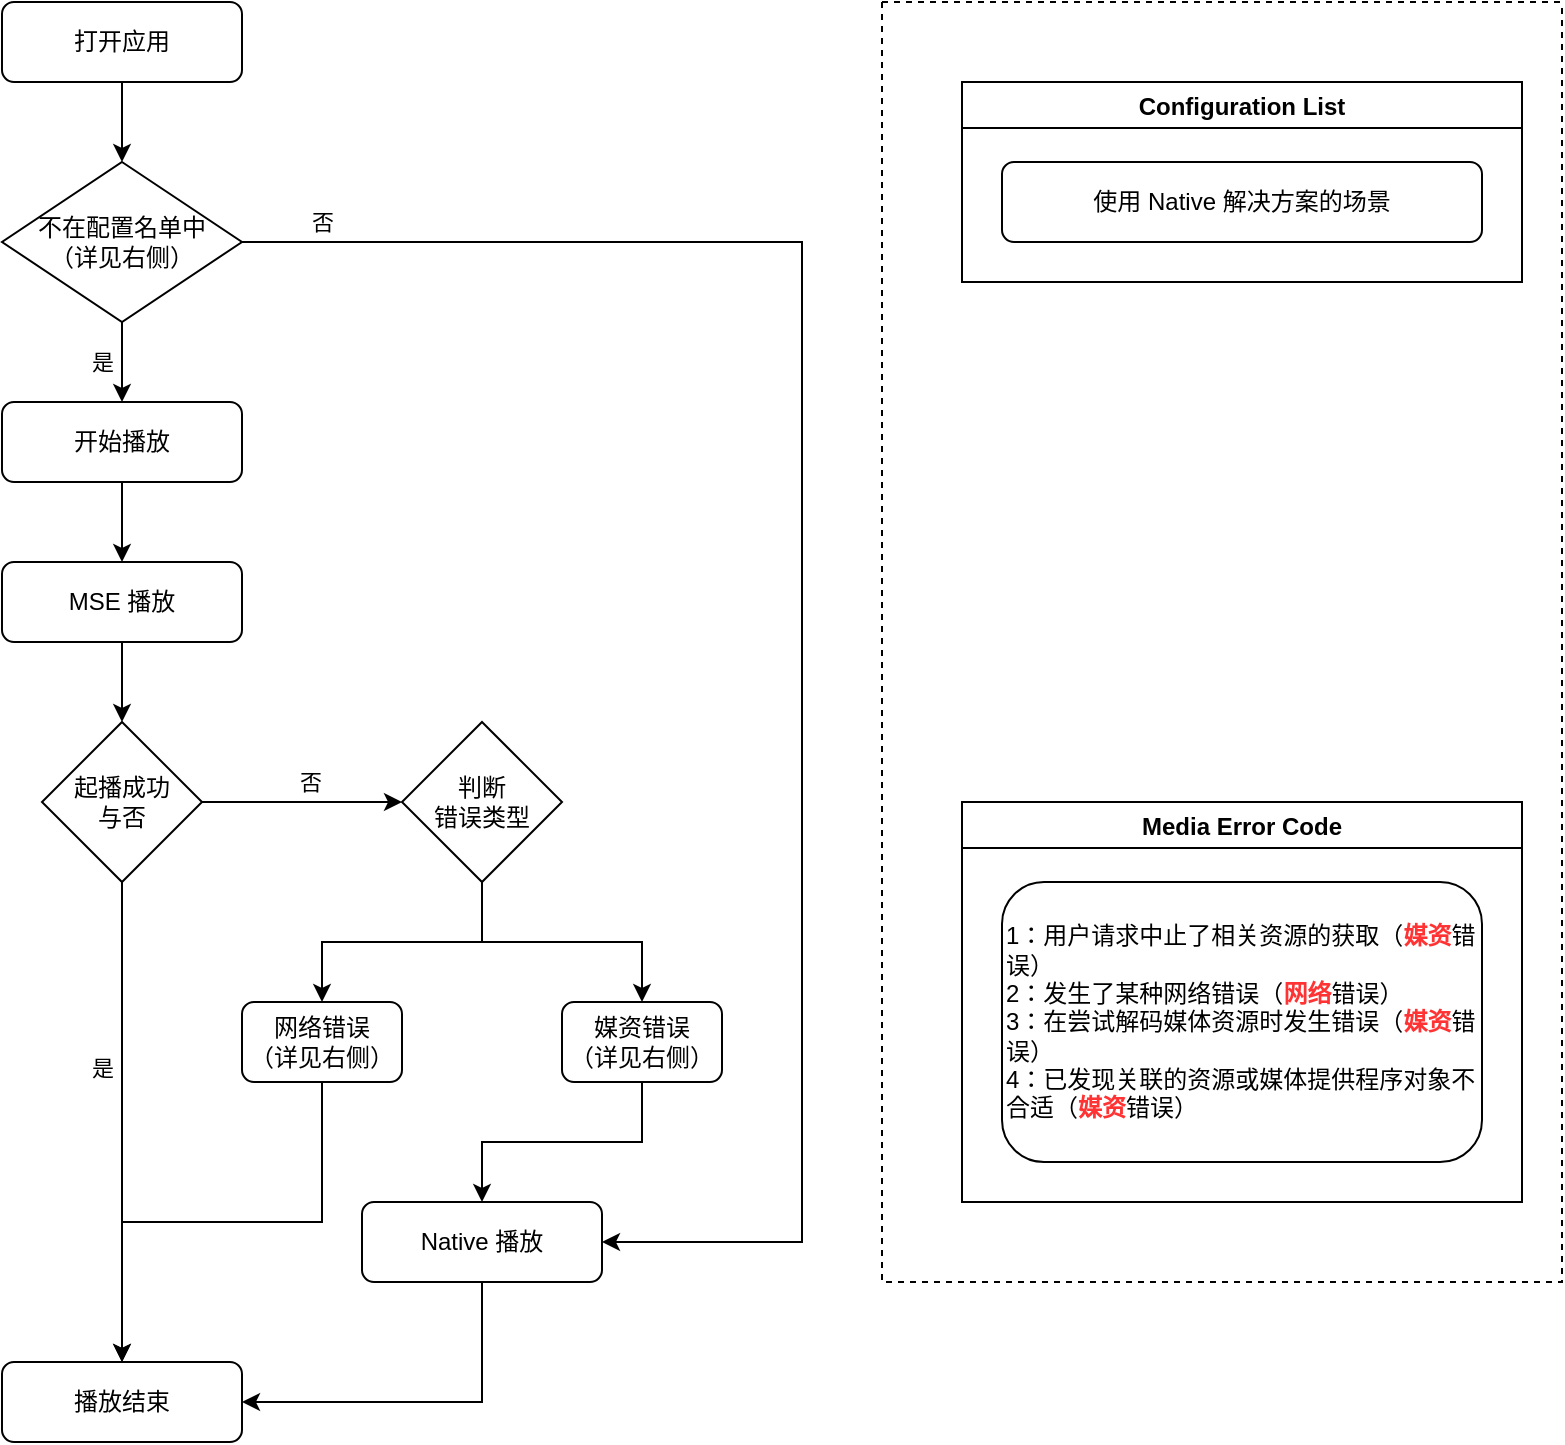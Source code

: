 <mxfile version="21.6.5" type="github" pages="7">
  <diagram id="r5mIExqQhruA3w9a25Ks" name="MSE与Native切换">
    <mxGraphModel dx="1434" dy="758" grid="1" gridSize="10" guides="1" tooltips="1" connect="1" arrows="1" fold="1" page="1" pageScale="1" pageWidth="827" pageHeight="1169" math="0" shadow="0">
      <root>
        <mxCell id="0" />
        <mxCell id="1" parent="0" />
        <mxCell id="6YJJyLP3BQe_TjqYYZrS-2" style="edgeStyle=orthogonalEdgeStyle;rounded=0;orthogonalLoop=1;jettySize=auto;html=1;exitX=0.5;exitY=1;exitDx=0;exitDy=0;entryX=0.5;entryY=0;entryDx=0;entryDy=0;" parent="1" source="a4Z7WdKTb3kv_-mjPA5u-1" target="6YJJyLP3BQe_TjqYYZrS-1" edge="1">
          <mxGeometry relative="1" as="geometry" />
        </mxCell>
        <mxCell id="a4Z7WdKTb3kv_-mjPA5u-1" value="打开应用" style="rounded=1;whiteSpace=wrap;html=1;" parent="1" vertex="1">
          <mxGeometry x="40" y="40" width="120" height="40" as="geometry" />
        </mxCell>
        <mxCell id="a4Z7WdKTb3kv_-mjPA5u-9" style="edgeStyle=orthogonalEdgeStyle;rounded=0;orthogonalLoop=1;jettySize=auto;html=1;exitX=0.5;exitY=1;exitDx=0;exitDy=0;entryX=0.5;entryY=0;entryDx=0;entryDy=0;" parent="1" source="a4Z7WdKTb3kv_-mjPA5u-2" target="a4Z7WdKTb3kv_-mjPA5u-5" edge="1">
          <mxGeometry relative="1" as="geometry" />
        </mxCell>
        <mxCell id="a4Z7WdKTb3kv_-mjPA5u-10" value="是" style="edgeLabel;html=1;align=center;verticalAlign=middle;resizable=0;points=[];" parent="a4Z7WdKTb3kv_-mjPA5u-9" vertex="1" connectable="0">
          <mxGeometry x="-0.35" y="1" relative="1" as="geometry">
            <mxPoint x="-11" y="15" as="offset" />
          </mxGeometry>
        </mxCell>
        <mxCell id="a4Z7WdKTb3kv_-mjPA5u-13" style="edgeStyle=orthogonalEdgeStyle;rounded=0;orthogonalLoop=1;jettySize=auto;html=1;exitX=1;exitY=0.5;exitDx=0;exitDy=0;entryX=0;entryY=0.5;entryDx=0;entryDy=0;" parent="1" source="a4Z7WdKTb3kv_-mjPA5u-2" target="a4Z7WdKTb3kv_-mjPA5u-7" edge="1">
          <mxGeometry relative="1" as="geometry">
            <Array as="points" />
          </mxGeometry>
        </mxCell>
        <mxCell id="a4Z7WdKTb3kv_-mjPA5u-15" value="否" style="edgeLabel;html=1;align=center;verticalAlign=middle;resizable=0;points=[];" parent="a4Z7WdKTb3kv_-mjPA5u-13" vertex="1" connectable="0">
          <mxGeometry x="-0.192" y="-3" relative="1" as="geometry">
            <mxPoint x="13" y="-13" as="offset" />
          </mxGeometry>
        </mxCell>
        <mxCell id="a4Z7WdKTb3kv_-mjPA5u-2" value="起播成功&lt;br&gt;与否" style="rhombus;whiteSpace=wrap;html=1;" parent="1" vertex="1">
          <mxGeometry x="60" y="400" width="80" height="80" as="geometry" />
        </mxCell>
        <mxCell id="a4Z7WdKTb3kv_-mjPA5u-28" style="edgeStyle=orthogonalEdgeStyle;rounded=0;orthogonalLoop=1;jettySize=auto;html=1;exitX=0.5;exitY=1;exitDx=0;exitDy=0;entryX=0.5;entryY=0;entryDx=0;entryDy=0;" parent="1" source="a4Z7WdKTb3kv_-mjPA5u-3" target="a4Z7WdKTb3kv_-mjPA5u-2" edge="1">
          <mxGeometry relative="1" as="geometry" />
        </mxCell>
        <mxCell id="a4Z7WdKTb3kv_-mjPA5u-3" value="MSE 播放" style="rounded=1;whiteSpace=wrap;html=1;" parent="1" vertex="1">
          <mxGeometry x="40" y="320" width="120" height="40" as="geometry" />
        </mxCell>
        <mxCell id="a4Z7WdKTb3kv_-mjPA5u-24" style="edgeStyle=orthogonalEdgeStyle;rounded=0;orthogonalLoop=1;jettySize=auto;html=1;exitX=0.5;exitY=1;exitDx=0;exitDy=0;entryX=1;entryY=0.5;entryDx=0;entryDy=0;" parent="1" source="a4Z7WdKTb3kv_-mjPA5u-4" target="a4Z7WdKTb3kv_-mjPA5u-5" edge="1">
          <mxGeometry relative="1" as="geometry" />
        </mxCell>
        <mxCell id="a4Z7WdKTb3kv_-mjPA5u-4" value="Native 播放" style="rounded=1;whiteSpace=wrap;html=1;" parent="1" vertex="1">
          <mxGeometry x="220" y="640" width="120" height="40" as="geometry" />
        </mxCell>
        <mxCell id="a4Z7WdKTb3kv_-mjPA5u-5" value="播放结束" style="rounded=1;whiteSpace=wrap;html=1;" parent="1" vertex="1">
          <mxGeometry x="40" y="720" width="120" height="40" as="geometry" />
        </mxCell>
        <mxCell id="a4Z7WdKTb3kv_-mjPA5u-27" style="edgeStyle=orthogonalEdgeStyle;rounded=0;orthogonalLoop=1;jettySize=auto;html=1;exitX=0.5;exitY=1;exitDx=0;exitDy=0;entryX=0.5;entryY=0;entryDx=0;entryDy=0;" parent="1" source="a4Z7WdKTb3kv_-mjPA5u-6" target="a4Z7WdKTb3kv_-mjPA5u-3" edge="1">
          <mxGeometry relative="1" as="geometry" />
        </mxCell>
        <mxCell id="a4Z7WdKTb3kv_-mjPA5u-6" value="开始播放" style="rounded=1;whiteSpace=wrap;html=1;" parent="1" vertex="1">
          <mxGeometry x="40" y="240" width="120" height="40" as="geometry" />
        </mxCell>
        <mxCell id="a4Z7WdKTb3kv_-mjPA5u-18" style="edgeStyle=orthogonalEdgeStyle;rounded=0;orthogonalLoop=1;jettySize=auto;html=1;exitX=0.5;exitY=1;exitDx=0;exitDy=0;entryX=0.5;entryY=0;entryDx=0;entryDy=0;" parent="1" source="a4Z7WdKTb3kv_-mjPA5u-7" target="a4Z7WdKTb3kv_-mjPA5u-17" edge="1">
          <mxGeometry relative="1" as="geometry" />
        </mxCell>
        <mxCell id="a4Z7WdKTb3kv_-mjPA5u-19" style="edgeStyle=orthogonalEdgeStyle;rounded=0;orthogonalLoop=1;jettySize=auto;html=1;exitX=0.5;exitY=1;exitDx=0;exitDy=0;entryX=0.5;entryY=0;entryDx=0;entryDy=0;" parent="1" source="a4Z7WdKTb3kv_-mjPA5u-7" target="a4Z7WdKTb3kv_-mjPA5u-16" edge="1">
          <mxGeometry relative="1" as="geometry" />
        </mxCell>
        <mxCell id="a4Z7WdKTb3kv_-mjPA5u-7" value="判断&lt;br&gt;错误类型" style="rhombus;whiteSpace=wrap;html=1;" parent="1" vertex="1">
          <mxGeometry x="240" y="400" width="80" height="80" as="geometry" />
        </mxCell>
        <mxCell id="a4Z7WdKTb3kv_-mjPA5u-21" style="edgeStyle=orthogonalEdgeStyle;rounded=0;orthogonalLoop=1;jettySize=auto;html=1;exitX=0.5;exitY=1;exitDx=0;exitDy=0;entryX=0.5;entryY=0;entryDx=0;entryDy=0;" parent="1" source="a4Z7WdKTb3kv_-mjPA5u-16" target="a4Z7WdKTb3kv_-mjPA5u-5" edge="1">
          <mxGeometry relative="1" as="geometry" />
        </mxCell>
        <mxCell id="a4Z7WdKTb3kv_-mjPA5u-16" value="网络错误&lt;br&gt;（详见右侧）" style="rounded=1;whiteSpace=wrap;html=1;" parent="1" vertex="1">
          <mxGeometry x="160" y="540" width="80" height="40" as="geometry" />
        </mxCell>
        <mxCell id="a4Z7WdKTb3kv_-mjPA5u-20" style="edgeStyle=orthogonalEdgeStyle;rounded=0;orthogonalLoop=1;jettySize=auto;html=1;exitX=0.5;exitY=1;exitDx=0;exitDy=0;entryX=0.5;entryY=0;entryDx=0;entryDy=0;" parent="1" source="a4Z7WdKTb3kv_-mjPA5u-17" target="a4Z7WdKTb3kv_-mjPA5u-4" edge="1">
          <mxGeometry relative="1" as="geometry" />
        </mxCell>
        <mxCell id="a4Z7WdKTb3kv_-mjPA5u-17" value="媒资错误&lt;br&gt;（详见右侧）" style="rounded=1;whiteSpace=wrap;html=1;" parent="1" vertex="1">
          <mxGeometry x="320" y="540" width="80" height="40" as="geometry" />
        </mxCell>
        <mxCell id="6YJJyLP3BQe_TjqYYZrS-3" style="edgeStyle=orthogonalEdgeStyle;rounded=0;orthogonalLoop=1;jettySize=auto;html=1;exitX=0.5;exitY=1;exitDx=0;exitDy=0;entryX=0.5;entryY=0;entryDx=0;entryDy=0;" parent="1" source="6YJJyLP3BQe_TjqYYZrS-1" target="a4Z7WdKTb3kv_-mjPA5u-6" edge="1">
          <mxGeometry relative="1" as="geometry" />
        </mxCell>
        <mxCell id="_vKPsbk_mfaIQuk5k7xS-2" value="是" style="edgeLabel;html=1;align=center;verticalAlign=middle;resizable=0;points=[];" parent="6YJJyLP3BQe_TjqYYZrS-3" vertex="1" connectable="0">
          <mxGeometry x="-0.194" y="-3" relative="1" as="geometry">
            <mxPoint x="-7" y="4" as="offset" />
          </mxGeometry>
        </mxCell>
        <mxCell id="_vKPsbk_mfaIQuk5k7xS-1" style="edgeStyle=orthogonalEdgeStyle;rounded=0;orthogonalLoop=1;jettySize=auto;html=1;exitX=1;exitY=0.5;exitDx=0;exitDy=0;entryX=1;entryY=0.5;entryDx=0;entryDy=0;" parent="1" source="6YJJyLP3BQe_TjqYYZrS-1" target="a4Z7WdKTb3kv_-mjPA5u-4" edge="1">
          <mxGeometry relative="1" as="geometry">
            <Array as="points">
              <mxPoint x="440" y="160" />
              <mxPoint x="440" y="660" />
            </Array>
          </mxGeometry>
        </mxCell>
        <mxCell id="_vKPsbk_mfaIQuk5k7xS-3" value="否" style="edgeLabel;html=1;align=center;verticalAlign=middle;resizable=0;points=[];" parent="_vKPsbk_mfaIQuk5k7xS-1" vertex="1" connectable="0">
          <mxGeometry x="-0.923" y="4" relative="1" as="geometry">
            <mxPoint x="6" y="-6" as="offset" />
          </mxGeometry>
        </mxCell>
        <mxCell id="6YJJyLP3BQe_TjqYYZrS-1" value="不在配置名单中&lt;br&gt;（详见右侧）" style="rhombus;whiteSpace=wrap;html=1;" parent="1" vertex="1">
          <mxGeometry x="40" y="120" width="120" height="80" as="geometry" />
        </mxCell>
        <mxCell id="_vKPsbk_mfaIQuk5k7xS-12" value="" style="swimlane;startSize=0;rounded=0;shadow=0;dashed=1;fontSize=12;fillColor=none;" parent="1" vertex="1">
          <mxGeometry x="480" y="40" width="340" height="640" as="geometry">
            <mxRectangle x="480" y="40" width="50" height="40" as="alternateBounds" />
          </mxGeometry>
        </mxCell>
        <mxCell id="_vKPsbk_mfaIQuk5k7xS-7" value="Configuration List" style="swimlane;startSize=23;" parent="_vKPsbk_mfaIQuk5k7xS-12" vertex="1">
          <mxGeometry x="40" y="40" width="280" height="100" as="geometry" />
        </mxCell>
        <mxCell id="_vKPsbk_mfaIQuk5k7xS-8" value="使用 Native 解决方案的场景" style="rounded=1;whiteSpace=wrap;html=1;align=center;" parent="_vKPsbk_mfaIQuk5k7xS-7" vertex="1">
          <mxGeometry x="20" y="40" width="240" height="40" as="geometry" />
        </mxCell>
        <mxCell id="_vKPsbk_mfaIQuk5k7xS-4" value="Media Error Code" style="swimlane;" parent="_vKPsbk_mfaIQuk5k7xS-12" vertex="1">
          <mxGeometry x="40" y="400" width="280" height="200" as="geometry" />
        </mxCell>
        <mxCell id="_vKPsbk_mfaIQuk5k7xS-6" value="&lt;p style=&quot;line-height: 1.2;&quot;&gt;&lt;/p&gt;&lt;div&gt;1：用户请求中止了相关资源的获取（&lt;font color=&quot;#ff3333&quot;&gt;&lt;b&gt;媒资&lt;/b&gt;&lt;/font&gt;错误）&lt;/div&gt;&lt;div&gt;2：发生了某种网络错误（&lt;font color=&quot;#ff3333&quot;&gt;&lt;b&gt;网络&lt;/b&gt;&lt;/font&gt;错误）&lt;/div&gt;&lt;div&gt;3：在尝试解码媒体资源时发生错误（&lt;font color=&quot;#ff3333&quot;&gt;&lt;b&gt;媒资&lt;/b&gt;&lt;/font&gt;错误）&lt;/div&gt;&lt;div&gt;4：已发现关联的资源或媒体提供程序对象不合适（&lt;font color=&quot;#ff3333&quot;&gt;&lt;b&gt;媒资&lt;/b&gt;&lt;/font&gt;错误）&lt;/div&gt;&lt;p&gt;&lt;/p&gt;" style="rounded=1;whiteSpace=wrap;html=1;align=left;" parent="_vKPsbk_mfaIQuk5k7xS-4" vertex="1">
          <mxGeometry x="20" y="40" width="240" height="140" as="geometry" />
        </mxCell>
      </root>
    </mxGraphModel>
  </diagram>
  <diagram id="ZmCosZS6X-OYqC3yd20Q" name="启动 URL 处理逻辑">
    <mxGraphModel dx="1687" dy="892" grid="1" gridSize="10" guides="1" tooltips="1" connect="1" arrows="1" fold="1" page="1" pageScale="1" pageWidth="827" pageHeight="1169" math="0" shadow="0">
      <root>
        <mxCell id="0" />
        <mxCell id="1" parent="0" />
        <mxCell id="IKw-rPSomzAikYHAmwpF-1" value="" style="rounded=0;whiteSpace=wrap;html=1;fillColor=none;dashed=1;strokeColor=#999999;" parent="1" vertex="1">
          <mxGeometry x="460" y="240" width="540" height="560" as="geometry" />
        </mxCell>
        <mxCell id="3z6edAKmwaeDPocG3Skz-42" value="" style="rounded=0;whiteSpace=wrap;html=1;fillColor=none;dashed=1;strokeColor=#FF8000;" parent="1" vertex="1">
          <mxGeometry x="60" y="240" width="380" height="560" as="geometry" />
        </mxCell>
        <mxCell id="3z6edAKmwaeDPocG3Skz-4" value="" style="edgeStyle=orthogonalEdgeStyle;rounded=0;orthogonalLoop=1;jettySize=auto;html=1;" parent="1" source="3z6edAKmwaeDPocG3Skz-1" target="3z6edAKmwaeDPocG3Skz-3" edge="1">
          <mxGeometry relative="1" as="geometry" />
        </mxCell>
        <mxCell id="3z6edAKmwaeDPocG3Skz-1" value="HiPlayer 启动" style="rounded=1;whiteSpace=wrap;html=1;" parent="1" vertex="1">
          <mxGeometry x="320" y="80" width="120" height="40" as="geometry" />
        </mxCell>
        <object placeholders="1" c4Name="启动 URL 处理逻辑" c4Type="ContainerScopeBoundary" c4Application="HiPlayer" label="&lt;font style=&quot;font-size: 16px&quot;&gt;&lt;b&gt;&lt;div style=&quot;text-align: left&quot;&gt;%c4Name%&lt;/div&gt;&lt;/b&gt;&lt;/font&gt;&lt;div style=&quot;text-align: left&quot;&gt;[%c4Application%]&lt;/div&gt;" id="3z6edAKmwaeDPocG3Skz-2">
          <mxCell style="rounded=1;fontSize=11;whiteSpace=wrap;html=1;dashed=1;arcSize=20;fillColor=none;strokeColor=#666666;fontColor=#333333;labelBackgroundColor=none;align=left;verticalAlign=bottom;labelBorderColor=none;spacingTop=0;spacing=10;dashPattern=8 4;metaEdit=1;rotatable=0;perimeter=rectanglePerimeter;noLabel=0;labelPadding=0;allowArrows=0;connectable=0;expand=0;recursiveResize=0;editable=1;pointerEvents=0;absoluteArcSize=1;points=[[0.25,0,0],[0.5,0,0],[0.75,0,0],[1,0.25,0],[1,0.5,0],[1,0.75,0],[0.75,1,0],[0.5,1,0],[0.25,1,0],[0,0.75,0],[0,0.5,0],[0,0.25,0]];" parent="1" vertex="1">
            <mxGeometry x="40" y="40" width="980" height="1160" as="geometry" />
          </mxCell>
        </object>
        <mxCell id="3z6edAKmwaeDPocG3Skz-18" value="" style="edgeStyle=orthogonalEdgeStyle;rounded=0;orthogonalLoop=1;jettySize=auto;html=1;" parent="1" source="3z6edAKmwaeDPocG3Skz-3" target="3z6edAKmwaeDPocG3Skz-17" edge="1">
          <mxGeometry relative="1" as="geometry" />
        </mxCell>
        <mxCell id="3z6edAKmwaeDPocG3Skz-3" value="获取启动 URL" style="whiteSpace=wrap;html=1;rounded=1;" parent="1" vertex="1">
          <mxGeometry x="320" y="160" width="120" height="40" as="geometry" />
        </mxCell>
        <mxCell id="3z6edAKmwaeDPocG3Skz-11" style="edgeStyle=orthogonalEdgeStyle;rounded=0;orthogonalLoop=1;jettySize=auto;html=1;exitX=0;exitY=0.5;exitDx=0;exitDy=0;entryX=0.5;entryY=0;entryDx=0;entryDy=0;" parent="1" source="3z6edAKmwaeDPocG3Skz-5" target="3z6edAKmwaeDPocG3Skz-9" edge="1">
          <mxGeometry relative="1" as="geometry" />
        </mxCell>
        <mxCell id="3z6edAKmwaeDPocG3Skz-38" value="是" style="edgeLabel;html=1;align=center;verticalAlign=middle;resizable=0;points=[];" parent="3z6edAKmwaeDPocG3Skz-11" vertex="1" connectable="0">
          <mxGeometry x="-0.333" relative="1" as="geometry">
            <mxPoint x="-37" y="-10" as="offset" />
          </mxGeometry>
        </mxCell>
        <mxCell id="3z6edAKmwaeDPocG3Skz-12" style="edgeStyle=orthogonalEdgeStyle;rounded=0;orthogonalLoop=1;jettySize=auto;html=1;exitX=1;exitY=0.5;exitDx=0;exitDy=0;entryX=0.5;entryY=0;entryDx=0;entryDy=0;" parent="1" source="3z6edAKmwaeDPocG3Skz-5" target="IKw-rPSomzAikYHAmwpF-3" edge="1">
          <mxGeometry relative="1" as="geometry">
            <mxPoint x="700" y="480" as="targetPoint" />
          </mxGeometry>
        </mxCell>
        <mxCell id="3z6edAKmwaeDPocG3Skz-39" value="否" style="edgeLabel;html=1;align=center;verticalAlign=middle;resizable=0;points=[];" parent="3z6edAKmwaeDPocG3Skz-12" vertex="1" connectable="0">
          <mxGeometry x="-0.333" y="2" relative="1" as="geometry">
            <mxPoint x="23" y="-8" as="offset" />
          </mxGeometry>
        </mxCell>
        <mxCell id="3z6edAKmwaeDPocG3Skz-5" value="存在&lt;br&gt;playUrl&lt;br&gt;字段" style="rhombus;whiteSpace=wrap;html=1;rounded=1;" parent="1" vertex="1">
          <mxGeometry x="640" y="360" width="80" height="80" as="geometry" />
        </mxCell>
        <mxCell id="3z6edAKmwaeDPocG3Skz-15" style="edgeStyle=orthogonalEdgeStyle;rounded=0;orthogonalLoop=1;jettySize=auto;html=1;exitX=0.5;exitY=1;exitDx=0;exitDy=0;entryX=0.5;entryY=0;entryDx=0;entryDy=0;" parent="1" source="3z6edAKmwaeDPocG3Skz-9" target="3z6edAKmwaeDPocG3Skz-14" edge="1">
          <mxGeometry relative="1" as="geometry">
            <mxPoint x="540" y="560" as="targetPoint" />
          </mxGeometry>
        </mxCell>
        <mxCell id="3z6edAKmwaeDPocG3Skz-9" value="解析 URL 中的 playurl" style="whiteSpace=wrap;html=1;rounded=1;" parent="1" vertex="1">
          <mxGeometry x="480" y="520" width="120" height="40" as="geometry" />
        </mxCell>
        <mxCell id="IKw-rPSomzAikYHAmwpF-22" style="edgeStyle=orthogonalEdgeStyle;rounded=0;orthogonalLoop=1;jettySize=auto;html=1;exitX=0.5;exitY=1;exitDx=0;exitDy=0;entryX=0.5;entryY=0;entryDx=0;entryDy=0;" parent="1" source="3z6edAKmwaeDPocG3Skz-14" target="IKw-rPSomzAikYHAmwpF-13" edge="1">
          <mxGeometry relative="1" as="geometry" />
        </mxCell>
        <mxCell id="3z6edAKmwaeDPocG3Skz-14" value="构造 LIVE 参数" style="whiteSpace=wrap;html=1;rounded=1;fillColor=#dae8fc;strokeColor=#6c8ebf;dashed=1;" parent="1" vertex="1">
          <mxGeometry x="480" y="720" width="120" height="40" as="geometry" />
        </mxCell>
        <mxCell id="3z6edAKmwaeDPocG3Skz-21" style="edgeStyle=orthogonalEdgeStyle;rounded=0;orthogonalLoop=1;jettySize=auto;html=1;exitX=0;exitY=0.5;exitDx=0;exitDy=0;entryX=0.5;entryY=0;entryDx=0;entryDy=0;" parent="1" source="3z6edAKmwaeDPocG3Skz-17" target="3z6edAKmwaeDPocG3Skz-20" edge="1">
          <mxGeometry relative="1" as="geometry" />
        </mxCell>
        <mxCell id="3z6edAKmwaeDPocG3Skz-36" value="是" style="edgeLabel;html=1;align=center;verticalAlign=middle;resizable=0;points=[];" parent="3z6edAKmwaeDPocG3Skz-21" vertex="1" connectable="0">
          <mxGeometry x="-0.333" y="-4" relative="1" as="geometry">
            <mxPoint x="-77" y="-6" as="offset" />
          </mxGeometry>
        </mxCell>
        <mxCell id="3z6edAKmwaeDPocG3Skz-35" style="edgeStyle=orthogonalEdgeStyle;rounded=0;orthogonalLoop=1;jettySize=auto;html=1;exitX=1;exitY=0.5;exitDx=0;exitDy=0;entryX=0.5;entryY=0;entryDx=0;entryDy=0;" parent="1" source="3z6edAKmwaeDPocG3Skz-17" target="3z6edAKmwaeDPocG3Skz-5" edge="1">
          <mxGeometry relative="1" as="geometry" />
        </mxCell>
        <mxCell id="3z6edAKmwaeDPocG3Skz-37" value="否" style="edgeLabel;html=1;align=center;verticalAlign=middle;resizable=0;points=[];" parent="3z6edAKmwaeDPocG3Skz-35" vertex="1" connectable="0">
          <mxGeometry x="0.333" y="-2" relative="1" as="geometry">
            <mxPoint x="70" y="-12" as="offset" />
          </mxGeometry>
        </mxCell>
        <mxCell id="3z6edAKmwaeDPocG3Skz-17" value="存在&lt;br&gt;mediaid&lt;br&gt;字段" style="rhombus;whiteSpace=wrap;html=1;rounded=1;" parent="1" vertex="1">
          <mxGeometry x="340" y="280" width="80" height="80" as="geometry" />
        </mxCell>
        <mxCell id="3z6edAKmwaeDPocG3Skz-24" style="edgeStyle=orthogonalEdgeStyle;rounded=0;orthogonalLoop=1;jettySize=auto;html=1;exitX=0.5;exitY=1;exitDx=0;exitDy=0;entryX=0.5;entryY=0;entryDx=0;entryDy=0;" parent="1" source="3z6edAKmwaeDPocG3Skz-20" target="3z6edAKmwaeDPocG3Skz-23" edge="1">
          <mxGeometry relative="1" as="geometry" />
        </mxCell>
        <mxCell id="3z6edAKmwaeDPocG3Skz-20" value="区分 typeCode" style="whiteSpace=wrap;html=1;rounded=1;" parent="1" vertex="1">
          <mxGeometry x="160" y="360" width="120" height="40" as="geometry" />
        </mxCell>
        <mxCell id="3z6edAKmwaeDPocG3Skz-27" value="" style="edgeStyle=orthogonalEdgeStyle;rounded=0;orthogonalLoop=1;jettySize=auto;html=1;" parent="1" source="3z6edAKmwaeDPocG3Skz-22" target="3z6edAKmwaeDPocG3Skz-26" edge="1">
          <mxGeometry relative="1" as="geometry" />
        </mxCell>
        <mxCell id="3z6edAKmwaeDPocG3Skz-22" value="获取媒资播放的 url" style="whiteSpace=wrap;html=1;rounded=1;" parent="1" vertex="1">
          <mxGeometry x="160" y="520" width="120" height="40" as="geometry" />
        </mxCell>
        <mxCell id="3z6edAKmwaeDPocG3Skz-25" style="edgeStyle=orthogonalEdgeStyle;rounded=0;orthogonalLoop=1;jettySize=auto;html=1;exitX=0.5;exitY=1;exitDx=0;exitDy=0;entryX=0.5;entryY=0;entryDx=0;entryDy=0;" parent="1" source="3z6edAKmwaeDPocG3Skz-23" target="3z6edAKmwaeDPocG3Skz-22" edge="1">
          <mxGeometry relative="1" as="geometry" />
        </mxCell>
        <mxCell id="3z6edAKmwaeDPocG3Skz-40" style="edgeStyle=orthogonalEdgeStyle;rounded=0;orthogonalLoop=1;jettySize=auto;html=1;exitX=0.5;exitY=1;exitDx=0;exitDy=0;dashed=1;" parent="1" source="3z6edAKmwaeDPocG3Skz-23" edge="1">
          <mxGeometry relative="1" as="geometry">
            <mxPoint x="220" y="420" as="targetPoint" />
          </mxGeometry>
        </mxCell>
        <mxCell id="3z6edAKmwaeDPocG3Skz-41" value="失败重试" style="edgeLabel;html=1;align=center;verticalAlign=middle;resizable=0;points=[];" parent="3z6edAKmwaeDPocG3Skz-40" vertex="1" connectable="0">
          <mxGeometry x="0.154" y="2" relative="1" as="geometry">
            <mxPoint x="-28" y="10" as="offset" />
          </mxGeometry>
        </mxCell>
        <mxCell id="3z6edAKmwaeDPocG3Skz-23" value="请求媒资信息" style="whiteSpace=wrap;html=1;rounded=1;" parent="1" vertex="1">
          <mxGeometry x="160" y="440" width="120" height="40" as="geometry" />
        </mxCell>
        <mxCell id="3z6edAKmwaeDPocG3Skz-31" style="edgeStyle=orthogonalEdgeStyle;rounded=0;orthogonalLoop=1;jettySize=auto;html=1;exitX=0;exitY=0.5;exitDx=0;exitDy=0;entryX=0.5;entryY=0;entryDx=0;entryDy=0;" parent="1" source="3z6edAKmwaeDPocG3Skz-26" target="3z6edAKmwaeDPocG3Skz-29" edge="1">
          <mxGeometry relative="1" as="geometry" />
        </mxCell>
        <mxCell id="3z6edAKmwaeDPocG3Skz-33" value="60001&lt;br&gt;60004" style="edgeLabel;html=1;align=center;verticalAlign=middle;resizable=0;points=[];" parent="3z6edAKmwaeDPocG3Skz-31" vertex="1" connectable="0">
          <mxGeometry x="-0.15" y="-3" relative="1" as="geometry">
            <mxPoint x="-17" y="-11" as="offset" />
          </mxGeometry>
        </mxCell>
        <mxCell id="3z6edAKmwaeDPocG3Skz-32" style="edgeStyle=orthogonalEdgeStyle;rounded=0;orthogonalLoop=1;jettySize=auto;html=1;exitX=1;exitY=0.5;exitDx=0;exitDy=0;entryX=0.5;entryY=0;entryDx=0;entryDy=0;" parent="1" source="3z6edAKmwaeDPocG3Skz-26" target="3z6edAKmwaeDPocG3Skz-30" edge="1">
          <mxGeometry relative="1" as="geometry" />
        </mxCell>
        <mxCell id="3z6edAKmwaeDPocG3Skz-34" value="60007" style="edgeLabel;html=1;align=center;verticalAlign=middle;resizable=0;points=[];" parent="3z6edAKmwaeDPocG3Skz-32" vertex="1" connectable="0">
          <mxGeometry x="-0.283" y="1" relative="1" as="geometry">
            <mxPoint x="19" y="-3" as="offset" />
          </mxGeometry>
        </mxCell>
        <mxCell id="3z6edAKmwaeDPocG3Skz-26" value="判断&lt;br&gt;typeCode" style="rhombus;whiteSpace=wrap;html=1;rounded=1;" parent="1" vertex="1">
          <mxGeometry x="180" y="600" width="80" height="80" as="geometry" />
        </mxCell>
        <mxCell id="IKw-rPSomzAikYHAmwpF-20" style="edgeStyle=orthogonalEdgeStyle;rounded=0;orthogonalLoop=1;jettySize=auto;html=1;exitX=0.5;exitY=1;exitDx=0;exitDy=0;" parent="1" source="3z6edAKmwaeDPocG3Skz-29" target="IKw-rPSomzAikYHAmwpF-13" edge="1">
          <mxGeometry relative="1" as="geometry" />
        </mxCell>
        <mxCell id="3z6edAKmwaeDPocG3Skz-29" value="构造 VOD 参数" style="whiteSpace=wrap;html=1;rounded=1;fillColor=#d5e8d4;strokeColor=#82b366;fillStyle=auto;dashed=1;gradientColor=none;gradientDirection=north;" parent="1" vertex="1">
          <mxGeometry x="80" y="720" width="120" height="40" as="geometry" />
        </mxCell>
        <mxCell id="IKw-rPSomzAikYHAmwpF-21" style="edgeStyle=orthogonalEdgeStyle;rounded=0;orthogonalLoop=1;jettySize=auto;html=1;exitX=0.5;exitY=1;exitDx=0;exitDy=0;" parent="1" source="3z6edAKmwaeDPocG3Skz-30" target="IKw-rPSomzAikYHAmwpF-13" edge="1">
          <mxGeometry relative="1" as="geometry" />
        </mxCell>
        <mxCell id="3z6edAKmwaeDPocG3Skz-30" value="构造 LIVE 参数" style="whiteSpace=wrap;html=1;rounded=1;fillColor=#dae8fc;strokeColor=#6c8ebf;dashed=1;" parent="1" vertex="1">
          <mxGeometry x="240" y="720" width="120" height="40" as="geometry" />
        </mxCell>
        <mxCell id="3z6edAKmwaeDPocG3Skz-43" value="U7 新增" style="text;html=1;strokeColor=#d79b00;fillColor=#ffe6cc;align=center;verticalAlign=middle;whiteSpace=wrap;rounded=0;dashed=1;" parent="1" vertex="1">
          <mxGeometry x="60" y="240" width="60" height="30" as="geometry" />
        </mxCell>
        <mxCell id="IKw-rPSomzAikYHAmwpF-2" value="U6及之前逻辑" style="text;html=1;strokeColor=#999999;fillColor=#E6E6E6;align=center;verticalAlign=middle;whiteSpace=wrap;rounded=0;dashed=1;" parent="1" vertex="1">
          <mxGeometry x="910" y="240" width="90" height="30" as="geometry" />
        </mxCell>
        <mxCell id="IKw-rPSomzAikYHAmwpF-6" style="edgeStyle=orthogonalEdgeStyle;rounded=0;orthogonalLoop=1;jettySize=auto;html=1;exitX=0;exitY=0.5;exitDx=0;exitDy=0;entryX=0.5;entryY=0;entryDx=0;entryDy=0;" parent="1" source="IKw-rPSomzAikYHAmwpF-3" target="IKw-rPSomzAikYHAmwpF-4" edge="1">
          <mxGeometry relative="1" as="geometry" />
        </mxCell>
        <mxCell id="IKw-rPSomzAikYHAmwpF-7" value="是" style="edgeLabel;html=1;align=center;verticalAlign=middle;resizable=0;points=[];" parent="IKw-rPSomzAikYHAmwpF-6" vertex="1" connectable="0">
          <mxGeometry x="-0.389" y="-2" relative="1" as="geometry">
            <mxPoint x="-15" y="-8" as="offset" />
          </mxGeometry>
        </mxCell>
        <mxCell id="IKw-rPSomzAikYHAmwpF-9" style="edgeStyle=orthogonalEdgeStyle;rounded=0;orthogonalLoop=1;jettySize=auto;html=1;exitX=1;exitY=0.5;exitDx=0;exitDy=0;entryX=0.5;entryY=0;entryDx=0;entryDy=0;" parent="1" source="IKw-rPSomzAikYHAmwpF-3" target="IKw-rPSomzAikYHAmwpF-8" edge="1">
          <mxGeometry relative="1" as="geometry" />
        </mxCell>
        <mxCell id="IKw-rPSomzAikYHAmwpF-36" value="否" style="edgeLabel;html=1;align=center;verticalAlign=middle;resizable=0;points=[];fontColor=#000000;" parent="IKw-rPSomzAikYHAmwpF-9" vertex="1" connectable="0">
          <mxGeometry x="-0.411" relative="1" as="geometry">
            <mxPoint x="17" y="-10" as="offset" />
          </mxGeometry>
        </mxCell>
        <mxCell id="IKw-rPSomzAikYHAmwpF-3" value="存在&lt;br&gt;infoData&lt;br&gt;字段" style="rhombus;whiteSpace=wrap;html=1;rounded=1;" parent="1" vertex="1">
          <mxGeometry x="760" y="480" width="80" height="80" as="geometry" />
        </mxCell>
        <mxCell id="IKw-rPSomzAikYHAmwpF-11" style="edgeStyle=orthogonalEdgeStyle;rounded=0;orthogonalLoop=1;jettySize=auto;html=1;exitX=0.5;exitY=1;exitDx=0;exitDy=0;entryX=0.5;entryY=0;entryDx=0;entryDy=0;" parent="1" source="IKw-rPSomzAikYHAmwpF-4" target="IKw-rPSomzAikYHAmwpF-5" edge="1">
          <mxGeometry relative="1" as="geometry" />
        </mxCell>
        <mxCell id="IKw-rPSomzAikYHAmwpF-4" value="解析 infoData 中的 url" style="whiteSpace=wrap;html=1;rounded=1;" parent="1" vertex="1">
          <mxGeometry x="640" y="640" width="120" height="40" as="geometry" />
        </mxCell>
        <mxCell id="IKw-rPSomzAikYHAmwpF-24" style="edgeStyle=orthogonalEdgeStyle;rounded=0;orthogonalLoop=1;jettySize=auto;html=1;exitX=0.5;exitY=1;exitDx=0;exitDy=0;entryX=0.5;entryY=0;entryDx=0;entryDy=0;" parent="1" source="IKw-rPSomzAikYHAmwpF-5" target="IKw-rPSomzAikYHAmwpF-13" edge="1">
          <mxGeometry relative="1" as="geometry" />
        </mxCell>
        <mxCell id="IKw-rPSomzAikYHAmwpF-5" value="构造 VOD 参数" style="whiteSpace=wrap;html=1;rounded=1;fillColor=#d5e8d4;strokeColor=#82b366;dashed=1;" parent="1" vertex="1">
          <mxGeometry x="640" y="720" width="120" height="40" as="geometry" />
        </mxCell>
        <mxCell id="IKw-rPSomzAikYHAmwpF-12" style="edgeStyle=orthogonalEdgeStyle;rounded=0;orthogonalLoop=1;jettySize=auto;html=1;exitX=0.5;exitY=1;exitDx=0;exitDy=0;entryX=0.5;entryY=0;entryDx=0;entryDy=0;" parent="1" source="IKw-rPSomzAikYHAmwpF-8" target="IKw-rPSomzAikYHAmwpF-10" edge="1">
          <mxGeometry relative="1" as="geometry" />
        </mxCell>
        <mxCell id="IKw-rPSomzAikYHAmwpF-8" value="解析 Route.Query" style="whiteSpace=wrap;html=1;rounded=1;" parent="1" vertex="1">
          <mxGeometry x="840" y="640" width="120" height="40" as="geometry" />
        </mxCell>
        <mxCell id="IKw-rPSomzAikYHAmwpF-25" style="edgeStyle=orthogonalEdgeStyle;rounded=0;orthogonalLoop=1;jettySize=auto;html=1;exitX=0.5;exitY=1;exitDx=0;exitDy=0;entryX=0.5;entryY=0;entryDx=0;entryDy=0;" parent="1" source="IKw-rPSomzAikYHAmwpF-10" target="IKw-rPSomzAikYHAmwpF-13" edge="1">
          <mxGeometry relative="1" as="geometry" />
        </mxCell>
        <mxCell id="IKw-rPSomzAikYHAmwpF-10" value="构造 VOD 参数" style="whiteSpace=wrap;html=1;rounded=1;fillColor=#d5e8d4;strokeColor=#82b366;dashed=1;" parent="1" vertex="1">
          <mxGeometry x="840" y="720" width="120" height="40" as="geometry" />
        </mxCell>
        <mxCell id="IKw-rPSomzAikYHAmwpF-16" style="edgeStyle=orthogonalEdgeStyle;rounded=0;orthogonalLoop=1;jettySize=auto;html=1;exitX=0;exitY=0.5;exitDx=0;exitDy=0;entryX=0.5;entryY=0;entryDx=0;entryDy=0;" parent="1" source="IKw-rPSomzAikYHAmwpF-13" target="IKw-rPSomzAikYHAmwpF-28" edge="1">
          <mxGeometry relative="1" as="geometry">
            <mxPoint x="260" y="1000" as="targetPoint" />
          </mxGeometry>
        </mxCell>
        <mxCell id="IKw-rPSomzAikYHAmwpF-18" value="是 VOD 参数" style="edgeLabel;html=1;align=center;verticalAlign=middle;resizable=0;points=[];labelBackgroundColor=#D5E8D4;labelBorderColor=#D5E8D4;" parent="IKw-rPSomzAikYHAmwpF-16" vertex="1" connectable="0">
          <mxGeometry x="-0.19" y="1" relative="1" as="geometry">
            <mxPoint x="-71" y="-15" as="offset" />
          </mxGeometry>
        </mxCell>
        <mxCell id="IKw-rPSomzAikYHAmwpF-17" style="edgeStyle=orthogonalEdgeStyle;rounded=0;orthogonalLoop=1;jettySize=auto;html=1;exitX=1;exitY=0.5;exitDx=0;exitDy=0;entryX=0.5;entryY=0;entryDx=0;entryDy=0;" parent="1" source="IKw-rPSomzAikYHAmwpF-13" target="IKw-rPSomzAikYHAmwpF-15" edge="1">
          <mxGeometry relative="1" as="geometry" />
        </mxCell>
        <mxCell id="IKw-rPSomzAikYHAmwpF-19" value="是 LIVE 参数" style="edgeLabel;html=1;align=center;verticalAlign=middle;resizable=0;points=[];labelBackgroundColor=#DAE8FC;labelBorderColor=#DAE8FC;" parent="IKw-rPSomzAikYHAmwpF-17" vertex="1" connectable="0">
          <mxGeometry x="-0.29" y="1" relative="1" as="geometry">
            <mxPoint x="39" y="-18" as="offset" />
          </mxGeometry>
        </mxCell>
        <mxCell id="IKw-rPSomzAikYHAmwpF-13" value="判断&lt;br&gt;参数类型" style="rhombus;whiteSpace=wrap;html=1;rounded=1;" parent="1" vertex="1">
          <mxGeometry x="340" y="880" width="80" height="80" as="geometry" />
        </mxCell>
        <mxCell id="IKw-rPSomzAikYHAmwpF-15" value="&lt;b&gt;启动 LIVE&lt;/b&gt;" style="whiteSpace=wrap;html=1;rounded=1;fillColor=#dae8fc;strokeColor=#6c8ebf;" parent="1" vertex="1">
          <mxGeometry x="420" y="1080" width="120" height="40" as="geometry" />
        </mxCell>
        <mxCell id="IKw-rPSomzAikYHAmwpF-26" value="&lt;b&gt;启动 VOD&lt;/b&gt;" style="whiteSpace=wrap;html=1;rounded=1;fillColor=#d5e8d4;strokeColor=#82b366;" parent="1" vertex="1">
          <mxGeometry x="120" y="1080" width="120" height="40" as="geometry" />
        </mxCell>
        <mxCell id="IKw-rPSomzAikYHAmwpF-31" style="edgeStyle=orthogonalEdgeStyle;rounded=0;orthogonalLoop=1;jettySize=auto;html=1;exitX=0;exitY=0.5;exitDx=0;exitDy=0;entryX=0.5;entryY=0;entryDx=0;entryDy=0;" parent="1" source="IKw-rPSomzAikYHAmwpF-28" target="IKw-rPSomzAikYHAmwpF-26" edge="1">
          <mxGeometry relative="1" as="geometry" />
        </mxCell>
        <mxCell id="IKw-rPSomzAikYHAmwpF-34" value="是" style="edgeLabel;html=1;align=center;verticalAlign=middle;resizable=0;points=[];fontColor=#000000;" parent="IKw-rPSomzAikYHAmwpF-31" vertex="1" connectable="0">
          <mxGeometry x="-0.367" y="1" relative="1" as="geometry">
            <mxPoint x="-12" y="-11" as="offset" />
          </mxGeometry>
        </mxCell>
        <mxCell id="IKw-rPSomzAikYHAmwpF-32" style="edgeStyle=orthogonalEdgeStyle;rounded=0;orthogonalLoop=1;jettySize=auto;html=1;exitX=1;exitY=0.5;exitDx=0;exitDy=0;entryX=0;entryY=0.5;entryDx=0;entryDy=0;" parent="1" source="IKw-rPSomzAikYHAmwpF-28" target="IKw-rPSomzAikYHAmwpF-15" edge="1">
          <mxGeometry relative="1" as="geometry">
            <mxPoint x="340" y="1080" as="targetPoint" />
          </mxGeometry>
        </mxCell>
        <mxCell id="IKw-rPSomzAikYHAmwpF-35" value="否" style="edgeLabel;html=1;align=center;verticalAlign=middle;resizable=0;points=[];fontColor=#000000;" parent="IKw-rPSomzAikYHAmwpF-32" vertex="1" connectable="0">
          <mxGeometry x="-0.333" y="-1" relative="1" as="geometry">
            <mxPoint x="11" y="-23" as="offset" />
          </mxGeometry>
        </mxCell>
        <mxCell id="IKw-rPSomzAikYHAmwpF-28" value="是否为&lt;br&gt;广告" style="rhombus;whiteSpace=wrap;html=1;rounded=1;" parent="1" vertex="1">
          <mxGeometry x="220" y="960" width="80" height="80" as="geometry" />
        </mxCell>
      </root>
    </mxGraphModel>
  </diagram>
  <diagram id="wtBTAhjfNURCUj2oTOO8" name="应用启动时序图">
    <mxGraphModel dx="1434" dy="758" grid="1" gridSize="10" guides="1" tooltips="1" connect="1" arrows="1" fold="1" page="1" pageScale="1" pageWidth="850" pageHeight="1100" math="0" shadow="0">
      <root>
        <mxCell id="0" />
        <mxCell id="1" parent="0" />
        <mxCell id="yKrE4251kxUDyiFwJNv8-1" value="" style="shape=umlLifeline;perimeter=lifelinePerimeter;whiteSpace=wrap;html=1;container=1;dropTarget=0;collapsible=0;recursiveResize=0;outlineConnect=0;portConstraint=eastwest;newEdgeStyle={&quot;edgeStyle&quot;:&quot;elbowEdgeStyle&quot;,&quot;elbow&quot;:&quot;vertical&quot;,&quot;curved&quot;:0,&quot;rounded&quot;:0};participant=umlActor;size=60;fillColor=#f8cecc;strokeColor=#b85450;strokeWidth=2;" vertex="1" parent="1">
          <mxGeometry x="40" y="80" width="40" height="680" as="geometry" />
        </mxCell>
        <mxCell id="yKrE4251kxUDyiFwJNv8-2" value="HiPlayer" style="shape=umlLifeline;perimeter=lifelinePerimeter;whiteSpace=wrap;html=1;container=1;dropTarget=0;collapsible=0;recursiveResize=0;outlineConnect=0;portConstraint=eastwest;newEdgeStyle={&quot;edgeStyle&quot;:&quot;elbowEdgeStyle&quot;,&quot;elbow&quot;:&quot;vertical&quot;,&quot;curved&quot;:0,&quot;rounded&quot;:0};size=60;fillColor=#d5e8d4;strokeColor=#82b366;strokeWidth=2;" vertex="1" parent="1">
          <mxGeometry x="360" y="80" width="120" height="680" as="geometry" />
        </mxCell>
        <mxCell id="yKrE4251kxUDyiFwJNv8-35" value="" style="html=1;points=[];perimeter=orthogonalPerimeter;outlineConnect=0;targetShapes=umlLifeline;portConstraint=eastwest;newEdgeStyle={&quot;edgeStyle&quot;:&quot;elbowEdgeStyle&quot;,&quot;elbow&quot;:&quot;vertical&quot;,&quot;curved&quot;:0,&quot;rounded&quot;:0};" vertex="1" parent="yKrE4251kxUDyiFwJNv8-2">
          <mxGeometry x="55" y="120" width="10" height="40" as="geometry" />
        </mxCell>
        <mxCell id="yKrE4251kxUDyiFwJNv8-40" value="" style="html=1;points=[];perimeter=orthogonalPerimeter;outlineConnect=0;targetShapes=umlLifeline;portConstraint=eastwest;newEdgeStyle={&quot;edgeStyle&quot;:&quot;elbowEdgeStyle&quot;,&quot;elbow&quot;:&quot;vertical&quot;,&quot;curved&quot;:0,&quot;rounded&quot;:0};" vertex="1" parent="yKrE4251kxUDyiFwJNv8-2">
          <mxGeometry x="55" y="200" width="10" height="80" as="geometry" />
        </mxCell>
        <mxCell id="yKrE4251kxUDyiFwJNv8-41" value="3. 处理启动 URL 链接" style="html=1;align=left;spacingLeft=2;endArrow=block;rounded=0;edgeStyle=orthogonalEdgeStyle;curved=0;rounded=0;dashed=1;" edge="1" target="yKrE4251kxUDyiFwJNv8-40" parent="yKrE4251kxUDyiFwJNv8-2" source="yKrE4251kxUDyiFwJNv8-35">
          <mxGeometry relative="1" as="geometry">
            <mxPoint x="60" y="140" as="sourcePoint" />
            <Array as="points">
              <mxPoint x="90" y="140" />
              <mxPoint x="90" y="200" />
            </Array>
            <mxPoint as="offset" />
          </mxGeometry>
        </mxCell>
        <mxCell id="yKrE4251kxUDyiFwJNv8-60" value="" style="html=1;points=[];perimeter=orthogonalPerimeter;outlineConnect=0;targetShapes=umlLifeline;portConstraint=eastwest;newEdgeStyle={&quot;edgeStyle&quot;:&quot;elbowEdgeStyle&quot;,&quot;elbow&quot;:&quot;vertical&quot;,&quot;curved&quot;:0,&quot;rounded&quot;:0};" vertex="1" parent="yKrE4251kxUDyiFwJNv8-2">
          <mxGeometry x="55" y="440" width="10" height="80" as="geometry" />
        </mxCell>
        <mxCell id="yKrE4251kxUDyiFwJNv8-8" value="1. 打开媒资应用" style="html=1;verticalAlign=bottom;startArrow=oval;endArrow=block;startSize=8;edgeStyle=elbowEdgeStyle;elbow=vertical;curved=0;rounded=0;" edge="1" parent="1" source="yKrE4251kxUDyiFwJNv8-1" target="yKrE4251kxUDyiFwJNv8-34">
          <mxGeometry x="-0.01" relative="1" as="geometry">
            <mxPoint x="150" y="160" as="sourcePoint" />
            <mxPoint as="offset" />
          </mxGeometry>
        </mxCell>
        <mxCell id="yKrE4251kxUDyiFwJNv8-9" value="&amp;nbsp; &amp;nbsp; &amp;nbsp; Other Media App" style="shape=umlLifeline;perimeter=lifelinePerimeter;whiteSpace=wrap;html=1;container=1;dropTarget=0;collapsible=0;recursiveResize=0;outlineConnect=0;portConstraint=eastwest;newEdgeStyle={&quot;edgeStyle&quot;:&quot;elbowEdgeStyle&quot;,&quot;elbow&quot;:&quot;vertical&quot;,&quot;curved&quot;:0,&quot;rounded&quot;:0};participant=umlBoundary;size=60;fillColor=#fff2cc;strokeColor=#d6b656;strokeWidth=2;" vertex="1" parent="1">
          <mxGeometry x="160" y="80" width="120" height="680" as="geometry" />
        </mxCell>
        <mxCell id="yKrE4251kxUDyiFwJNv8-34" value="" style="html=1;points=[];perimeter=orthogonalPerimeter;outlineConnect=0;targetShapes=umlLifeline;portConstraint=eastwest;newEdgeStyle={&quot;edgeStyle&quot;:&quot;elbowEdgeStyle&quot;,&quot;elbow&quot;:&quot;vertical&quot;,&quot;curved&quot;:0,&quot;rounded&quot;:0};" vertex="1" parent="yKrE4251kxUDyiFwJNv8-9">
          <mxGeometry x="55" y="80" width="10" height="40" as="geometry" />
        </mxCell>
        <mxCell id="yKrE4251kxUDyiFwJNv8-22" value="&amp;nbsp; &amp;nbsp;JHK Cloud" style="shape=umlLifeline;perimeter=lifelinePerimeter;whiteSpace=wrap;html=1;container=1;dropTarget=0;collapsible=0;recursiveResize=0;outlineConnect=0;portConstraint=eastwest;newEdgeStyle={&quot;edgeStyle&quot;:&quot;elbowEdgeStyle&quot;,&quot;elbow&quot;:&quot;vertical&quot;,&quot;curved&quot;:0,&quot;rounded&quot;:0};participant=umlBoundary;size=60;fillColor=#fff2cc;strokeColor=#d6b656;strokeWidth=2;" vertex="1" parent="1">
          <mxGeometry x="600" y="80" width="80" height="680" as="geometry" />
        </mxCell>
        <mxCell id="yKrE4251kxUDyiFwJNv8-42" value="" style="html=1;points=[];perimeter=orthogonalPerimeter;outlineConnect=0;targetShapes=umlLifeline;portConstraint=eastwest;newEdgeStyle={&quot;edgeStyle&quot;:&quot;elbowEdgeStyle&quot;,&quot;elbow&quot;:&quot;vertical&quot;,&quot;curved&quot;:0,&quot;rounded&quot;:0};" vertex="1" parent="yKrE4251kxUDyiFwJNv8-22">
          <mxGeometry x="35" y="200" width="10" height="80" as="geometry" />
        </mxCell>
        <mxCell id="yKrE4251kxUDyiFwJNv8-36" value="2. 打开 JHK 媒资" style="html=1;verticalAlign=bottom;startArrow=oval;endArrow=block;startSize=8;edgeStyle=elbowEdgeStyle;elbow=vertical;curved=0;rounded=0;" edge="1" target="yKrE4251kxUDyiFwJNv8-35" parent="1" source="yKrE4251kxUDyiFwJNv8-9">
          <mxGeometry x="0.005" relative="1" as="geometry">
            <mxPoint x="355" y="200" as="sourcePoint" />
            <mxPoint as="offset" />
          </mxGeometry>
        </mxCell>
        <mxCell id="yKrE4251kxUDyiFwJNv8-43" value="4. 请求 JHK 云端数据&lt;br&gt;（若 typecode 为 600001 或 600004）" style="html=1;verticalAlign=bottom;startArrow=oval;endArrow=block;startSize=8;edgeStyle=elbowEdgeStyle;elbow=vertical;curved=0;rounded=0;" edge="1" target="yKrE4251kxUDyiFwJNv8-42" parent="1" source="yKrE4251kxUDyiFwJNv8-2">
          <mxGeometry x="0.001" relative="1" as="geometry">
            <mxPoint x="535" y="280" as="sourcePoint" />
            <mxPoint as="offset" />
          </mxGeometry>
        </mxCell>
        <mxCell id="yKrE4251kxUDyiFwJNv8-44" value="5. 返回 JHK 媒资信息" style="html=1;verticalAlign=bottom;endArrow=open;dashed=1;endSize=8;edgeStyle=elbowEdgeStyle;elbow=vertical;curved=0;rounded=0;" edge="1" parent="1" target="yKrE4251kxUDyiFwJNv8-2">
          <mxGeometry relative="1" as="geometry">
            <mxPoint x="644.57" y="360" as="sourcePoint" />
            <mxPoint x="424.999" y="360.143" as="targetPoint" />
          </mxGeometry>
        </mxCell>
        <mxCell id="yKrE4251kxUDyiFwJNv8-48" value="&amp;nbsp; &amp;nbsp; &amp;nbsp; Odin Browser" style="shape=umlLifeline;perimeter=lifelinePerimeter;whiteSpace=wrap;html=1;container=1;dropTarget=0;collapsible=0;recursiveResize=0;outlineConnect=0;portConstraint=eastwest;newEdgeStyle={&quot;edgeStyle&quot;:&quot;elbowEdgeStyle&quot;,&quot;elbow&quot;:&quot;vertical&quot;,&quot;curved&quot;:0,&quot;rounded&quot;:0};participant=umlBoundary;size=60;fillColor=#fff2cc;strokeColor=#d6b656;strokeWidth=2;" vertex="1" parent="1">
          <mxGeometry x="760" y="80" width="120" height="680" as="geometry" />
        </mxCell>
        <mxCell id="yKrE4251kxUDyiFwJNv8-52" value="" style="html=1;points=[];perimeter=orthogonalPerimeter;outlineConnect=0;targetShapes=umlLifeline;portConstraint=eastwest;newEdgeStyle={&quot;edgeStyle&quot;:&quot;elbowEdgeStyle&quot;,&quot;elbow&quot;:&quot;vertical&quot;,&quot;curved&quot;:0,&quot;rounded&quot;:0};" vertex="1" parent="yKrE4251kxUDyiFwJNv8-48">
          <mxGeometry x="55" y="320" width="10" height="40" as="geometry" />
        </mxCell>
        <mxCell id="yKrE4251kxUDyiFwJNv8-61" value="" style="html=1;points=[];perimeter=orthogonalPerimeter;outlineConnect=0;targetShapes=umlLifeline;portConstraint=eastwest;newEdgeStyle={&quot;edgeStyle&quot;:&quot;elbowEdgeStyle&quot;,&quot;elbow&quot;:&quot;vertical&quot;,&quot;curved&quot;:0,&quot;rounded&quot;:0};" vertex="1" parent="yKrE4251kxUDyiFwJNv8-48">
          <mxGeometry x="55" y="480" width="10" height="40" as="geometry" />
        </mxCell>
        <mxCell id="yKrE4251kxUDyiFwJNv8-50" value="&amp;nbsp; &amp;nbsp; &amp;nbsp;Play BackEnd" style="shape=umlLifeline;perimeter=lifelinePerimeter;whiteSpace=wrap;html=1;container=1;dropTarget=0;collapsible=0;recursiveResize=0;outlineConnect=0;portConstraint=eastwest;newEdgeStyle={&quot;edgeStyle&quot;:&quot;elbowEdgeStyle&quot;,&quot;elbow&quot;:&quot;vertical&quot;,&quot;curved&quot;:0,&quot;rounded&quot;:0};participant=umlBoundary;size=60;fillColor=#fff2cc;strokeColor=#d6b656;strokeWidth=2;" vertex="1" parent="1">
          <mxGeometry x="920" y="80" width="120" height="680" as="geometry" />
        </mxCell>
        <mxCell id="yKrE4251kxUDyiFwJNv8-55" value="" style="html=1;points=[];perimeter=orthogonalPerimeter;outlineConnect=0;targetShapes=umlLifeline;portConstraint=eastwest;newEdgeStyle={&quot;edgeStyle&quot;:&quot;elbowEdgeStyle&quot;,&quot;elbow&quot;:&quot;vertical&quot;,&quot;curved&quot;:0,&quot;rounded&quot;:0};" vertex="1" parent="yKrE4251kxUDyiFwJNv8-50">
          <mxGeometry x="55" y="360" width="10" height="80" as="geometry" />
        </mxCell>
        <mxCell id="yKrE4251kxUDyiFwJNv8-63" value="" style="html=1;points=[];perimeter=orthogonalPerimeter;outlineConnect=0;targetShapes=umlLifeline;portConstraint=eastwest;newEdgeStyle={&quot;edgeStyle&quot;:&quot;elbowEdgeStyle&quot;,&quot;elbow&quot;:&quot;vertical&quot;,&quot;curved&quot;:0,&quot;rounded&quot;:0};" vertex="1" parent="yKrE4251kxUDyiFwJNv8-50">
          <mxGeometry x="55" y="520" width="10" height="80" as="geometry" />
        </mxCell>
        <mxCell id="yKrE4251kxUDyiFwJNv8-53" value="6. 调用 VideoElement 的 load 方法，设置 video source" style="html=1;verticalAlign=bottom;startArrow=oval;endArrow=block;startSize=8;edgeStyle=elbowEdgeStyle;elbow=vertical;curved=0;rounded=0;" edge="1" target="yKrE4251kxUDyiFwJNv8-52" parent="1" source="yKrE4251kxUDyiFwJNv8-2">
          <mxGeometry relative="1" as="geometry">
            <mxPoint x="755" y="400" as="sourcePoint" />
          </mxGeometry>
        </mxCell>
        <mxCell id="yKrE4251kxUDyiFwJNv8-56" value="7. 通知底层下载 Metadata 信息" style="html=1;verticalAlign=bottom;startArrow=oval;endArrow=block;startSize=8;edgeStyle=elbowEdgeStyle;elbow=vertical;curved=0;rounded=0;" edge="1" target="yKrE4251kxUDyiFwJNv8-55" parent="1" source="yKrE4251kxUDyiFwJNv8-48">
          <mxGeometry relative="1" as="geometry">
            <mxPoint x="915" y="440" as="sourcePoint" />
          </mxGeometry>
        </mxCell>
        <mxCell id="yKrE4251kxUDyiFwJNv8-57" value="9. 抛出 canplay 消息" style="html=1;verticalAlign=bottom;endArrow=open;dashed=1;endSize=8;edgeStyle=elbowEdgeStyle;elbow=vertical;curved=0;rounded=0;" edge="1" parent="1">
          <mxGeometry relative="1" as="geometry">
            <mxPoint x="980" y="520" as="sourcePoint" />
            <mxPoint x="820" y="520" as="targetPoint" />
          </mxGeometry>
        </mxCell>
        <mxCell id="yKrE4251kxUDyiFwJNv8-59" value="10. 透传 canplay 消息" style="html=1;verticalAlign=bottom;endArrow=open;dashed=1;endSize=8;edgeStyle=elbowEdgeStyle;elbow=vertical;curved=0;rounded=0;" edge="1" parent="1" target="yKrE4251kxUDyiFwJNv8-2">
          <mxGeometry relative="1" as="geometry">
            <mxPoint x="820" y="540" as="sourcePoint" />
            <mxPoint x="740" y="540" as="targetPoint" />
          </mxGeometry>
        </mxCell>
        <mxCell id="yKrE4251kxUDyiFwJNv8-62" value="11. 调用 VideoElement 的 play 方法，准备开始播放" style="html=1;verticalAlign=bottom;startArrow=oval;endArrow=block;startSize=8;edgeStyle=elbowEdgeStyle;elbow=vertical;curved=0;rounded=0;" edge="1" target="yKrE4251kxUDyiFwJNv8-61" parent="1" source="yKrE4251kxUDyiFwJNv8-60">
          <mxGeometry relative="1" as="geometry">
            <mxPoint x="755" y="560" as="sourcePoint" />
          </mxGeometry>
        </mxCell>
        <mxCell id="yKrE4251kxUDyiFwJNv8-64" value="12. 通知底层开始播放" style="html=1;verticalAlign=bottom;startArrow=oval;endArrow=block;startSize=8;edgeStyle=elbowEdgeStyle;elbow=vertical;curved=0;rounded=0;" edge="1" target="yKrE4251kxUDyiFwJNv8-63" parent="1" source="yKrE4251kxUDyiFwJNv8-48">
          <mxGeometry relative="1" as="geometry">
            <mxPoint x="915" y="600" as="sourcePoint" />
          </mxGeometry>
        </mxCell>
        <mxCell id="yKrE4251kxUDyiFwJNv8-65" value="13. 抛出 playing 消息" style="html=1;verticalAlign=bottom;endArrow=open;dashed=1;endSize=8;edgeStyle=elbowEdgeStyle;elbow=vertical;curved=0;rounded=0;" edge="1" parent="1">
          <mxGeometry x="-0.002" relative="1" as="geometry">
            <mxPoint x="980" y="680" as="sourcePoint" />
            <mxPoint x="820" y="680" as="targetPoint" />
            <mxPoint as="offset" />
          </mxGeometry>
        </mxCell>
        <mxCell id="yKrE4251kxUDyiFwJNv8-66" value="14. 透传 playing 消息" style="html=1;verticalAlign=bottom;endArrow=open;dashed=1;endSize=8;edgeStyle=elbowEdgeStyle;elbow=vertical;curved=0;rounded=0;" edge="1" parent="1">
          <mxGeometry relative="1" as="geometry">
            <mxPoint x="820" y="700" as="sourcePoint" />
            <mxPoint x="420" y="700" as="targetPoint" />
          </mxGeometry>
        </mxCell>
        <mxCell id="yKrE4251kxUDyiFwJNv8-67" value="15. HiPlayer 画面开始播放，并展示在屏幕上" style="html=1;verticalAlign=bottom;endArrow=open;dashed=1;endSize=8;edgeStyle=elbowEdgeStyle;elbow=vertical;curved=0;rounded=0;" edge="1" parent="1" target="yKrE4251kxUDyiFwJNv8-1">
          <mxGeometry relative="1" as="geometry">
            <mxPoint x="420" y="720" as="sourcePoint" />
            <mxPoint x="340" y="720" as="targetPoint" />
          </mxGeometry>
        </mxCell>
      </root>
    </mxGraphModel>
  </diagram>
  <diagram id="IKXFsnNdH3VgLHm4jKHy" name="Context Diagram 上下文图">
    <mxGraphModel dx="2284" dy="758" grid="1" gridSize="10" guides="1" tooltips="1" connect="1" arrows="1" fold="1" page="1" pageScale="1" pageWidth="850" pageHeight="1100" background="none" math="0" shadow="0">
      <root>
        <mxCell id="0" />
        <mxCell id="1" parent="0" />
        <mxCell id="MlX5gU0QkiREP9J341Ql-1" style="rounded=0;orthogonalLoop=1;jettySize=auto;html=1;exitX=0.25;exitY=1;exitDx=0;exitDy=0;exitPerimeter=0;entryX=0.5;entryY=0;entryDx=0;entryDy=0;entryPerimeter=0;dashed=1;snapToPoint=0;" parent="1" source="MlX5gU0QkiREP9J341Ql-5" target="MlX5gU0QkiREP9J341Ql-8" edge="1">
          <mxGeometry relative="1" as="geometry">
            <Array as="points" />
          </mxGeometry>
        </mxCell>
        <mxCell id="MlX5gU0QkiREP9J341Ql-2" value="View Media" style="edgeLabel;html=1;align=center;verticalAlign=middle;resizable=0;points=[];snapToPoint=0;" parent="MlX5gU0QkiREP9J341Ql-1" vertex="1" connectable="0">
          <mxGeometry x="-0.255" y="1" relative="1" as="geometry">
            <mxPoint x="-11" y="2" as="offset" />
          </mxGeometry>
        </mxCell>
        <mxCell id="MlX5gU0QkiREP9J341Ql-3" style="edgeStyle=none;rounded=0;orthogonalLoop=1;jettySize=auto;html=1;exitX=0.75;exitY=1;exitDx=0;exitDy=0;exitPerimeter=0;entryX=0.5;entryY=0;entryDx=0;entryDy=0;entryPerimeter=0;dashed=1;snapToPoint=0;" parent="1" source="MlX5gU0QkiREP9J341Ql-5" target="MlX5gU0QkiREP9J341Ql-14" edge="1">
          <mxGeometry relative="1" as="geometry" />
        </mxCell>
        <mxCell id="MlX5gU0QkiREP9J341Ql-4" value="Operating Application" style="edgeLabel;html=1;align=center;verticalAlign=middle;resizable=0;points=[];snapToPoint=0;" parent="MlX5gU0QkiREP9J341Ql-3" vertex="1" connectable="0">
          <mxGeometry x="-0.291" y="2" relative="1" as="geometry">
            <mxPoint x="12" y="6" as="offset" />
          </mxGeometry>
        </mxCell>
        <object c4Name="User" c4Type="Person" c4Description="Users of TV." label="&lt;font style=&quot;font-size: 16px&quot;&gt;&lt;b&gt;%c4Name%&lt;/b&gt;&lt;/font&gt;&lt;div&gt;[%c4Type%]&lt;/div&gt;&lt;br&gt;&lt;div&gt;&lt;font style=&quot;font-size: 11px&quot;&gt;&lt;font color=&quot;#cccccc&quot;&gt;%c4Description%&lt;/font&gt;&lt;/div&gt;" placeholders="1" id="MlX5gU0QkiREP9J341Ql-5">
          <mxCell style="html=1;fontSize=11;dashed=0;whitespace=wrap;fillColor=#083F75;strokeColor=#06315C;fontColor=#ffffff;shape=mxgraph.c4.person2;align=center;metaEdit=1;points=[[0.5,0,0],[1,0.5,0],[1,0.75,0],[0.75,1,0],[0.5,1,0],[0.25,1,0],[0,0.75,0],[0,0.5,0]];resizable=0;snapToPoint=0;" parent="1" vertex="1">
            <mxGeometry x="-650" y="20" width="200" height="180" as="geometry" />
          </mxCell>
        </object>
        <mxCell id="MlX5gU0QkiREP9J341Ql-6" style="edgeStyle=none;rounded=0;orthogonalLoop=1;jettySize=auto;html=1;exitX=1;exitY=0.5;exitDx=0;exitDy=0;exitPerimeter=0;entryX=0;entryY=0.5;entryDx=0;entryDy=0;entryPerimeter=0;dashed=1;snapToPoint=0;" parent="1" source="MlX5gU0QkiREP9J341Ql-8" target="MlX5gU0QkiREP9J341Ql-14" edge="1">
          <mxGeometry relative="1" as="geometry" />
        </mxCell>
        <mxCell id="MlX5gU0QkiREP9J341Ql-7" value="Playback" style="edgeLabel;html=1;align=center;verticalAlign=middle;resizable=0;points=[];snapToPoint=0;" parent="MlX5gU0QkiREP9J341Ql-6" vertex="1" connectable="0">
          <mxGeometry x="-0.346" y="-1" relative="1" as="geometry">
            <mxPoint x="14" y="-1" as="offset" />
          </mxGeometry>
        </mxCell>
        <object placeholders="1" c4Name="VIDAA App" c4Type="Container: Vue" c4Description="VIDAA Free, Store, Sports, Vidaa Plus, launcher etc." label="&lt;font style=&quot;font-size: 16px&quot;&gt;&lt;b&gt;%c4Name%&lt;/b&gt;&lt;/font&gt;&lt;div&gt;[%c4Type%]&lt;/div&gt;&lt;br&gt;&lt;div&gt;&lt;font style=&quot;font-size: 11px&quot;&gt;&lt;font color=&quot;#cccccc&quot;&gt;%c4Description%&lt;/font&gt;&lt;/div&gt;" id="MlX5gU0QkiREP9J341Ql-8">
          <mxCell style="rounded=1;whiteSpace=wrap;html=1;labelBackgroundColor=none;fillColor=#8C8496;fontColor=#333333;align=center;arcSize=10;strokeColor=#736782;metaEdit=1;resizable=0;points=[[0.25,0,0],[0.5,0,0],[0.75,0,0],[1,0.25,0],[1,0.5,0],[1,0.75,0],[0.75,1,0],[0.5,1,0],[0.25,1,0],[0,0.75,0],[0,0.5,0],[0,0.25,0]];snapToPoint=0;" parent="1" vertex="1">
            <mxGeometry x="-720" y="360" width="240" height="120" as="geometry" />
          </mxCell>
        </object>
        <object placeholders="1" c4Name="JHK Cloud" c4Type="Server System" c4Description="Save media asset information, watch history, and advertising content." label="&lt;font style=&quot;font-size: 16px&quot;&gt;&lt;b&gt;%c4Name%&lt;/b&gt;&lt;/font&gt;&lt;div&gt;[%c4Type%]&lt;/div&gt;&lt;br&gt;&lt;div&gt;&lt;font style=&quot;font-size: 11px&quot;&gt;&lt;font color=&quot;#cccccc&quot;&gt;%c4Description%&lt;/font&gt;&lt;/div&gt;" id="MlX5gU0QkiREP9J341Ql-9">
          <mxCell style="rounded=1;whiteSpace=wrap;html=1;labelBackgroundColor=none;fillColor=#8C8496;align=center;arcSize=10;strokeColor=#736782;metaEdit=1;resizable=0;points=[[0.25,0,0],[0.5,0,0],[0.75,0,0],[1,0.25,0],[1,0.5,0],[1,0.75,0],[0.75,1,0],[0.5,1,0],[0.25,1,0],[0,0.75,0],[0,0.5,0],[0,0.25,0]];fontColor=#333333;snapToPoint=0;" parent="1" vertex="1">
            <mxGeometry x="40" y="160" width="240" height="120" as="geometry" />
          </mxCell>
        </object>
        <mxCell id="MlX5gU0QkiREP9J341Ql-10" style="edgeStyle=none;rounded=0;orthogonalLoop=1;jettySize=auto;html=1;exitX=1;exitY=0.25;exitDx=0;exitDy=0;exitPerimeter=0;entryX=0;entryY=0.5;entryDx=0;entryDy=0;entryPerimeter=0;dashed=1;snapToPoint=0;" parent="1" source="MlX5gU0QkiREP9J341Ql-14" target="MlX5gU0QkiREP9J341Ql-9" edge="1">
          <mxGeometry relative="1" as="geometry" />
        </mxCell>
        <mxCell id="MlX5gU0QkiREP9J341Ql-11" value="Request Media&lt;br&gt;Information" style="edgeLabel;html=1;align=center;verticalAlign=middle;resizable=0;points=[];snapToPoint=0;" parent="MlX5gU0QkiREP9J341Ql-10" vertex="1" connectable="0">
          <mxGeometry x="0.338" y="-2" relative="1" as="geometry">
            <mxPoint x="-8" y="9" as="offset" />
          </mxGeometry>
        </mxCell>
        <mxCell id="MlX5gU0QkiREP9J341Ql-12" style="edgeStyle=none;rounded=0;orthogonalLoop=1;jettySize=auto;html=1;exitX=1;exitY=0.75;exitDx=0;exitDy=0;exitPerimeter=0;entryX=0;entryY=0.5;entryDx=0;entryDy=0;entryPerimeter=0;dashed=1;snapToPoint=0;" parent="1" source="MlX5gU0QkiREP9J341Ql-14" target="MlX5gU0QkiREP9J341Ql-15" edge="1">
          <mxGeometry relative="1" as="geometry" />
        </mxCell>
        <mxCell id="MlX5gU0QkiREP9J341Ql-13" value="Playback&lt;br&gt;Streaming Media" style="edgeLabel;html=1;align=center;verticalAlign=middle;resizable=0;points=[];snapToPoint=0;" parent="MlX5gU0QkiREP9J341Ql-12" vertex="1" connectable="0">
          <mxGeometry x="0.228" y="2" relative="1" as="geometry">
            <mxPoint y="1" as="offset" />
          </mxGeometry>
        </mxCell>
        <object placeholders="1" c4Name="HiPlayer" c4Type="Container: Vue,Video" c4Description="Play streaming media of HLS, DASH protocol." label="&lt;font style=&quot;font-size: 16px&quot;&gt;&lt;b&gt;%c4Name%&lt;/b&gt;&lt;/font&gt;&lt;div&gt;[%c4Type%]&lt;/div&gt;&lt;br&gt;&lt;div&gt;&lt;font style=&quot;font-size: 11px&quot;&gt;&lt;font color=&quot;#cccccc&quot;&gt;%c4Description%&lt;/font&gt;&lt;/div&gt;" id="MlX5gU0QkiREP9J341Ql-14">
          <mxCell style="rounded=1;whiteSpace=wrap;html=1;labelBackgroundColor=none;fillColor=#3162AF;fontColor=#ffffff;align=center;arcSize=10;strokeColor=#0D5091;metaEdit=1;resizable=0;points=[[0.25,0,0],[0.5,0,0],[0.75,0,0],[1,0.25,0],[1,0.5,0],[1,0.75,0],[0.75,1,0],[0.5,1,0],[0.25,1,0],[0,0.75,0],[0,0.5,0],[0,0.25,0]];snapToPoint=0;" parent="1" vertex="1">
            <mxGeometry x="-400" y="360" width="240" height="120" as="geometry" />
          </mxCell>
        </object>
        <object placeholders="1" c4Name="Odin/Vewd Broswer" c4Type="Software System" c4Description="Provide streaming media parsing protocol stack." label="&lt;font style=&quot;font-size: 16px&quot;&gt;&lt;b&gt;%c4Name%&lt;/b&gt;&lt;/font&gt;&lt;div&gt;[%c4Type%]&lt;/div&gt;&lt;br&gt;&lt;div&gt;&lt;font style=&quot;font-size: 11px&quot;&gt;&lt;font color=&quot;#cccccc&quot;&gt;%c4Description%&lt;/font&gt;&lt;/div&gt;" id="MlX5gU0QkiREP9J341Ql-15">
          <mxCell style="rounded=1;whiteSpace=wrap;html=1;labelBackgroundColor=none;fillColor=#8C8496;fontColor=#333333;align=center;arcSize=10;strokeColor=#736782;metaEdit=1;resizable=0;points=[[0.25,0,0],[0.5,0,0],[0.75,0,0],[1,0.25,0],[1,0.5,0],[1,0.75,0],[0.75,1,0],[0.5,1,0],[0.25,1,0],[0,0.75,0],[0,0.5,0],[0,0.25,0]];snapToPoint=0;" parent="1" vertex="1">
            <mxGeometry x="40" y="360" width="240" height="120" as="geometry" />
          </mxCell>
        </object>
        <mxCell id="LMwZtQpDXyXudcFwoByV-1" value="Legend" style="shape=table;startSize=30;container=1;collapsible=0;childLayout=tableLayout;fontSize=16;align=left;verticalAlign=top;fillColor=none;strokeColor=none;fontColor=#4D4D4D;fontStyle=1;spacingLeft=6;spacing=0;resizable=0;rounded=1;labelBackgroundColor=none;hachureGap=4;fontFamily=Architects Daughter;fontSource=https%3A%2F%2Ffonts.googleapis.com%2Fcss%3Ffamily%3DArchitects%2BDaughter;html=1;snapToPoint=0;" parent="1" vertex="1">
          <mxGeometry x="-280" y="10" width="180" height="180" as="geometry" />
        </mxCell>
        <mxCell id="LMwZtQpDXyXudcFwoByV-2" value="" style="shape=tableRow;horizontal=0;startSize=0;swimlaneHead=0;swimlaneBody=0;strokeColor=inherit;top=0;left=0;bottom=0;right=0;collapsible=0;dropTarget=0;fillColor=none;points=[[0,0.5],[1,0.5]];portConstraint=eastwest;fontSize=12;rounded=1;labelBackgroundColor=none;hachureGap=4;fontFamily=Architects Daughter;fontSource=https%3A%2F%2Ffonts.googleapis.com%2Fcss%3Ffamily%3DArchitects%2BDaughter;fontColor=#ffffff;html=1;snapToPoint=0;" parent="LMwZtQpDXyXudcFwoByV-1" vertex="1">
          <mxGeometry y="30" width="180" height="30" as="geometry" />
        </mxCell>
        <mxCell id="LMwZtQpDXyXudcFwoByV-3" value="Person" style="shape=partialRectangle;html=1;whiteSpace=wrap;connectable=0;strokeColor=inherit;overflow=hidden;fillColor=#083F75;top=0;left=0;bottom=0;right=0;pointerEvents=1;fontSize=12;align=left;fontColor=#FFFFFF;gradientColor=none;spacingLeft=10;spacingRight=4;rounded=1;labelBackgroundColor=none;hachureGap=4;fontFamily=Architects Daughter;fontSource=https%3A%2F%2Ffonts.googleapis.com%2Fcss%3Ffamily%3DArchitects%2BDaughter;snapToPoint=0;" parent="LMwZtQpDXyXudcFwoByV-2" vertex="1">
          <mxGeometry width="180" height="30" as="geometry">
            <mxRectangle width="180" height="30" as="alternateBounds" />
          </mxGeometry>
        </mxCell>
        <mxCell id="LMwZtQpDXyXudcFwoByV-4" value="" style="shape=tableRow;horizontal=0;startSize=0;swimlaneHead=0;swimlaneBody=0;strokeColor=inherit;top=0;left=0;bottom=0;right=0;collapsible=0;dropTarget=0;fillColor=none;points=[[0,0.5],[1,0.5]];portConstraint=eastwest;fontSize=12;rounded=1;labelBackgroundColor=none;hachureGap=4;fontFamily=Architects Daughter;fontSource=https%3A%2F%2Ffonts.googleapis.com%2Fcss%3Ffamily%3DArchitects%2BDaughter;fontColor=#ffffff;html=1;snapToPoint=0;" parent="LMwZtQpDXyXudcFwoByV-1" vertex="1">
          <mxGeometry y="60" width="180" height="30" as="geometry" />
        </mxCell>
        <mxCell id="LMwZtQpDXyXudcFwoByV-5" value="Software System" style="shape=partialRectangle;html=1;whiteSpace=wrap;connectable=0;strokeColor=inherit;overflow=hidden;fillColor=#3162AF;top=0;left=0;bottom=0;right=0;pointerEvents=1;fontSize=12;align=left;fontColor=#FFFFFF;gradientColor=none;spacingLeft=10;spacingRight=4;rounded=1;labelBackgroundColor=none;hachureGap=4;fontFamily=Architects Daughter;fontSource=https%3A%2F%2Ffonts.googleapis.com%2Fcss%3Ffamily%3DArchitects%2BDaughter;snapToPoint=0;" parent="LMwZtQpDXyXudcFwoByV-4" vertex="1">
          <mxGeometry width="180" height="30" as="geometry">
            <mxRectangle width="180" height="30" as="alternateBounds" />
          </mxGeometry>
        </mxCell>
        <mxCell id="LMwZtQpDXyXudcFwoByV-6" value="" style="shape=tableRow;horizontal=0;startSize=0;swimlaneHead=0;swimlaneBody=0;strokeColor=inherit;top=0;left=0;bottom=0;right=0;collapsible=0;dropTarget=0;fillColor=none;points=[[0,0.5],[1,0.5]];portConstraint=eastwest;fontSize=12;rounded=1;labelBackgroundColor=none;hachureGap=4;fontFamily=Architects Daughter;fontSource=https%3A%2F%2Ffonts.googleapis.com%2Fcss%3Ffamily%3DArchitects%2BDaughter;fontColor=#ffffff;html=1;snapToPoint=0;" parent="LMwZtQpDXyXudcFwoByV-1" vertex="1">
          <mxGeometry y="90" width="180" height="30" as="geometry" />
        </mxCell>
        <mxCell id="LMwZtQpDXyXudcFwoByV-7" value="Container" style="shape=partialRectangle;html=1;whiteSpace=wrap;connectable=0;strokeColor=inherit;overflow=hidden;fillColor=#23A2D9;top=0;left=0;bottom=0;right=0;pointerEvents=1;fontSize=12;align=left;fontColor=#FFFFFF;gradientColor=none;spacingLeft=10;spacingRight=4;rounded=1;labelBackgroundColor=none;hachureGap=4;fontFamily=Architects Daughter;fontSource=https%3A%2F%2Ffonts.googleapis.com%2Fcss%3Ffamily%3DArchitects%2BDaughter;snapToPoint=0;" parent="LMwZtQpDXyXudcFwoByV-6" vertex="1">
          <mxGeometry width="180" height="30" as="geometry">
            <mxRectangle width="180" height="30" as="alternateBounds" />
          </mxGeometry>
        </mxCell>
        <mxCell id="LMwZtQpDXyXudcFwoByV-8" value="" style="shape=tableRow;horizontal=0;startSize=0;swimlaneHead=0;swimlaneBody=0;strokeColor=inherit;top=0;left=0;bottom=0;right=0;collapsible=0;dropTarget=0;fillColor=none;points=[[0,0.5],[1,0.5]];portConstraint=eastwest;fontSize=12;rounded=1;labelBackgroundColor=none;hachureGap=4;fontFamily=Architects Daughter;fontSource=https%3A%2F%2Ffonts.googleapis.com%2Fcss%3Ffamily%3DArchitects%2BDaughter;fontColor=#ffffff;html=1;snapToPoint=0;" parent="LMwZtQpDXyXudcFwoByV-1" vertex="1">
          <mxGeometry y="120" width="180" height="30" as="geometry" />
        </mxCell>
        <mxCell id="LMwZtQpDXyXudcFwoByV-9" value="Component" style="shape=partialRectangle;html=1;whiteSpace=wrap;connectable=0;strokeColor=inherit;overflow=hidden;fillColor=#63BEF2;top=0;left=0;bottom=0;right=0;pointerEvents=1;fontSize=12;align=left;fontColor=#FFFFFF;gradientColor=none;spacingLeft=10;spacingRight=4;rounded=1;labelBackgroundColor=none;hachureGap=4;fontFamily=Architects Daughter;fontSource=https%3A%2F%2Ffonts.googleapis.com%2Fcss%3Ffamily%3DArchitects%2BDaughter;snapToPoint=0;" parent="LMwZtQpDXyXudcFwoByV-8" vertex="1">
          <mxGeometry width="180" height="30" as="geometry">
            <mxRectangle width="180" height="30" as="alternateBounds" />
          </mxGeometry>
        </mxCell>
        <mxCell id="LMwZtQpDXyXudcFwoByV-10" value="" style="shape=tableRow;horizontal=0;startSize=0;swimlaneHead=0;swimlaneBody=0;strokeColor=inherit;top=0;left=0;bottom=0;right=0;collapsible=0;dropTarget=0;fillColor=none;points=[[0,0.5],[1,0.5]];portConstraint=eastwest;fontSize=12;rounded=1;labelBackgroundColor=none;hachureGap=4;fontFamily=Architects Daughter;fontSource=https%3A%2F%2Ffonts.googleapis.com%2Fcss%3Ffamily%3DArchitects%2BDaughter;fontColor=#ffffff;html=1;snapToPoint=0;" parent="LMwZtQpDXyXudcFwoByV-1" vertex="1">
          <mxGeometry y="150" width="180" height="30" as="geometry" />
        </mxCell>
        <mxCell id="LMwZtQpDXyXudcFwoByV-11" value="External Software System" style="shape=partialRectangle;html=1;whiteSpace=wrap;connectable=0;strokeColor=inherit;overflow=hidden;fillColor=#8C8496;top=0;left=0;bottom=0;right=0;pointerEvents=1;fontSize=12;align=left;fontColor=#FFFFFF;gradientColor=none;spacingLeft=10;spacingRight=4;rounded=1;labelBackgroundColor=none;hachureGap=4;fontFamily=Architects Daughter;fontSource=https%3A%2F%2Ffonts.googleapis.com%2Fcss%3Ffamily%3DArchitects%2BDaughter;snapToPoint=0;" parent="LMwZtQpDXyXudcFwoByV-10" vertex="1">
          <mxGeometry width="180" height="30" as="geometry">
            <mxRectangle width="180" height="30" as="alternateBounds" />
          </mxGeometry>
        </mxCell>
      </root>
    </mxGraphModel>
  </diagram>
  <diagram id="tMlcBi685zTQghpppUxc" name="Container Diagram 容器图">
    <mxGraphModel dx="2537" dy="892" grid="1" gridSize="10" guides="1" tooltips="1" connect="1" arrows="1" fold="1" page="1" pageScale="1" pageWidth="850" pageHeight="1100" math="0" shadow="0">
      <root>
        <mxCell id="0" />
        <mxCell id="1" parent="0" />
        <mxCell id="qAhF0RHkh9mFL0z07ujq-1" style="rounded=0;orthogonalLoop=1;jettySize=auto;html=1;exitX=1;exitY=0.75;exitDx=0;exitDy=0;exitPerimeter=0;entryX=0.5;entryY=0;entryDx=0;entryDy=0;entryPerimeter=0;dashed=1;" parent="1" source="qAhF0RHkh9mFL0z07ujq-5" target="5_775ze1f49_cxB21c7C-2" edge="1">
          <mxGeometry relative="1" as="geometry">
            <Array as="points" />
          </mxGeometry>
        </mxCell>
        <mxCell id="qAhF0RHkh9mFL0z07ujq-2" value="View Media" style="edgeLabel;html=1;align=center;verticalAlign=middle;resizable=0;points=[];" parent="qAhF0RHkh9mFL0z07ujq-1" vertex="1" connectable="0">
          <mxGeometry x="-0.255" y="1" relative="1" as="geometry">
            <mxPoint x="59" y="6" as="offset" />
          </mxGeometry>
        </mxCell>
        <object c4Name="User" c4Type="Person" c4Description="Users of TV." label="&lt;font style=&quot;font-size: 16px&quot;&gt;&lt;b&gt;%c4Name%&lt;/b&gt;&lt;/font&gt;&lt;div&gt;[%c4Type%]&lt;/div&gt;&lt;br&gt;&lt;div&gt;&lt;font style=&quot;font-size: 11px&quot;&gt;&lt;font color=&quot;#cccccc&quot;&gt;%c4Description%&lt;/font&gt;&lt;/div&gt;" placeholders="1" id="qAhF0RHkh9mFL0z07ujq-5">
          <mxCell style="html=1;fontSize=11;dashed=0;whitespace=wrap;fillColor=#083F75;strokeColor=#06315C;fontColor=#ffffff;shape=mxgraph.c4.person2;align=center;metaEdit=1;points=[[0.5,0,0],[1,0.5,0],[1,0.75,0],[0.75,1,0],[0.5,1,0],[0.25,1,0],[0,0.75,0],[0,0.5,0]];resizable=0;" parent="1" vertex="1">
            <mxGeometry x="-760" y="60" width="200" height="180" as="geometry" />
          </mxCell>
        </object>
        <mxCell id="qAhF0RHkh9mFL0z07ujq-6" style="edgeStyle=none;rounded=0;orthogonalLoop=1;jettySize=auto;html=1;exitX=0.5;exitY=1;exitDx=0;exitDy=0;exitPerimeter=0;dashed=1;" parent="1" source="5_775ze1f49_cxB21c7C-2" edge="1">
          <mxGeometry relative="1" as="geometry">
            <mxPoint x="-480" y="480" as="targetPoint" />
          </mxGeometry>
        </mxCell>
        <mxCell id="qAhF0RHkh9mFL0z07ujq-7" value="Playback" style="edgeLabel;html=1;align=center;verticalAlign=middle;resizable=0;points=[];" parent="qAhF0RHkh9mFL0z07ujq-6" vertex="1" connectable="0">
          <mxGeometry x="-0.346" y="-1" relative="1" as="geometry">
            <mxPoint x="31" y="8" as="offset" />
          </mxGeometry>
        </mxCell>
        <object placeholders="1" c4Name="JHK Cloud" c4Type="External System" c4Description="Save media asset information, watch history, and advertising content." label="&lt;font style=&quot;font-size: 16px&quot;&gt;&lt;b&gt;%c4Name%&lt;/b&gt;&lt;/font&gt;&lt;div&gt;[%c4Type%]&lt;/div&gt;&lt;br&gt;&lt;div&gt;&lt;font style=&quot;font-size: 11px&quot;&gt;&lt;font color=&quot;#cccccc&quot;&gt;%c4Description%&lt;/font&gt;&lt;/div&gt;" id="qAhF0RHkh9mFL0z07ujq-9">
          <mxCell style="rounded=1;whiteSpace=wrap;html=1;labelBackgroundColor=none;fillColor=#8C8496;align=center;arcSize=10;strokeColor=#736782;metaEdit=1;resizable=0;points=[[0.25,0,0],[0.5,0,0],[0.75,0,0],[1,0.25,0],[1,0.5,0],[1,0.75,0],[0.75,1,0],[0.5,1,0],[0.25,1,0],[0,0.75,0],[0,0.5,0],[0,0.25,0]];fontColor=#333333;" parent="1" vertex="1">
            <mxGeometry x="40" y="560" width="240" height="120" as="geometry" />
          </mxCell>
        </object>
        <mxCell id="qAhF0RHkh9mFL0z07ujq-10" style="edgeStyle=none;rounded=0;orthogonalLoop=1;jettySize=auto;html=1;entryX=0;entryY=0.5;entryDx=0;entryDy=0;entryPerimeter=0;dashed=1;" parent="1" target="qAhF0RHkh9mFL0z07ujq-9" edge="1">
          <mxGeometry relative="1" as="geometry">
            <mxPoint x="-80" y="620" as="sourcePoint" />
          </mxGeometry>
        </mxCell>
        <mxCell id="qAhF0RHkh9mFL0z07ujq-11" value="Request Media&lt;br&gt;Information" style="edgeLabel;html=1;align=center;verticalAlign=middle;resizable=0;points=[];" parent="qAhF0RHkh9mFL0z07ujq-10" vertex="1" connectable="0">
          <mxGeometry x="0.338" y="-2" relative="1" as="geometry">
            <mxPoint x="-20" y="-22" as="offset" />
          </mxGeometry>
        </mxCell>
        <mxCell id="qAhF0RHkh9mFL0z07ujq-12" style="edgeStyle=none;rounded=0;orthogonalLoop=1;jettySize=auto;html=1;entryX=0;entryY=0.5;entryDx=0;entryDy=0;entryPerimeter=0;dashed=1;" parent="1" target="qAhF0RHkh9mFL0z07ujq-15" edge="1">
          <mxGeometry relative="1" as="geometry">
            <mxPoint x="-80" y="780" as="sourcePoint" />
          </mxGeometry>
        </mxCell>
        <mxCell id="qAhF0RHkh9mFL0z07ujq-13" value="Playback&lt;br&gt;Streaming Media" style="edgeLabel;html=1;align=center;verticalAlign=middle;resizable=0;points=[];" parent="qAhF0RHkh9mFL0z07ujq-12" vertex="1" connectable="0">
          <mxGeometry x="0.228" y="2" relative="1" as="geometry">
            <mxPoint x="-14" y="-18" as="offset" />
          </mxGeometry>
        </mxCell>
        <object placeholders="1" c4Name="Odin/Vewd Broswer" c4Type="External System" c4Description="Provide streaming media parsing protocol stack." label="&lt;font style=&quot;font-size: 16px&quot;&gt;&lt;b&gt;%c4Name%&lt;/b&gt;&lt;/font&gt;&lt;div&gt;[%c4Type%]&lt;/div&gt;&lt;br&gt;&lt;div&gt;&lt;font style=&quot;font-size: 11px&quot;&gt;&lt;font color=&quot;#cccccc&quot;&gt;%c4Description%&lt;/font&gt;&lt;/div&gt;" id="qAhF0RHkh9mFL0z07ujq-15">
          <mxCell style="rounded=1;whiteSpace=wrap;html=1;labelBackgroundColor=none;fillColor=#8C8496;fontColor=#333333;align=center;arcSize=10;strokeColor=#736782;metaEdit=1;resizable=0;points=[[0.25,0,0],[0.5,0,0],[0.75,0,0],[1,0.25,0],[1,0.5,0],[1,0.75,0],[0.75,1,0],[0.5,1,0],[0.25,1,0],[0,0.75,0],[0,0.5,0],[0,0.25,0]];" parent="1" vertex="1">
            <mxGeometry x="40" y="720" width="240" height="120" as="geometry" />
          </mxCell>
        </object>
        <object placeholders="1" c4Name="VIDAA HiPlayer" c4Type="ContainerScopeBoundary" c4Application="Container" label="&lt;font style=&quot;font-size: 16px&quot;&gt;&lt;b&gt;&lt;div style=&quot;text-align: left&quot;&gt;%c4Name%&lt;/div&gt;&lt;/b&gt;&lt;/font&gt;&lt;div style=&quot;text-align: left&quot;&gt;[%c4Application%]&lt;/div&gt;" id="qAhF0RHkh9mFL0z07ujq-16">
          <mxCell style="rounded=1;fontSize=11;whiteSpace=wrap;html=1;dashed=1;arcSize=20;fillColor=none;strokeColor=#666666;fontColor=#333333;labelBackgroundColor=none;align=left;verticalAlign=bottom;labelBorderColor=none;spacingTop=0;spacing=10;dashPattern=8 4;metaEdit=1;rotatable=0;perimeter=rectanglePerimeter;noLabel=0;labelPadding=0;allowArrows=0;connectable=0;expand=0;recursiveResize=0;editable=1;pointerEvents=0;absoluteArcSize=1;points=[[0.25,0,0],[0.5,0,0],[0.75,0,0],[1,0.25,0],[1,0.5,0],[1,0.75,0],[0.75,1,0],[0.5,1,0],[0.25,1,0],[0,0.75,0],[0,0.5,0],[0,0.25,0]];" parent="1" vertex="1">
            <mxGeometry x="-760" y="480" width="680" height="440" as="geometry" />
          </mxCell>
        </object>
        <mxCell id="SdhfKQSbrVZETk5CoLpW-1" style="edgeStyle=none;rounded=0;orthogonalLoop=1;jettySize=auto;html=1;dashed=1;exitX=0.5;exitY=1;exitDx=0;exitDy=0;exitPerimeter=0;" parent="1" source="qAhF0RHkh9mFL0z07ujq-5" edge="1">
          <mxGeometry relative="1" as="geometry">
            <mxPoint x="-540" y="180" as="sourcePoint" />
            <mxPoint x="-660" y="480" as="targetPoint" />
          </mxGeometry>
        </mxCell>
        <mxCell id="SdhfKQSbrVZETk5CoLpW-2" value="Operating Application" style="edgeLabel;html=1;align=center;verticalAlign=middle;resizable=0;points=[];" parent="SdhfKQSbrVZETk5CoLpW-1" vertex="1" connectable="0">
          <mxGeometry x="-0.291" y="2" relative="1" as="geometry">
            <mxPoint x="-59" y="14" as="offset" />
          </mxGeometry>
        </mxCell>
        <mxCell id="5_775ze1f49_cxB21c7C-6" style="edgeStyle=none;shape=connector;rounded=0;orthogonalLoop=1;jettySize=auto;html=1;exitX=0.5;exitY=1;exitDx=0;exitDy=0;exitPerimeter=0;entryX=0.5;entryY=0;entryDx=0;entryDy=0;entryPerimeter=0;dashed=1;labelBackgroundColor=default;strokeColor=default;fontFamily=Helvetica;fontSize=11;fontColor=default;endArrow=classic;" edge="1" parent="1" source="5_775ze1f49_cxB21c7C-1" target="5_775ze1f49_cxB21c7C-3">
          <mxGeometry relative="1" as="geometry" />
        </mxCell>
        <mxCell id="5_775ze1f49_cxB21c7C-7" value="Replacement of advertising parameters" style="edgeLabel;html=1;align=center;verticalAlign=middle;resizable=0;points=[];fontSize=11;fontFamily=Helvetica;fontColor=default;" vertex="1" connectable="0" parent="5_775ze1f49_cxB21c7C-6">
          <mxGeometry x="0.166" y="2" relative="1" as="geometry">
            <mxPoint x="98" y="-7" as="offset" />
          </mxGeometry>
        </mxCell>
        <mxCell id="5_775ze1f49_cxB21c7C-8" style="edgeStyle=none;shape=connector;rounded=0;orthogonalLoop=1;jettySize=auto;html=1;exitX=1;exitY=0.5;exitDx=0;exitDy=0;exitPerimeter=0;entryX=0;entryY=0.5;entryDx=0;entryDy=0;entryPerimeter=0;dashed=1;labelBackgroundColor=default;strokeColor=default;fontFamily=Helvetica;fontSize=11;fontColor=default;endArrow=classic;" edge="1" parent="1" source="5_775ze1f49_cxB21c7C-1" target="5_775ze1f49_cxB21c7C-4">
          <mxGeometry relative="1" as="geometry" />
        </mxCell>
        <object placeholders="1" c4Name="HiPlayer UI" c4Type="Business Module" c4Description="Provide streaming media parsing protocol stack." label="&lt;font style=&quot;font-size: 16px&quot;&gt;&lt;b&gt;%c4Name%&lt;/b&gt;&lt;/font&gt;&lt;div&gt;[%c4Type%]&lt;/div&gt;&lt;br&gt;&lt;div&gt;&lt;font style=&quot;font-size: 11px&quot;&gt;&lt;font color=&quot;#cccccc&quot;&gt;%c4Description%&lt;/font&gt;&lt;/div&gt;" id="5_775ze1f49_cxB21c7C-1">
          <mxCell style="rounded=1;whiteSpace=wrap;html=1;labelBackgroundColor=none;fillColor=#3162AF;fontColor=#ffffff;align=center;arcSize=10;strokeColor=#2E5BA3;metaEdit=1;resizable=0;points=[[0.25,0,0],[0.5,0,0],[0.75,0,0],[1,0.25,0],[1,0.5,0],[1,0.75,0],[0.75,1,0],[0.5,1,0],[0.25,1,0],[0,0.75,0],[0,0.5,0],[0,0.25,0]];fontSize=11;hachureGap=4;" vertex="1" parent="1">
            <mxGeometry x="-720" y="520" width="240" height="120" as="geometry" />
          </mxCell>
        </object>
        <object placeholders="1" c4Name="VIDAA App" c4Type="Business Module" c4Description="Free, Store, Sports, Art, etc." label="&lt;font style=&quot;font-size: 16px&quot;&gt;&lt;b&gt;%c4Name%&lt;/b&gt;&lt;/font&gt;&lt;div&gt;[%c4Type%]&lt;/div&gt;&lt;br&gt;&lt;div&gt;&lt;font style=&quot;font-size: 11px&quot;&gt;&lt;font color=&quot;#cccccc&quot;&gt;%c4Description%&lt;/font&gt;&lt;/div&gt;" id="5_775ze1f49_cxB21c7C-2">
          <mxCell style="rounded=1;whiteSpace=wrap;html=1;labelBackgroundColor=none;fillColor=#8C8496;fontColor=#333333;align=center;arcSize=10;strokeColor=#736782;metaEdit=1;resizable=0;points=[[0.25,0,0],[0.5,0,0],[0.75,0,0],[1,0.25,0],[1,0.5,0],[1,0.75,0],[0.75,1,0],[0.5,1,0],[0.25,1,0],[0,0.75,0],[0,0.5,0],[0,0.25,0]];fontSize=12;hachureGap=4;" vertex="1" parent="1">
            <mxGeometry x="-600" y="280" width="240" height="120" as="geometry" />
          </mxCell>
        </object>
        <object placeholders="1" c4Name="adService" c4Type="Technical Module" c4Description="Providing requests and processing of advertisements." label="&lt;font style=&quot;font-size: 16px&quot;&gt;&lt;b&gt;%c4Name%&lt;/b&gt;&lt;/font&gt;&lt;div&gt;[%c4Type%]&lt;/div&gt;&lt;br&gt;&lt;div&gt;&lt;font style=&quot;font-size: 11px&quot;&gt;&lt;font color=&quot;#cccccc&quot;&gt;%c4Description%&lt;/font&gt;&lt;/div&gt;" id="5_775ze1f49_cxB21c7C-3">
          <mxCell style="rounded=1;whiteSpace=wrap;html=1;labelBackgroundColor=none;fillColor=#3162AF;fontColor=#ffffff;align=center;arcSize=10;strokeColor=#2E5BA3;metaEdit=1;resizable=0;points=[[0.25,0,0],[0.5,0,0],[0.75,0,0],[1,0.25,0],[1,0.5,0],[1,0.75,0],[0.75,1,0],[0.5,1,0],[0.25,1,0],[0,0.75,0],[0,0.5,0],[0,0.25,0]];fontSize=11;hachureGap=4;" vertex="1" parent="1">
            <mxGeometry x="-720" y="720" width="240" height="120" as="geometry" />
          </mxCell>
        </object>
        <object placeholders="1" c4Name="Phoenix (vidaatvjs)" c4Type="Technical Module" c4Description="Wrapping browser-provided methods." label="&lt;font style=&quot;font-size: 16px&quot;&gt;&lt;b&gt;%c4Name%&lt;/b&gt;&lt;/font&gt;&lt;div&gt;[%c4Type%]&lt;/div&gt;&lt;br&gt;&lt;div&gt;&lt;font style=&quot;font-size: 11px&quot;&gt;&lt;font color=&quot;#cccccc&quot;&gt;%c4Description%&lt;/font&gt;&lt;/div&gt;" id="5_775ze1f49_cxB21c7C-4">
          <mxCell style="rounded=1;whiteSpace=wrap;html=1;labelBackgroundColor=none;fillColor=#3162AF;fontColor=#ffffff;align=center;arcSize=10;strokeColor=#2E5BA3;metaEdit=1;resizable=0;points=[[0.25,0,0],[0.5,0,0],[0.75,0,0],[1,0.25,0],[1,0.5,0],[1,0.75,0],[0.75,1,0],[0.5,1,0],[0.25,1,0],[0,0.75,0],[0,0.5,0],[0,0.25,0]];fontSize=11;hachureGap=4;" vertex="1" parent="1">
            <mxGeometry x="-360" y="520" width="240" height="120" as="geometry" />
          </mxCell>
        </object>
        <object placeholders="1" c4Name="VIDAA Service" c4Type="Business Module" c4Description="Vidaa Plus, launcher, etc." label="&lt;font style=&quot;font-size: 16px&quot;&gt;&lt;b&gt;%c4Name%&lt;/b&gt;&lt;/font&gt;&lt;div&gt;[%c4Type%]&lt;/div&gt;&lt;br&gt;&lt;div&gt;&lt;font style=&quot;font-size: 11px&quot;&gt;&lt;font color=&quot;#cccccc&quot;&gt;%c4Description%&lt;/font&gt;&lt;/div&gt;" id="5_775ze1f49_cxB21c7C-10">
          <mxCell style="rounded=1;whiteSpace=wrap;html=1;labelBackgroundColor=none;fillColor=#8C8496;fontColor=#333333;align=center;arcSize=10;strokeColor=#736782;metaEdit=1;resizable=0;points=[[0.25,0,0],[0.5,0,0],[0.75,0,0],[1,0.25,0],[1,0.5,0],[1,0.75,0],[0.75,1,0],[0.5,1,0],[0.25,1,0],[0,0.75,0],[0,0.5,0],[0,0.25,0]];fontSize=12;hachureGap=4;" vertex="1" parent="1">
            <mxGeometry x="-320" y="280" width="240" height="120" as="geometry" />
          </mxCell>
        </object>
        <mxCell id="HpMrGkCFOt0eg89SxrSl-1" style="rounded=0;orthogonalLoop=1;jettySize=auto;html=1;exitX=1;exitY=0.5;exitDx=0;exitDy=0;exitPerimeter=0;entryX=0.5;entryY=0;entryDx=0;entryDy=0;entryPerimeter=0;dashed=1;" edge="1" parent="1" source="qAhF0RHkh9mFL0z07ujq-5" target="5_775ze1f49_cxB21c7C-10">
          <mxGeometry relative="1" as="geometry">
            <Array as="points" />
            <mxPoint x="-550" y="185" as="sourcePoint" />
            <mxPoint x="-390" y="290" as="targetPoint" />
          </mxGeometry>
        </mxCell>
        <mxCell id="HpMrGkCFOt0eg89SxrSl-2" value="View Media" style="edgeLabel;html=1;align=center;verticalAlign=middle;resizable=0;points=[];" vertex="1" connectable="0" parent="HpMrGkCFOt0eg89SxrSl-1">
          <mxGeometry x="-0.255" y="1" relative="1" as="geometry">
            <mxPoint x="86" y="5" as="offset" />
          </mxGeometry>
        </mxCell>
        <mxCell id="HpMrGkCFOt0eg89SxrSl-3" style="edgeStyle=none;rounded=0;orthogonalLoop=1;jettySize=auto;html=1;exitX=0.5;exitY=1;exitDx=0;exitDy=0;exitPerimeter=0;dashed=1;" edge="1" parent="1" source="5_775ze1f49_cxB21c7C-10">
          <mxGeometry relative="1" as="geometry">
            <mxPoint x="-200" y="480" as="targetPoint" />
            <mxPoint x="-390" y="410" as="sourcePoint" />
          </mxGeometry>
        </mxCell>
        <mxCell id="HpMrGkCFOt0eg89SxrSl-4" value="Playback" style="edgeLabel;html=1;align=center;verticalAlign=middle;resizable=0;points=[];" vertex="1" connectable="0" parent="HpMrGkCFOt0eg89SxrSl-3">
          <mxGeometry x="-0.346" y="-1" relative="1" as="geometry">
            <mxPoint x="31" y="8" as="offset" />
          </mxGeometry>
        </mxCell>
      </root>
    </mxGraphModel>
  </diagram>
  <diagram id="9L0FWrzDX2zQI-Vsafr3" name="Component Diagram 组件图">
    <mxGraphModel dx="2284" dy="758" grid="1" gridSize="10" guides="1" tooltips="1" connect="1" arrows="1" fold="1" page="1" pageScale="1" pageWidth="850" pageHeight="1100" math="0" shadow="0">
      <root>
        <mxCell id="0" />
        <mxCell id="1" parent="0" />
        <mxCell id="k1WLU0-9MoZQOYw-hYBC-75" style="rounded=0;orthogonalLoop=1;jettySize=auto;html=1;exitX=0.25;exitY=1;exitDx=0;exitDy=0;exitPerimeter=0;entryX=0.5;entryY=0;entryDx=0;entryDy=0;entryPerimeter=0;dashed=1;" edge="1" parent="1" source="k1WLU0-9MoZQOYw-hYBC-77" target="k1WLU0-9MoZQOYw-hYBC-80">
          <mxGeometry relative="1" as="geometry">
            <Array as="points" />
          </mxGeometry>
        </mxCell>
        <mxCell id="k1WLU0-9MoZQOYw-hYBC-76" value="View Media" style="edgeLabel;html=1;align=center;verticalAlign=middle;resizable=0;points=[];" vertex="1" connectable="0" parent="k1WLU0-9MoZQOYw-hYBC-75">
          <mxGeometry x="-0.255" y="1" relative="1" as="geometry">
            <mxPoint x="-11" y="2" as="offset" />
          </mxGeometry>
        </mxCell>
        <object c4Name="User" c4Type="Person" c4Description="Users of TV." label="&lt;font style=&quot;font-size: 16px&quot;&gt;&lt;b&gt;%c4Name%&lt;/b&gt;&lt;/font&gt;&lt;div&gt;[%c4Type%]&lt;/div&gt;&lt;br&gt;&lt;div&gt;&lt;font style=&quot;font-size: 11px&quot;&gt;&lt;font color=&quot;#cccccc&quot;&gt;%c4Description%&lt;/font&gt;&lt;/div&gt;" placeholders="1" id="k1WLU0-9MoZQOYw-hYBC-77">
          <mxCell style="html=1;fontSize=11;dashed=0;whitespace=wrap;fillColor=#083F75;strokeColor=#06315C;fontColor=#ffffff;shape=mxgraph.c4.person2;align=center;metaEdit=1;points=[[0.5,0,0],[1,0.5,0],[1,0.75,0],[0.75,1,0],[0.5,1,0],[0.25,1,0],[0,0.75,0],[0,0.5,0]];resizable=0;" vertex="1" parent="1">
            <mxGeometry x="-720" y="80" width="200" height="180" as="geometry" />
          </mxCell>
        </object>
        <mxCell id="k1WLU0-9MoZQOYw-hYBC-78" style="edgeStyle=none;rounded=0;orthogonalLoop=1;jettySize=auto;html=1;exitX=1;exitY=0.5;exitDx=0;exitDy=0;exitPerimeter=0;dashed=1;" edge="1" parent="1" source="k1WLU0-9MoZQOYw-hYBC-80">
          <mxGeometry relative="1" as="geometry">
            <mxPoint x="-480" y="460" as="targetPoint" />
          </mxGeometry>
        </mxCell>
        <mxCell id="k1WLU0-9MoZQOYw-hYBC-79" value="Playback" style="edgeLabel;html=1;align=center;verticalAlign=middle;resizable=0;points=[];" vertex="1" connectable="0" parent="k1WLU0-9MoZQOYw-hYBC-78">
          <mxGeometry x="-0.346" y="-1" relative="1" as="geometry">
            <mxPoint x="14" y="-1" as="offset" />
          </mxGeometry>
        </mxCell>
        <object placeholders="1" c4Name="VIDAA App" c4Type="Container: Vue" c4Description="VIDAA Free, Store, Sports, Vidaa Plus, launcher etc." label="&lt;font style=&quot;font-size: 16px&quot;&gt;&lt;b&gt;%c4Name%&lt;/b&gt;&lt;/font&gt;&lt;div&gt;[%c4Type%]&lt;/div&gt;&lt;br&gt;&lt;div&gt;&lt;font style=&quot;font-size: 11px&quot;&gt;&lt;font color=&quot;#cccccc&quot;&gt;%c4Description%&lt;/font&gt;&lt;/div&gt;" id="k1WLU0-9MoZQOYw-hYBC-80">
          <mxCell style="rounded=1;whiteSpace=wrap;html=1;labelBackgroundColor=none;fillColor=#8C8496;fontColor=#333333;align=center;arcSize=10;strokeColor=#736782;metaEdit=1;resizable=0;points=[[0.25,0,0],[0.5,0,0],[0.75,0,0],[1,0.25,0],[1,0.5,0],[1,0.75,0],[0.75,1,0],[0.5,1,0],[0.25,1,0],[0,0.75,0],[0,0.5,0],[0,0.25,0]];" vertex="1" parent="1">
            <mxGeometry x="-800" y="560" width="240" height="120" as="geometry" />
          </mxCell>
        </object>
        <object placeholders="1" c4Name="JHK Cloud" c4Type="Server System" c4Description="Save media asset information, watch history, and advertising content." label="&lt;font style=&quot;font-size: 16px&quot;&gt;&lt;b&gt;%c4Name%&lt;/b&gt;&lt;/font&gt;&lt;div&gt;[%c4Type%]&lt;/div&gt;&lt;br&gt;&lt;div&gt;&lt;font style=&quot;font-size: 11px&quot;&gt;&lt;font color=&quot;#cccccc&quot;&gt;%c4Description%&lt;/font&gt;&lt;/div&gt;" id="k1WLU0-9MoZQOYw-hYBC-81">
          <mxCell style="rounded=1;whiteSpace=wrap;html=1;labelBackgroundColor=none;fillColor=#8C8496;align=center;arcSize=10;strokeColor=#736782;metaEdit=1;resizable=0;points=[[0.25,0,0],[0.5,0,0],[0.75,0,0],[1,0.25,0],[1,0.5,0],[1,0.75,0],[0.75,1,0],[0.5,1,0],[0.25,1,0],[0,0.75,0],[0,0.5,0],[0,0.25,0]];fontColor=#333333;" vertex="1" parent="1">
            <mxGeometry x="600" y="300" width="240" height="120" as="geometry" />
          </mxCell>
        </object>
        <mxCell id="k1WLU0-9MoZQOYw-hYBC-82" style="edgeStyle=none;rounded=0;orthogonalLoop=1;jettySize=auto;html=1;entryX=0;entryY=0.5;entryDx=0;entryDy=0;entryPerimeter=0;dashed=1;" edge="1" parent="1" target="k1WLU0-9MoZQOYw-hYBC-81">
          <mxGeometry relative="1" as="geometry">
            <mxPoint x="440" y="420" as="sourcePoint" />
          </mxGeometry>
        </mxCell>
        <mxCell id="k1WLU0-9MoZQOYw-hYBC-83" value="Request Media&lt;br&gt;Information" style="edgeLabel;html=1;align=center;verticalAlign=middle;resizable=0;points=[];" vertex="1" connectable="0" parent="k1WLU0-9MoZQOYw-hYBC-82">
          <mxGeometry x="0.338" y="-2" relative="1" as="geometry">
            <mxPoint x="-8" y="9" as="offset" />
          </mxGeometry>
        </mxCell>
        <mxCell id="k1WLU0-9MoZQOYw-hYBC-84" style="edgeStyle=none;rounded=0;orthogonalLoop=1;jettySize=auto;html=1;entryX=0;entryY=0.5;entryDx=0;entryDy=0;entryPerimeter=0;dashed=1;" edge="1" parent="1" target="k1WLU0-9MoZQOYw-hYBC-86">
          <mxGeometry relative="1" as="geometry">
            <mxPoint x="440" y="580" as="sourcePoint" />
          </mxGeometry>
        </mxCell>
        <mxCell id="k1WLU0-9MoZQOYw-hYBC-85" value="Playback&lt;br&gt;Streaming Media" style="edgeLabel;html=1;align=center;verticalAlign=middle;resizable=0;points=[];" vertex="1" connectable="0" parent="k1WLU0-9MoZQOYw-hYBC-84">
          <mxGeometry x="0.228" y="2" relative="1" as="geometry">
            <mxPoint y="1" as="offset" />
          </mxGeometry>
        </mxCell>
        <object placeholders="1" c4Name="Odin/Vewd Broswer" c4Type="Software System" c4Description="Provide streaming media parsing protocol stack." label="&lt;font style=&quot;font-size: 16px&quot;&gt;&lt;b&gt;%c4Name%&lt;/b&gt;&lt;/font&gt;&lt;div&gt;[%c4Type%]&lt;/div&gt;&lt;br&gt;&lt;div&gt;&lt;font style=&quot;font-size: 11px&quot;&gt;&lt;font color=&quot;#cccccc&quot;&gt;%c4Description%&lt;/font&gt;&lt;/div&gt;" id="k1WLU0-9MoZQOYw-hYBC-86">
          <mxCell style="rounded=1;whiteSpace=wrap;html=1;labelBackgroundColor=none;fillColor=#8C8496;fontColor=#333333;align=center;arcSize=10;strokeColor=#736782;metaEdit=1;resizable=0;points=[[0.25,0,0],[0.5,0,0],[0.75,0,0],[1,0.25,0],[1,0.5,0],[1,0.75,0],[0.75,1,0],[0.5,1,0],[0.25,1,0],[0,0.75,0],[0,0.5,0],[0,0.25,0]];" vertex="1" parent="1">
            <mxGeometry x="600" y="580" width="240" height="120" as="geometry" />
          </mxCell>
        </object>
        <object placeholders="1" c4Name="VIDAA HiPlayer" c4Type="ContainerScopeBoundary" c4Application="Container" label="&lt;font style=&quot;font-size: 16px&quot;&gt;&lt;b&gt;&lt;div style=&quot;text-align: left&quot;&gt;%c4Name%&lt;/div&gt;&lt;/b&gt;&lt;/font&gt;&lt;div style=&quot;text-align: left&quot;&gt;[%c4Application%]&lt;/div&gt;" id="k1WLU0-9MoZQOYw-hYBC-87">
          <mxCell style="rounded=1;fontSize=11;whiteSpace=wrap;html=1;dashed=1;arcSize=20;fillColor=none;strokeColor=#666666;fontColor=#333333;labelBackgroundColor=none;align=left;verticalAlign=bottom;labelBorderColor=none;spacingTop=0;spacing=10;dashPattern=8 4;metaEdit=1;rotatable=0;perimeter=rectanglePerimeter;noLabel=0;labelPadding=0;allowArrows=0;connectable=0;expand=0;recursiveResize=0;editable=1;pointerEvents=0;absoluteArcSize=1;points=[[0.25,0,0],[0.5,0,0],[0.75,0,0],[1,0.25,0],[1,0.5,0],[1,0.75,0],[0.75,1,0],[0.5,1,0],[0.25,1,0],[0,0.75,0],[0,0.5,0],[0,0.25,0]];" vertex="1" parent="1">
            <mxGeometry x="-480" y="260" width="920" height="680" as="geometry" />
          </mxCell>
        </object>
        <object placeholders="1" c4Name="InitLogic.js" c4Type="Component" c4Technology="JavaScript" c4Description="Initialize media playback logic." label="&lt;font style=&quot;font-size: 16px&quot;&gt;&lt;b&gt;%c4Name%&lt;/b&gt;&lt;/font&gt;&lt;div&gt;[%c4Type%: %c4Technology%]&lt;/div&gt;&lt;br&gt;&lt;div&gt;&lt;font style=&quot;font-size: 11px&quot;&gt;%c4Description%&lt;/font&gt;&lt;/div&gt;" id="k1WLU0-9MoZQOYw-hYBC-88">
          <mxCell style="rounded=1;whiteSpace=wrap;html=1;labelBackgroundColor=none;fillColor=#63BEF2;fontColor=#ffffff;align=center;arcSize=6;strokeColor=#2086C9;metaEdit=1;resizable=0;points=[[0.25,0,0],[0.5,0,0],[0.75,0,0],[1,0.25,0],[1,0.5,0],[1,0.75,0],[0.75,1,0],[0.5,1,0],[0.25,1,0],[0,0.75,0],[0,0.5,0],[0,0.25,0]];hachureGap=4;fontFamily=Helvetica;fontSize=20;" vertex="1" parent="1">
            <mxGeometry x="-160" y="460" width="240" height="120" as="geometry" />
          </mxCell>
        </object>
        <object placeholders="1" c4Name="ApplicationVideo" c4Type="Container" c4Technology="Vue" c4Description="Playback VOD streams from the application." label="&lt;font style=&quot;font-size: 16px&quot;&gt;&lt;b&gt;%c4Name%&lt;/b&gt;&lt;/font&gt;&lt;div&gt;[%c4Type%: %c4Technology%]&lt;/div&gt;&lt;br&gt;&lt;div&gt;&lt;font style=&quot;font-size: 11px&quot;&gt;&lt;font color=&quot;#E6E6E6&quot;&gt;%c4Description%&lt;/font&gt;&lt;/font&gt;&lt;/div&gt;" id="k1WLU0-9MoZQOYw-hYBC-89">
          <mxCell style="rounded=1;whiteSpace=wrap;html=1;fontSize=11;labelBackgroundColor=none;fillColor=#23A2D9;fontColor=#ffffff;align=center;arcSize=10;strokeColor=#0E7DAD;metaEdit=1;resizable=0;points=[[0.25,0,0],[0.5,0,0],[0.75,0,0],[1,0.25,0],[1,0.5,0],[1,0.75,0],[0.75,1,0],[0.5,1,0],[0.25,1,0],[0,0.75,0],[0,0.5,0],[0,0.25,0]];hachureGap=4;fontFamily=Helvetica;" vertex="1" parent="1">
            <mxGeometry x="-440" y="300" width="240" height="120" as="geometry" />
          </mxCell>
        </object>
        <object placeholders="1" c4Name="OTTVideo" c4Type="Container" c4Technology="Vue" c4Description="Playback LIVE streams from the VIDAA PLUS." label="&lt;font style=&quot;font-size: 16px&quot;&gt;&lt;b&gt;%c4Name%&lt;/b&gt;&lt;/font&gt;&lt;div&gt;[%c4Type%: %c4Technology%]&lt;/div&gt;&lt;br&gt;&lt;div&gt;&lt;font style=&quot;font-size: 11px&quot;&gt;&lt;font color=&quot;#E6E6E6&quot;&gt;%c4Description%&lt;/font&gt;&lt;/font&gt;&lt;/div&gt;" id="k1WLU0-9MoZQOYw-hYBC-90">
          <mxCell style="rounded=1;whiteSpace=wrap;html=1;fontSize=11;labelBackgroundColor=none;fillColor=#23A2D9;fontColor=#ffffff;align=center;arcSize=10;strokeColor=#0E7DAD;metaEdit=1;resizable=0;points=[[0.25,0,0],[0.5,0,0],[0.75,0,0],[1,0.25,0],[1,0.5,0],[1,0.75,0],[0.75,1,0],[0.5,1,0],[0.25,1,0],[0,0.75,0],[0,0.5,0],[0,0.25,0]];hachureGap=4;fontFamily=Helvetica;" vertex="1" parent="1">
            <mxGeometry x="-440" y="460" width="240" height="120" as="geometry" />
          </mxCell>
        </object>
        <object placeholders="1" c4Type="PlatformEventListener" c4Container="Container" c4Technology="JavaScript" c4Description="Handling browser message notifications." label="&lt;font style=&quot;font-size: 16px&quot;&gt;&lt;b&gt;%c4Type%&lt;/b&gt;&lt;/font&gt;&lt;div&gt;[%c4Container%:&amp;nbsp;%c4Technology%]&lt;/div&gt;&lt;br&gt;&lt;div&gt;&lt;font style=&quot;font-size: 11px&quot;&gt;&lt;font color=&quot;#E6E6E6&quot;&gt;%c4Description%&lt;/font&gt;&lt;/font&gt;&lt;/div&gt;" id="k1WLU0-9MoZQOYw-hYBC-91">
          <mxCell style="shape=cylinder3;size=15;direction=south;whiteSpace=wrap;html=1;boundedLbl=1;rounded=0;labelBackgroundColor=none;fillColor=#23A2D9;fontSize=12;fontColor=#ffffff;align=center;strokeColor=#0E7DAD;metaEdit=1;points=[[0.5,0,0],[1,0.25,0],[1,0.5,0],[1,0.75,0],[0.5,1,0],[0,0.75,0],[0,0.5,0],[0,0.25,0]];resizable=0;hachureGap=4;fontFamily=Helvetica;" vertex="1" parent="1">
            <mxGeometry x="-440" y="620" width="240" height="120" as="geometry" />
          </mxCell>
        </object>
        <object placeholders="1" c4Name="api/jhk/detail.js" c4Type="Component" c4Technology="Axios" c4Description="Encapsulation of JHK&#39;s interfaces." label="&lt;font style=&quot;font-size: 16px&quot;&gt;&lt;b&gt;%c4Name%&lt;/b&gt;&lt;/font&gt;&lt;div&gt;[%c4Type%: %c4Technology%]&lt;/div&gt;&lt;br&gt;&lt;div&gt;&lt;font style=&quot;font-size: 11px&quot;&gt;%c4Description%&lt;/font&gt;&lt;/div&gt;" id="k1WLU0-9MoZQOYw-hYBC-92">
          <mxCell style="rounded=1;whiteSpace=wrap;html=1;labelBackgroundColor=none;fillColor=#63BEF2;fontColor=#ffffff;align=center;arcSize=6;strokeColor=#2086C9;metaEdit=1;resizable=0;points=[[0.25,0,0],[0.5,0,0],[0.75,0,0],[1,0.25,0],[1,0.5,0],[1,0.75,0],[0.75,1,0],[0.5,1,0],[0.25,1,0],[0,0.75,0],[0,0.5,0],[0,0.25,0]];hachureGap=4;fontFamily=Helvetica;fontSize=20;" vertex="1" parent="1">
            <mxGeometry x="-160" y="620" width="240" height="120" as="geometry" />
          </mxCell>
        </object>
        <object placeholders="1" c4Name="store.js" c4Type="Package" c4Technology="Vuex" c4Description="Store all responsive data." label="&lt;font style=&quot;font-size: 16px&quot;&gt;&lt;b&gt;%c4Name%&lt;/b&gt;&lt;/font&gt;&lt;div&gt;[%c4Type%: %c4Technology%]&lt;/div&gt;&lt;br&gt;&lt;div&gt;&lt;font style=&quot;font-size: 11px&quot;&gt;%c4Description%&lt;/font&gt;&lt;/div&gt;" id="k1WLU0-9MoZQOYw-hYBC-93">
          <mxCell style="rounded=1;whiteSpace=wrap;html=1;labelBackgroundColor=none;fillColor=#63BEF2;fontColor=#ffffff;align=center;arcSize=6;strokeColor=#2086C9;metaEdit=1;resizable=0;points=[[0.25,0,0],[0.5,0,0],[0.75,0,0],[1,0.25,0],[1,0.5,0],[1,0.75,0],[0.75,1,0],[0.5,1,0],[0.25,1,0],[0,0.75,0],[0,0.5,0],[0,0.25,0]];hachureGap=4;fontFamily=Helvetica;fontSize=20;" vertex="1" parent="1">
            <mxGeometry x="160" y="460" width="240" height="120" as="geometry" />
          </mxCell>
        </object>
        <object placeholders="1" c4Name="route.js" c4Type="Package" c4Technology="Vue-Router" c4Description="Define all routes and rules." label="&lt;font style=&quot;font-size: 16px&quot;&gt;&lt;b&gt;%c4Name%&lt;/b&gt;&lt;/font&gt;&lt;div&gt;[%c4Type%: %c4Technology%]&lt;/div&gt;&lt;br&gt;&lt;div&gt;&lt;font style=&quot;font-size: 11px&quot;&gt;%c4Description%&lt;/font&gt;&lt;/div&gt;" id="k1WLU0-9MoZQOYw-hYBC-94">
          <mxCell style="rounded=1;whiteSpace=wrap;html=1;labelBackgroundColor=none;fillColor=#63BEF2;fontColor=#ffffff;align=center;arcSize=6;strokeColor=#2086C9;metaEdit=1;resizable=0;points=[[0.25,0,0],[0.5,0,0],[0.75,0,0],[1,0.25,0],[1,0.5,0],[1,0.75,0],[0.75,1,0],[0.5,1,0],[0.25,1,0],[0,0.75,0],[0,0.5,0],[0,0.25,0]];hachureGap=4;fontFamily=Helvetica;fontSize=20;" vertex="1" parent="1">
            <mxGeometry x="160" y="300" width="240" height="120" as="geometry" />
          </mxCell>
        </object>
        <mxCell id="k1WLU0-9MoZQOYw-hYBC-95" value="Legend" style="shape=table;startSize=30;container=1;collapsible=0;childLayout=tableLayout;fontSize=16;align=left;verticalAlign=top;fillColor=none;strokeColor=none;fontColor=#4D4D4D;fontStyle=1;spacingLeft=6;spacing=0;resizable=0;rounded=1;labelBackgroundColor=none;hachureGap=4;fontFamily=Architects Daughter;fontSource=https%3A%2F%2Ffonts.googleapis.com%2Fcss%3Ffamily%3DArchitects%2BDaughter;html=1;" vertex="1" parent="1">
          <mxGeometry x="-160" y="40" width="180" height="180" as="geometry" />
        </mxCell>
        <mxCell id="k1WLU0-9MoZQOYw-hYBC-96" value="" style="shape=tableRow;horizontal=0;startSize=0;swimlaneHead=0;swimlaneBody=0;strokeColor=inherit;top=0;left=0;bottom=0;right=0;collapsible=0;dropTarget=0;fillColor=none;points=[[0,0.5],[1,0.5]];portConstraint=eastwest;fontSize=12;rounded=1;labelBackgroundColor=none;hachureGap=4;fontFamily=Architects Daughter;fontSource=https%3A%2F%2Ffonts.googleapis.com%2Fcss%3Ffamily%3DArchitects%2BDaughter;fontColor=#ffffff;html=1;" vertex="1" parent="k1WLU0-9MoZQOYw-hYBC-95">
          <mxGeometry y="30" width="180" height="30" as="geometry" />
        </mxCell>
        <mxCell id="k1WLU0-9MoZQOYw-hYBC-97" value="Person" style="shape=partialRectangle;html=1;whiteSpace=wrap;connectable=0;strokeColor=inherit;overflow=hidden;fillColor=#083F75;top=0;left=0;bottom=0;right=0;pointerEvents=1;fontSize=12;align=left;fontColor=#FFFFFF;gradientColor=none;spacingLeft=10;spacingRight=4;rounded=1;labelBackgroundColor=none;hachureGap=4;fontFamily=Architects Daughter;fontSource=https%3A%2F%2Ffonts.googleapis.com%2Fcss%3Ffamily%3DArchitects%2BDaughter;" vertex="1" parent="k1WLU0-9MoZQOYw-hYBC-96">
          <mxGeometry width="180" height="30" as="geometry">
            <mxRectangle width="180" height="30" as="alternateBounds" />
          </mxGeometry>
        </mxCell>
        <mxCell id="k1WLU0-9MoZQOYw-hYBC-98" value="" style="shape=tableRow;horizontal=0;startSize=0;swimlaneHead=0;swimlaneBody=0;strokeColor=inherit;top=0;left=0;bottom=0;right=0;collapsible=0;dropTarget=0;fillColor=none;points=[[0,0.5],[1,0.5]];portConstraint=eastwest;fontSize=12;rounded=1;labelBackgroundColor=none;hachureGap=4;fontFamily=Architects Daughter;fontSource=https%3A%2F%2Ffonts.googleapis.com%2Fcss%3Ffamily%3DArchitects%2BDaughter;fontColor=#ffffff;html=1;" vertex="1" parent="k1WLU0-9MoZQOYw-hYBC-95">
          <mxGeometry y="60" width="180" height="30" as="geometry" />
        </mxCell>
        <mxCell id="k1WLU0-9MoZQOYw-hYBC-99" value="Software System" style="shape=partialRectangle;html=1;whiteSpace=wrap;connectable=0;strokeColor=inherit;overflow=hidden;fillColor=#3162AF;top=0;left=0;bottom=0;right=0;pointerEvents=1;fontSize=12;align=left;fontColor=#FFFFFF;gradientColor=none;spacingLeft=10;spacingRight=4;rounded=1;labelBackgroundColor=none;hachureGap=4;fontFamily=Architects Daughter;fontSource=https%3A%2F%2Ffonts.googleapis.com%2Fcss%3Ffamily%3DArchitects%2BDaughter;" vertex="1" parent="k1WLU0-9MoZQOYw-hYBC-98">
          <mxGeometry width="180" height="30" as="geometry">
            <mxRectangle width="180" height="30" as="alternateBounds" />
          </mxGeometry>
        </mxCell>
        <mxCell id="k1WLU0-9MoZQOYw-hYBC-100" value="" style="shape=tableRow;horizontal=0;startSize=0;swimlaneHead=0;swimlaneBody=0;strokeColor=inherit;top=0;left=0;bottom=0;right=0;collapsible=0;dropTarget=0;fillColor=none;points=[[0,0.5],[1,0.5]];portConstraint=eastwest;fontSize=12;rounded=1;labelBackgroundColor=none;hachureGap=4;fontFamily=Architects Daughter;fontSource=https%3A%2F%2Ffonts.googleapis.com%2Fcss%3Ffamily%3DArchitects%2BDaughter;fontColor=#ffffff;html=1;" vertex="1" parent="k1WLU0-9MoZQOYw-hYBC-95">
          <mxGeometry y="90" width="180" height="30" as="geometry" />
        </mxCell>
        <mxCell id="k1WLU0-9MoZQOYw-hYBC-101" value="Container" style="shape=partialRectangle;html=1;whiteSpace=wrap;connectable=0;strokeColor=inherit;overflow=hidden;fillColor=#23A2D9;top=0;left=0;bottom=0;right=0;pointerEvents=1;fontSize=12;align=left;fontColor=#FFFFFF;gradientColor=none;spacingLeft=10;spacingRight=4;rounded=1;labelBackgroundColor=none;hachureGap=4;fontFamily=Architects Daughter;fontSource=https%3A%2F%2Ffonts.googleapis.com%2Fcss%3Ffamily%3DArchitects%2BDaughter;" vertex="1" parent="k1WLU0-9MoZQOYw-hYBC-100">
          <mxGeometry width="180" height="30" as="geometry">
            <mxRectangle width="180" height="30" as="alternateBounds" />
          </mxGeometry>
        </mxCell>
        <mxCell id="k1WLU0-9MoZQOYw-hYBC-102" value="" style="shape=tableRow;horizontal=0;startSize=0;swimlaneHead=0;swimlaneBody=0;strokeColor=inherit;top=0;left=0;bottom=0;right=0;collapsible=0;dropTarget=0;fillColor=none;points=[[0,0.5],[1,0.5]];portConstraint=eastwest;fontSize=12;rounded=1;labelBackgroundColor=none;hachureGap=4;fontFamily=Architects Daughter;fontSource=https%3A%2F%2Ffonts.googleapis.com%2Fcss%3Ffamily%3DArchitects%2BDaughter;fontColor=#ffffff;html=1;" vertex="1" parent="k1WLU0-9MoZQOYw-hYBC-95">
          <mxGeometry y="120" width="180" height="30" as="geometry" />
        </mxCell>
        <mxCell id="k1WLU0-9MoZQOYw-hYBC-103" value="Component" style="shape=partialRectangle;html=1;whiteSpace=wrap;connectable=0;strokeColor=inherit;overflow=hidden;fillColor=#63BEF2;top=0;left=0;bottom=0;right=0;pointerEvents=1;fontSize=12;align=left;fontColor=#FFFFFF;gradientColor=none;spacingLeft=10;spacingRight=4;rounded=1;labelBackgroundColor=none;hachureGap=4;fontFamily=Architects Daughter;fontSource=https%3A%2F%2Ffonts.googleapis.com%2Fcss%3Ffamily%3DArchitects%2BDaughter;" vertex="1" parent="k1WLU0-9MoZQOYw-hYBC-102">
          <mxGeometry width="180" height="30" as="geometry">
            <mxRectangle width="180" height="30" as="alternateBounds" />
          </mxGeometry>
        </mxCell>
        <mxCell id="k1WLU0-9MoZQOYw-hYBC-104" value="" style="shape=tableRow;horizontal=0;startSize=0;swimlaneHead=0;swimlaneBody=0;strokeColor=inherit;top=0;left=0;bottom=0;right=0;collapsible=0;dropTarget=0;fillColor=none;points=[[0,0.5],[1,0.5]];portConstraint=eastwest;fontSize=12;rounded=1;labelBackgroundColor=none;hachureGap=4;fontFamily=Architects Daughter;fontSource=https%3A%2F%2Ffonts.googleapis.com%2Fcss%3Ffamily%3DArchitects%2BDaughter;fontColor=#ffffff;html=1;" vertex="1" parent="k1WLU0-9MoZQOYw-hYBC-95">
          <mxGeometry y="150" width="180" height="30" as="geometry" />
        </mxCell>
        <mxCell id="k1WLU0-9MoZQOYw-hYBC-105" value="External Software System" style="shape=partialRectangle;html=1;whiteSpace=wrap;connectable=0;strokeColor=inherit;overflow=hidden;fillColor=#8C8496;top=0;left=0;bottom=0;right=0;pointerEvents=1;fontSize=12;align=left;fontColor=#FFFFFF;gradientColor=none;spacingLeft=10;spacingRight=4;rounded=1;labelBackgroundColor=none;hachureGap=4;fontFamily=Architects Daughter;fontSource=https%3A%2F%2Ffonts.googleapis.com%2Fcss%3Ffamily%3DArchitects%2BDaughter;" vertex="1" parent="k1WLU0-9MoZQOYw-hYBC-104">
          <mxGeometry width="180" height="30" as="geometry">
            <mxRectangle width="180" height="30" as="alternateBounds" />
          </mxGeometry>
        </mxCell>
        <object placeholders="1" c4Name="v-list.vue" c4Type="Component" c4Technology="Vue" c4Description="displaying subset lists." label="&lt;font style=&quot;font-size: 16px&quot;&gt;&lt;b&gt;%c4Name%&lt;/b&gt;&lt;/font&gt;&lt;div&gt;[%c4Type%: %c4Technology%]&lt;/div&gt;&lt;br&gt;&lt;div&gt;&lt;font style=&quot;font-size: 11px&quot;&gt;%c4Description%&lt;/font&gt;&lt;/div&gt;" id="k1WLU0-9MoZQOYw-hYBC-106">
          <mxCell style="rounded=1;whiteSpace=wrap;html=1;labelBackgroundColor=none;fillColor=#63BEF2;fontColor=#ffffff;align=center;arcSize=6;strokeColor=#2086C9;metaEdit=1;resizable=0;points=[[0.25,0,0],[0.5,0,0],[0.75,0,0],[1,0.25,0],[1,0.5,0],[1,0.75,0],[0.75,1,0],[0.5,1,0],[0.25,1,0],[0,0.75,0],[0,0.5,0],[0,0.25,0]];hachureGap=4;fontFamily=Helvetica;fontSize=20;" vertex="1" parent="1">
            <mxGeometry x="-160" y="300" width="240" height="120" as="geometry" />
          </mxCell>
        </object>
        <object placeholders="1" c4Name="adService.js" c4Type="Package" c4Technology="CDN" c4Description="Handling of advertising-related business." label="&lt;font style=&quot;font-size: 16px&quot;&gt;&lt;b&gt;%c4Name%&lt;/b&gt;&lt;/font&gt;&lt;div&gt;[%c4Type%: %c4Technology%]&lt;/div&gt;&lt;br&gt;&lt;div&gt;&lt;font style=&quot;font-size: 11px&quot;&gt;%c4Description%&lt;/font&gt;&lt;/div&gt;" id="k1WLU0-9MoZQOYw-hYBC-107">
          <mxCell style="rounded=1;whiteSpace=wrap;html=1;labelBackgroundColor=none;fillColor=#8C8496;fontColor=#ffffff;align=center;arcSize=6;strokeColor=#736782;metaEdit=1;resizable=0;points=[[0.25,0,0],[0.5,0,0],[0.75,0,0],[1,0.25,0],[1,0.5,0],[1,0.75,0],[0.75,1,0],[0.5,1,0],[0.25,1,0],[0,0.75,0],[0,0.5,0],[0,0.25,0]];hachureGap=4;fontFamily=Helvetica;fontSize=20;" vertex="1" parent="1">
            <mxGeometry x="160" y="620" width="240" height="120" as="geometry" />
          </mxCell>
        </object>
        <object placeholders="1" c4Name="vidaatvjs.js" c4Type="Package" c4Technology="NPM" c4Description="Provide platform underlying relevant interfaces." label="&lt;font style=&quot;font-size: 16px&quot;&gt;&lt;b&gt;%c4Name%&lt;/b&gt;&lt;/font&gt;&lt;div&gt;[%c4Type%: %c4Technology%]&lt;/div&gt;&lt;br&gt;&lt;div&gt;&lt;font style=&quot;font-size: 11px&quot;&gt;%c4Description%&lt;/font&gt;&lt;/div&gt;" id="k1WLU0-9MoZQOYw-hYBC-108">
          <mxCell style="rounded=1;whiteSpace=wrap;html=1;labelBackgroundColor=none;fillColor=#8C8496;fontColor=#ffffff;align=center;arcSize=6;strokeColor=#736782;metaEdit=1;resizable=0;points=[[0.25,0,0],[0.5,0,0],[0.75,0,0],[1,0.25,0],[1,0.5,0],[1,0.75,0],[0.75,1,0],[0.5,1,0],[0.25,1,0],[0,0.75,0],[0,0.5,0],[0,0.25,0]];hachureGap=4;fontFamily=Helvetica;fontSize=20;" vertex="1" parent="1">
            <mxGeometry x="160" y="780" width="240" height="120" as="geometry" />
          </mxCell>
        </object>
        <object placeholders="1" c4Name="mock.js" c4Type="Component" c4Technology="JavaScript" c4Description="Links to simulate different startup scenarios." label="&lt;font style=&quot;font-size: 16px&quot;&gt;&lt;b&gt;%c4Name%&lt;/b&gt;&lt;/font&gt;&lt;div&gt;[%c4Type%: %c4Technology%]&lt;/div&gt;&lt;br&gt;&lt;div&gt;&lt;font style=&quot;font-size: 11px&quot;&gt;%c4Description%&lt;/font&gt;&lt;/div&gt;" id="k1WLU0-9MoZQOYw-hYBC-109">
          <mxCell style="rounded=1;whiteSpace=wrap;html=1;labelBackgroundColor=none;fillColor=#63BEF2;fontColor=#ffffff;align=center;arcSize=6;strokeColor=#2086C9;metaEdit=1;resizable=0;points=[[0.25,0,0],[0.5,0,0],[0.75,0,0],[1,0.25,0],[1,0.5,0],[1,0.75,0],[0.75,1,0],[0.5,1,0],[0.25,1,0],[0,0.75,0],[0,0.5,0],[0,0.25,0]];hachureGap=4;fontFamily=Helvetica;fontSize=20;" vertex="1" parent="1">
            <mxGeometry x="-160" y="780" width="240" height="120" as="geometry" />
          </mxCell>
        </object>
        <mxCell id="k1WLU0-9MoZQOYw-hYBC-110" style="edgeStyle=none;rounded=0;orthogonalLoop=1;jettySize=auto;html=1;dashed=1;exitX=1;exitY=0.75;exitDx=0;exitDy=0;exitPerimeter=0;" edge="1" parent="1" source="k1WLU0-9MoZQOYw-hYBC-77">
          <mxGeometry relative="1" as="geometry">
            <mxPoint x="-500" y="200" as="sourcePoint" />
            <mxPoint x="-280" y="260" as="targetPoint" />
          </mxGeometry>
        </mxCell>
        <mxCell id="k1WLU0-9MoZQOYw-hYBC-111" value="Operating Application" style="edgeLabel;html=1;align=center;verticalAlign=middle;resizable=0;points=[];" vertex="1" connectable="0" parent="k1WLU0-9MoZQOYw-hYBC-110">
          <mxGeometry x="-0.291" y="2" relative="1" as="geometry">
            <mxPoint x="12" y="6" as="offset" />
          </mxGeometry>
        </mxCell>
      </root>
    </mxGraphModel>
  </diagram>
  <diagram id="ZwwozVA57k8F08vw1X60" name="Class Diagram 类图">
    <mxGraphModel dx="2284" dy="758" grid="1" gridSize="10" guides="1" tooltips="1" connect="1" arrows="1" fold="1" page="1" pageScale="1" pageWidth="850" pageHeight="1100" math="0" shadow="0">
      <root>
        <mxCell id="0" />
        <mxCell id="1" parent="0" />
        <mxCell id="PHNsvNdRmOcWkAGZYs6u-1" style="rounded=0;orthogonalLoop=1;jettySize=auto;html=1;exitX=0.25;exitY=1;exitDx=0;exitDy=0;exitPerimeter=0;entryX=0.5;entryY=0;entryDx=0;entryDy=0;entryPerimeter=0;dashed=1;" parent="1" source="PHNsvNdRmOcWkAGZYs6u-3" target="PHNsvNdRmOcWkAGZYs6u-6" edge="1">
          <mxGeometry relative="1" as="geometry">
            <Array as="points" />
          </mxGeometry>
        </mxCell>
        <mxCell id="PHNsvNdRmOcWkAGZYs6u-2" value="View Media" style="edgeLabel;html=1;align=center;verticalAlign=middle;resizable=0;points=[];" parent="PHNsvNdRmOcWkAGZYs6u-1" vertex="1" connectable="0">
          <mxGeometry x="-0.255" y="1" relative="1" as="geometry">
            <mxPoint x="-11" y="2" as="offset" />
          </mxGeometry>
        </mxCell>
        <object c4Name="User" c4Type="Person" c4Description="Users of TV." label="&lt;font style=&quot;font-size: 16px&quot;&gt;&lt;b&gt;%c4Name%&lt;/b&gt;&lt;/font&gt;&lt;div&gt;[%c4Type%]&lt;/div&gt;&lt;br&gt;&lt;div&gt;&lt;font style=&quot;font-size: 11px&quot;&gt;&lt;font color=&quot;#cccccc&quot;&gt;%c4Description%&lt;/font&gt;&lt;/div&gt;" placeholders="1" id="PHNsvNdRmOcWkAGZYs6u-3">
          <mxCell style="html=1;fontSize=11;dashed=0;whitespace=wrap;fillColor=#083F75;strokeColor=#06315C;fontColor=#ffffff;shape=mxgraph.c4.person2;align=center;metaEdit=1;points=[[0.5,0,0],[1,0.5,0],[1,0.75,0],[0.75,1,0],[0.5,1,0],[0.25,1,0],[0,0.75,0],[0,0.5,0]];resizable=0;" parent="1" vertex="1">
            <mxGeometry x="-760" y="60" width="200" height="180" as="geometry" />
          </mxCell>
        </object>
        <mxCell id="PHNsvNdRmOcWkAGZYs6u-4" style="edgeStyle=none;rounded=0;orthogonalLoop=1;jettySize=auto;html=1;exitX=1;exitY=0.5;exitDx=0;exitDy=0;exitPerimeter=0;dashed=1;" parent="1" source="PHNsvNdRmOcWkAGZYs6u-6" edge="1">
          <mxGeometry relative="1" as="geometry">
            <mxPoint x="-520" y="440" as="targetPoint" />
          </mxGeometry>
        </mxCell>
        <mxCell id="PHNsvNdRmOcWkAGZYs6u-5" value="Playback" style="edgeLabel;html=1;align=center;verticalAlign=middle;resizable=0;points=[];" parent="PHNsvNdRmOcWkAGZYs6u-4" vertex="1" connectable="0">
          <mxGeometry x="-0.346" y="-1" relative="1" as="geometry">
            <mxPoint x="14" y="-1" as="offset" />
          </mxGeometry>
        </mxCell>
        <object placeholders="1" c4Name="VIDAA App" c4Type="Container: Vue" c4Description="VIDAA Free, Store, Sports, Vidaa Plus, launcher etc." label="&lt;font style=&quot;font-size: 16px&quot;&gt;&lt;b&gt;%c4Name%&lt;/b&gt;&lt;/font&gt;&lt;div&gt;[%c4Type%]&lt;/div&gt;&lt;br&gt;&lt;div&gt;&lt;font style=&quot;font-size: 11px&quot;&gt;&lt;font color=&quot;#cccccc&quot;&gt;%c4Description%&lt;/font&gt;&lt;/div&gt;" id="PHNsvNdRmOcWkAGZYs6u-6">
          <mxCell style="rounded=1;whiteSpace=wrap;html=1;labelBackgroundColor=none;fillColor=#8C8496;fontColor=#333333;align=center;arcSize=10;strokeColor=#736782;metaEdit=1;resizable=0;points=[[0.25,0,0],[0.5,0,0],[0.75,0,0],[1,0.25,0],[1,0.5,0],[1,0.75,0],[0.75,1,0],[0.5,1,0],[0.25,1,0],[0,0.75,0],[0,0.5,0],[0,0.25,0]];" parent="1" vertex="1">
            <mxGeometry x="-840" y="540" width="240" height="120" as="geometry" />
          </mxCell>
        </object>
        <object placeholders="1" c4Name="JHK Cloud" c4Type="Server System" c4Description="Save media asset information, watch history, and advertising content." label="&lt;font style=&quot;font-size: 16px&quot;&gt;&lt;b&gt;%c4Name%&lt;/b&gt;&lt;/font&gt;&lt;div&gt;[%c4Type%]&lt;/div&gt;&lt;br&gt;&lt;div&gt;&lt;font style=&quot;font-size: 11px&quot;&gt;&lt;font color=&quot;#cccccc&quot;&gt;%c4Description%&lt;/font&gt;&lt;/div&gt;" id="PHNsvNdRmOcWkAGZYs6u-7">
          <mxCell style="rounded=1;whiteSpace=wrap;html=1;labelBackgroundColor=none;fillColor=#8C8496;align=center;arcSize=10;strokeColor=#736782;metaEdit=1;resizable=0;points=[[0.25,0,0],[0.5,0,0],[0.75,0,0],[1,0.25,0],[1,0.5,0],[1,0.75,0],[0.75,1,0],[0.5,1,0],[0.25,1,0],[0,0.75,0],[0,0.5,0],[0,0.25,0]];fontColor=#333333;" parent="1" vertex="1">
            <mxGeometry x="560" y="280" width="240" height="120" as="geometry" />
          </mxCell>
        </object>
        <mxCell id="PHNsvNdRmOcWkAGZYs6u-8" style="edgeStyle=none;rounded=0;orthogonalLoop=1;jettySize=auto;html=1;entryX=0;entryY=0.5;entryDx=0;entryDy=0;entryPerimeter=0;dashed=1;" parent="1" target="PHNsvNdRmOcWkAGZYs6u-7" edge="1">
          <mxGeometry relative="1" as="geometry">
            <mxPoint x="400" y="400" as="sourcePoint" />
          </mxGeometry>
        </mxCell>
        <mxCell id="PHNsvNdRmOcWkAGZYs6u-9" value="Request Media&lt;br&gt;Information" style="edgeLabel;html=1;align=center;verticalAlign=middle;resizable=0;points=[];" parent="PHNsvNdRmOcWkAGZYs6u-8" vertex="1" connectable="0">
          <mxGeometry x="0.338" y="-2" relative="1" as="geometry">
            <mxPoint x="-8" y="9" as="offset" />
          </mxGeometry>
        </mxCell>
        <mxCell id="PHNsvNdRmOcWkAGZYs6u-10" style="edgeStyle=none;rounded=0;orthogonalLoop=1;jettySize=auto;html=1;entryX=0;entryY=0.5;entryDx=0;entryDy=0;entryPerimeter=0;dashed=1;" parent="1" target="PHNsvNdRmOcWkAGZYs6u-12" edge="1">
          <mxGeometry relative="1" as="geometry">
            <mxPoint x="400" y="560" as="sourcePoint" />
          </mxGeometry>
        </mxCell>
        <mxCell id="PHNsvNdRmOcWkAGZYs6u-11" value="Playback&lt;br&gt;Streaming Media" style="edgeLabel;html=1;align=center;verticalAlign=middle;resizable=0;points=[];" parent="PHNsvNdRmOcWkAGZYs6u-10" vertex="1" connectable="0">
          <mxGeometry x="0.228" y="2" relative="1" as="geometry">
            <mxPoint y="1" as="offset" />
          </mxGeometry>
        </mxCell>
        <object placeholders="1" c4Name="Odin/Vewd Broswer" c4Type="Software System" c4Description="Provide streaming media parsing protocol stack." label="&lt;font style=&quot;font-size: 16px&quot;&gt;&lt;b&gt;%c4Name%&lt;/b&gt;&lt;/font&gt;&lt;div&gt;[%c4Type%]&lt;/div&gt;&lt;br&gt;&lt;div&gt;&lt;font style=&quot;font-size: 11px&quot;&gt;&lt;font color=&quot;#cccccc&quot;&gt;%c4Description%&lt;/font&gt;&lt;/div&gt;" id="PHNsvNdRmOcWkAGZYs6u-12">
          <mxCell style="rounded=1;whiteSpace=wrap;html=1;labelBackgroundColor=none;fillColor=#8C8496;fontColor=#333333;align=center;arcSize=10;strokeColor=#736782;metaEdit=1;resizable=0;points=[[0.25,0,0],[0.5,0,0],[0.75,0,0],[1,0.25,0],[1,0.5,0],[1,0.75,0],[0.75,1,0],[0.5,1,0],[0.25,1,0],[0,0.75,0],[0,0.5,0],[0,0.25,0]];" parent="1" vertex="1">
            <mxGeometry x="560" y="560" width="240" height="120" as="geometry" />
          </mxCell>
        </object>
        <object placeholders="1" c4Name="VIDAA HiPlayer" c4Type="ContainerScopeBoundary" c4Application="Container" label="&lt;font style=&quot;font-size: 16px&quot;&gt;&lt;b&gt;&lt;div style=&quot;text-align: left&quot;&gt;%c4Name%&lt;/div&gt;&lt;/b&gt;&lt;/font&gt;&lt;div style=&quot;text-align: left&quot;&gt;[%c4Application%]&lt;/div&gt;" id="PHNsvNdRmOcWkAGZYs6u-13">
          <mxCell style="rounded=1;fontSize=11;whiteSpace=wrap;html=1;dashed=1;arcSize=20;fillColor=none;strokeColor=#666666;fontColor=#333333;labelBackgroundColor=none;align=left;verticalAlign=bottom;labelBorderColor=none;spacingTop=0;spacing=10;dashPattern=8 4;metaEdit=1;rotatable=0;perimeter=rectanglePerimeter;noLabel=0;labelPadding=0;allowArrows=0;connectable=0;expand=0;recursiveResize=0;editable=1;pointerEvents=0;absoluteArcSize=1;points=[[0.25,0,0],[0.5,0,0],[0.75,0,0],[1,0.25,0],[1,0.5,0],[1,0.75,0],[0.75,1,0],[0.5,1,0],[0.25,1,0],[0,0.75,0],[0,0.5,0],[0,0.25,0]];" parent="1" vertex="1">
            <mxGeometry x="-520" y="240" width="920" height="1040" as="geometry" />
          </mxCell>
        </object>
        <mxCell id="PHNsvNdRmOcWkAGZYs6u-14" value="Legend" style="shape=table;startSize=30;container=1;collapsible=0;childLayout=tableLayout;fontSize=16;align=left;verticalAlign=top;fillColor=none;strokeColor=none;fontColor=#4D4D4D;fontStyle=1;spacingLeft=6;spacing=0;resizable=0;rounded=1;labelBackgroundColor=none;hachureGap=4;fontFamily=Architects Daughter;fontSource=https%3A%2F%2Ffonts.googleapis.com%2Fcss%3Ffamily%3DArchitects%2BDaughter;html=1;" parent="1" vertex="1">
          <mxGeometry x="-200" y="20" width="180" height="180" as="geometry" />
        </mxCell>
        <mxCell id="PHNsvNdRmOcWkAGZYs6u-15" value="" style="shape=tableRow;horizontal=0;startSize=0;swimlaneHead=0;swimlaneBody=0;strokeColor=inherit;top=0;left=0;bottom=0;right=0;collapsible=0;dropTarget=0;fillColor=none;points=[[0,0.5],[1,0.5]];portConstraint=eastwest;fontSize=12;rounded=1;labelBackgroundColor=none;hachureGap=4;fontFamily=Architects Daughter;fontSource=https%3A%2F%2Ffonts.googleapis.com%2Fcss%3Ffamily%3DArchitects%2BDaughter;fontColor=#ffffff;html=1;" parent="PHNsvNdRmOcWkAGZYs6u-14" vertex="1">
          <mxGeometry y="30" width="180" height="30" as="geometry" />
        </mxCell>
        <mxCell id="PHNsvNdRmOcWkAGZYs6u-16" value="Person" style="shape=partialRectangle;html=1;whiteSpace=wrap;connectable=0;strokeColor=inherit;overflow=hidden;fillColor=#083F75;top=0;left=0;bottom=0;right=0;pointerEvents=1;fontSize=12;align=left;fontColor=#FFFFFF;gradientColor=none;spacingLeft=10;spacingRight=4;rounded=1;labelBackgroundColor=none;hachureGap=4;fontFamily=Architects Daughter;fontSource=https%3A%2F%2Ffonts.googleapis.com%2Fcss%3Ffamily%3DArchitects%2BDaughter;" parent="PHNsvNdRmOcWkAGZYs6u-15" vertex="1">
          <mxGeometry width="180" height="30" as="geometry">
            <mxRectangle width="180" height="30" as="alternateBounds" />
          </mxGeometry>
        </mxCell>
        <mxCell id="PHNsvNdRmOcWkAGZYs6u-17" value="" style="shape=tableRow;horizontal=0;startSize=0;swimlaneHead=0;swimlaneBody=0;strokeColor=inherit;top=0;left=0;bottom=0;right=0;collapsible=0;dropTarget=0;fillColor=none;points=[[0,0.5],[1,0.5]];portConstraint=eastwest;fontSize=12;rounded=1;labelBackgroundColor=none;hachureGap=4;fontFamily=Architects Daughter;fontSource=https%3A%2F%2Ffonts.googleapis.com%2Fcss%3Ffamily%3DArchitects%2BDaughter;fontColor=#ffffff;html=1;" parent="PHNsvNdRmOcWkAGZYs6u-14" vertex="1">
          <mxGeometry y="60" width="180" height="30" as="geometry" />
        </mxCell>
        <mxCell id="PHNsvNdRmOcWkAGZYs6u-18" value="Software System" style="shape=partialRectangle;html=1;whiteSpace=wrap;connectable=0;strokeColor=inherit;overflow=hidden;fillColor=#3162AF;top=0;left=0;bottom=0;right=0;pointerEvents=1;fontSize=12;align=left;fontColor=#FFFFFF;gradientColor=none;spacingLeft=10;spacingRight=4;rounded=1;labelBackgroundColor=none;hachureGap=4;fontFamily=Architects Daughter;fontSource=https%3A%2F%2Ffonts.googleapis.com%2Fcss%3Ffamily%3DArchitects%2BDaughter;" parent="PHNsvNdRmOcWkAGZYs6u-17" vertex="1">
          <mxGeometry width="180" height="30" as="geometry">
            <mxRectangle width="180" height="30" as="alternateBounds" />
          </mxGeometry>
        </mxCell>
        <mxCell id="PHNsvNdRmOcWkAGZYs6u-19" value="" style="shape=tableRow;horizontal=0;startSize=0;swimlaneHead=0;swimlaneBody=0;strokeColor=inherit;top=0;left=0;bottom=0;right=0;collapsible=0;dropTarget=0;fillColor=none;points=[[0,0.5],[1,0.5]];portConstraint=eastwest;fontSize=12;rounded=1;labelBackgroundColor=none;hachureGap=4;fontFamily=Architects Daughter;fontSource=https%3A%2F%2Ffonts.googleapis.com%2Fcss%3Ffamily%3DArchitects%2BDaughter;fontColor=#ffffff;html=1;" parent="PHNsvNdRmOcWkAGZYs6u-14" vertex="1">
          <mxGeometry y="90" width="180" height="30" as="geometry" />
        </mxCell>
        <mxCell id="PHNsvNdRmOcWkAGZYs6u-20" value="Container" style="shape=partialRectangle;html=1;whiteSpace=wrap;connectable=0;strokeColor=inherit;overflow=hidden;fillColor=#23A2D9;top=0;left=0;bottom=0;right=0;pointerEvents=1;fontSize=12;align=left;fontColor=#FFFFFF;gradientColor=none;spacingLeft=10;spacingRight=4;rounded=1;labelBackgroundColor=none;hachureGap=4;fontFamily=Architects Daughter;fontSource=https%3A%2F%2Ffonts.googleapis.com%2Fcss%3Ffamily%3DArchitects%2BDaughter;" parent="PHNsvNdRmOcWkAGZYs6u-19" vertex="1">
          <mxGeometry width="180" height="30" as="geometry">
            <mxRectangle width="180" height="30" as="alternateBounds" />
          </mxGeometry>
        </mxCell>
        <mxCell id="PHNsvNdRmOcWkAGZYs6u-21" value="" style="shape=tableRow;horizontal=0;startSize=0;swimlaneHead=0;swimlaneBody=0;strokeColor=inherit;top=0;left=0;bottom=0;right=0;collapsible=0;dropTarget=0;fillColor=none;points=[[0,0.5],[1,0.5]];portConstraint=eastwest;fontSize=12;rounded=1;labelBackgroundColor=none;hachureGap=4;fontFamily=Architects Daughter;fontSource=https%3A%2F%2Ffonts.googleapis.com%2Fcss%3Ffamily%3DArchitects%2BDaughter;fontColor=#ffffff;html=1;" parent="PHNsvNdRmOcWkAGZYs6u-14" vertex="1">
          <mxGeometry y="120" width="180" height="30" as="geometry" />
        </mxCell>
        <mxCell id="PHNsvNdRmOcWkAGZYs6u-22" value="Component" style="shape=partialRectangle;html=1;whiteSpace=wrap;connectable=0;strokeColor=inherit;overflow=hidden;fillColor=#63BEF2;top=0;left=0;bottom=0;right=0;pointerEvents=1;fontSize=12;align=left;fontColor=#FFFFFF;gradientColor=none;spacingLeft=10;spacingRight=4;rounded=1;labelBackgroundColor=none;hachureGap=4;fontFamily=Architects Daughter;fontSource=https%3A%2F%2Ffonts.googleapis.com%2Fcss%3Ffamily%3DArchitects%2BDaughter;" parent="PHNsvNdRmOcWkAGZYs6u-21" vertex="1">
          <mxGeometry width="180" height="30" as="geometry">
            <mxRectangle width="180" height="30" as="alternateBounds" />
          </mxGeometry>
        </mxCell>
        <mxCell id="PHNsvNdRmOcWkAGZYs6u-23" value="" style="shape=tableRow;horizontal=0;startSize=0;swimlaneHead=0;swimlaneBody=0;strokeColor=inherit;top=0;left=0;bottom=0;right=0;collapsible=0;dropTarget=0;fillColor=none;points=[[0,0.5],[1,0.5]];portConstraint=eastwest;fontSize=12;rounded=1;labelBackgroundColor=none;hachureGap=4;fontFamily=Architects Daughter;fontSource=https%3A%2F%2Ffonts.googleapis.com%2Fcss%3Ffamily%3DArchitects%2BDaughter;fontColor=#ffffff;html=1;" parent="PHNsvNdRmOcWkAGZYs6u-14" vertex="1">
          <mxGeometry y="150" width="180" height="30" as="geometry" />
        </mxCell>
        <mxCell id="PHNsvNdRmOcWkAGZYs6u-24" value="External Software System" style="shape=partialRectangle;html=1;whiteSpace=wrap;connectable=0;strokeColor=inherit;overflow=hidden;fillColor=#8C8496;top=0;left=0;bottom=0;right=0;pointerEvents=1;fontSize=12;align=left;fontColor=#FFFFFF;gradientColor=none;spacingLeft=10;spacingRight=4;rounded=1;labelBackgroundColor=none;hachureGap=4;fontFamily=Architects Daughter;fontSource=https%3A%2F%2Ffonts.googleapis.com%2Fcss%3Ffamily%3DArchitects%2BDaughter;" parent="PHNsvNdRmOcWkAGZYs6u-23" vertex="1">
          <mxGeometry width="180" height="30" as="geometry">
            <mxRectangle width="180" height="30" as="alternateBounds" />
          </mxGeometry>
        </mxCell>
        <mxCell id="PHNsvNdRmOcWkAGZYs6u-25" style="edgeStyle=none;rounded=0;orthogonalLoop=1;jettySize=auto;html=1;dashed=1;exitX=1;exitY=0.75;exitDx=0;exitDy=0;exitPerimeter=0;" parent="1" source="PHNsvNdRmOcWkAGZYs6u-3" edge="1">
          <mxGeometry relative="1" as="geometry">
            <mxPoint x="-540" y="180" as="sourcePoint" />
            <mxPoint x="-320" y="240" as="targetPoint" />
          </mxGeometry>
        </mxCell>
        <mxCell id="PHNsvNdRmOcWkAGZYs6u-26" value="Operating Application" style="edgeLabel;html=1;align=center;verticalAlign=middle;resizable=0;points=[];" parent="PHNsvNdRmOcWkAGZYs6u-25" vertex="1" connectable="0">
          <mxGeometry x="-0.291" y="2" relative="1" as="geometry">
            <mxPoint x="12" y="6" as="offset" />
          </mxGeometry>
        </mxCell>
        <mxCell id="PHNsvNdRmOcWkAGZYs6u-27" value="«Listener»&lt;br&gt;&lt;b&gt;addPlatEventListener&lt;/b&gt;" style="html=1;whiteSpace=wrap;hachureGap=4;fontFamily=Helvetica;fontSize=20;rounded=1;shadow=0;" parent="1" vertex="1">
          <mxGeometry x="-440" y="540" width="240" height="40" as="geometry" />
        </mxCell>
        <mxCell id="PHNsvNdRmOcWkAGZYs6u-28" value="main.js" style="swimlane;fontStyle=1;align=center;verticalAlign=top;childLayout=stackLayout;horizontal=1;startSize=26;horizontalStack=0;resizeParent=1;resizeParentMax=0;resizeLast=0;collapsible=1;marginBottom=0;whiteSpace=wrap;html=1;rounded=1;shadow=0;hachureGap=4;strokeColor=default;fontFamily=Helvetica;fontSize=20;fontColor=default;fillColor=default;" parent="1" vertex="1">
          <mxGeometry x="-440" y="320" width="320" height="138" as="geometry" />
        </mxCell>
        <mxCell id="PHNsvNdRmOcWkAGZYs6u-29" value="+ route: Vue-Router" style="text;strokeColor=none;fillColor=none;align=left;verticalAlign=top;spacingLeft=4;spacingRight=4;overflow=hidden;rotatable=0;points=[[0,0.5],[1,0.5]];portConstraint=eastwest;whiteSpace=wrap;html=1;fontSize=20;fontFamily=Helvetica;fontColor=default;" parent="PHNsvNdRmOcWkAGZYs6u-28" vertex="1">
          <mxGeometry y="26" width="320" height="26" as="geometry" />
        </mxCell>
        <mxCell id="PHNsvNdRmOcWkAGZYs6u-30" value="+ store: VueX" style="text;strokeColor=none;fillColor=none;align=left;verticalAlign=top;spacingLeft=4;spacingRight=4;overflow=hidden;rotatable=0;points=[[0,0.5],[1,0.5]];portConstraint=eastwest;whiteSpace=wrap;html=1;fontSize=20;fontFamily=Helvetica;fontColor=default;" parent="PHNsvNdRmOcWkAGZYs6u-28" vertex="1">
          <mxGeometry y="52" width="320" height="26" as="geometry" />
        </mxCell>
        <mxCell id="PHNsvNdRmOcWkAGZYs6u-31" value="" style="line;strokeWidth=1;fillColor=none;align=left;verticalAlign=middle;spacingTop=-1;spacingLeft=3;spacingRight=3;rotatable=0;labelPosition=right;points=[];portConstraint=eastwest;strokeColor=inherit;rounded=1;shadow=0;hachureGap=4;fontFamily=Helvetica;fontSize=20;fontColor=default;html=1;" parent="PHNsvNdRmOcWkAGZYs6u-28" vertex="1">
          <mxGeometry y="78" width="320" height="8" as="geometry" />
        </mxCell>
        <mxCell id="PHNsvNdRmOcWkAGZYs6u-32" value="+&amp;nbsp;init&lt;span style=&quot;background-color: initial;&quot;&gt;(): Function&lt;/span&gt;" style="text;strokeColor=none;fillColor=none;align=left;verticalAlign=top;spacingLeft=4;spacingRight=4;overflow=hidden;rotatable=0;points=[[0,0.5],[1,0.5]];portConstraint=eastwest;whiteSpace=wrap;html=1;fontSize=20;fontFamily=Helvetica;fontColor=default;" parent="PHNsvNdRmOcWkAGZYs6u-28" vertex="1">
          <mxGeometry y="86" width="320" height="26" as="geometry" />
        </mxCell>
        <mxCell id="PHNsvNdRmOcWkAGZYs6u-33" value="+ addPlatEventListener&lt;span style=&quot;background-color: initial;&quot;&gt;():&amp;nbsp;&lt;/span&gt;Listener" style="text;strokeColor=none;fillColor=none;align=left;verticalAlign=top;spacingLeft=4;spacingRight=4;overflow=hidden;rotatable=0;points=[[0,0.5],[1,0.5]];portConstraint=eastwest;whiteSpace=wrap;html=1;fontSize=20;fontFamily=Helvetica;fontColor=default;" parent="PHNsvNdRmOcWkAGZYs6u-28" vertex="1">
          <mxGeometry y="112" width="320" height="26" as="geometry" />
        </mxCell>
        <mxCell id="PHNsvNdRmOcWkAGZYs6u-34" style="edgeStyle=orthogonalEdgeStyle;rounded=0;hachureGap=4;orthogonalLoop=1;jettySize=auto;html=1;exitX=1;exitY=0.5;exitDx=0;exitDy=0;entryX=1;entryY=0.5;entryDx=0;entryDy=0;fontFamily=Helvetica;fontSource=https%3A%2F%2Ffonts.googleapis.com%2Fcss%3Ffamily%3DArchitects%2BDaughter;fontSize=20;fontColor=default;" parent="1" source="PHNsvNdRmOcWkAGZYs6u-33" target="PHNsvNdRmOcWkAGZYs6u-27" edge="1">
          <mxGeometry relative="1" as="geometry" />
        </mxCell>
        <mxCell id="PHNsvNdRmOcWkAGZYs6u-35" value="«Function»&lt;br&gt;&lt;b&gt;init&lt;/b&gt;" style="html=1;whiteSpace=wrap;hachureGap=4;fontFamily=Helvetica;fontSize=20;rounded=1;shadow=0;" parent="1" vertex="1">
          <mxGeometry x="-440" y="480" width="160" height="40" as="geometry" />
        </mxCell>
        <mxCell id="PHNsvNdRmOcWkAGZYs6u-36" style="edgeStyle=orthogonalEdgeStyle;rounded=0;hachureGap=4;orthogonalLoop=1;jettySize=auto;html=1;exitX=0;exitY=0.5;exitDx=0;exitDy=0;entryX=0;entryY=0.5;entryDx=0;entryDy=0;fontFamily=Helvetica;fontSource=https%3A%2F%2Ffonts.googleapis.com%2Fcss%3Ffamily%3DArchitects%2BDaughter;fontSize=20;fontColor=default;" parent="1" source="PHNsvNdRmOcWkAGZYs6u-32" target="PHNsvNdRmOcWkAGZYs6u-35" edge="1">
          <mxGeometry relative="1" as="geometry" />
        </mxCell>
        <mxCell id="PHNsvNdRmOcWkAGZYs6u-37" style="edgeStyle=orthogonalEdgeStyle;rounded=0;hachureGap=4;orthogonalLoop=1;jettySize=auto;html=1;exitX=0;exitY=1;exitDx=0;exitDy=0;fontFamily=Helvetica;fontSource=https%3A%2F%2Ffonts.googleapis.com%2Fcss%3Ffamily%3DArchitects%2BDaughter;fontSize=20;fontColor=default;fillColor=#e51400;strokeColor=#B20000;" parent="1" source="PHNsvNdRmOcWkAGZYs6u-39" target="PHNsvNdRmOcWkAGZYs6u-28" edge="1">
          <mxGeometry relative="1" as="geometry" />
        </mxCell>
        <mxCell id="PHNsvNdRmOcWkAGZYs6u-38" style="edgeStyle=orthogonalEdgeStyle;rounded=0;hachureGap=4;orthogonalLoop=1;jettySize=auto;html=1;exitX=1;exitY=1;exitDx=0;exitDy=0;fontFamily=Helvetica;fontSource=https%3A%2F%2Ffonts.googleapis.com%2Fcss%3Ffamily%3DArchitects%2BDaughter;fontSize=20;fontColor=default;fillColor=#e51400;strokeColor=#B20000;" parent="1" source="PHNsvNdRmOcWkAGZYs6u-39" target="PHNsvNdRmOcWkAGZYs6u-50" edge="1">
          <mxGeometry relative="1" as="geometry" />
        </mxCell>
        <mxCell id="PHNsvNdRmOcWkAGZYs6u-39" value="" style="ellipse;html=1;shape=startState;fillColor=#000000;strokeColor=#ff0000;rounded=1;shadow=0;hachureGap=4;fontFamily=Helvetica;fontSize=20;fontColor=default;" parent="1" vertex="1">
          <mxGeometry x="-90" y="260" width="30" height="30" as="geometry" />
        </mxCell>
        <mxCell id="PHNsvNdRmOcWkAGZYs6u-40" value="initLogic.js" style="swimlane;fontStyle=1;align=center;verticalAlign=top;childLayout=stackLayout;horizontal=1;startSize=26;horizontalStack=0;resizeParent=1;resizeParentMax=0;resizeLast=0;collapsible=1;marginBottom=0;whiteSpace=wrap;html=1;rounded=1;shadow=0;hachureGap=4;strokeColor=default;fontFamily=Helvetica;fontSize=20;fontColor=default;fillColor=default;" parent="1" vertex="1">
          <mxGeometry y="480" width="320" height="164" as="geometry" />
        </mxCell>
        <mxCell id="PHNsvNdRmOcWkAGZYs6u-41" value="+ locationURI: String | URL" style="text;strokeColor=none;fillColor=none;align=left;verticalAlign=top;spacingLeft=4;spacingRight=4;overflow=hidden;rotatable=0;points=[[0,0.5],[1,0.5]];portConstraint=eastwest;whiteSpace=wrap;html=1;fontSize=20;fontFamily=Helvetica;fontColor=default;" parent="PHNsvNdRmOcWkAGZYs6u-40" vertex="1">
          <mxGeometry y="26" width="320" height="26" as="geometry" />
        </mxCell>
        <mxCell id="PHNsvNdRmOcWkAGZYs6u-42" value="" style="line;strokeWidth=1;fillColor=none;align=left;verticalAlign=middle;spacingTop=-1;spacingLeft=3;spacingRight=3;rotatable=0;labelPosition=right;points=[];portConstraint=eastwest;strokeColor=inherit;rounded=1;shadow=0;hachureGap=4;fontFamily=Helvetica;fontSize=20;fontColor=default;html=1;" parent="PHNsvNdRmOcWkAGZYs6u-40" vertex="1">
          <mxGeometry y="52" width="320" height="8" as="geometry" />
        </mxCell>
        <mxCell id="PHNsvNdRmOcWkAGZYs6u-43" style="edgeStyle=orthogonalEdgeStyle;rounded=0;hachureGap=4;orthogonalLoop=1;jettySize=auto;html=1;exitX=1;exitY=0.5;exitDx=0;exitDy=0;fontFamily=Helvetica;fontSource=https%3A%2F%2Ffonts.googleapis.com%2Fcss%3Ffamily%3DArchitects%2BDaughter;fontSize=20;fontColor=default;" parent="PHNsvNdRmOcWkAGZYs6u-40" source="PHNsvNdRmOcWkAGZYs6u-46" target="PHNsvNdRmOcWkAGZYs6u-47" edge="1">
          <mxGeometry relative="1" as="geometry" />
        </mxCell>
        <mxCell id="PHNsvNdRmOcWkAGZYs6u-44" style="edgeStyle=orthogonalEdgeStyle;rounded=0;hachureGap=4;orthogonalLoop=1;jettySize=auto;html=1;exitX=1;exitY=0.5;exitDx=0;exitDy=0;fontFamily=Helvetica;fontSource=https%3A%2F%2Ffonts.googleapis.com%2Fcss%3Ffamily%3DArchitects%2BDaughter;fontSize=20;fontColor=default;" parent="PHNsvNdRmOcWkAGZYs6u-40" source="PHNsvNdRmOcWkAGZYs6u-46" target="PHNsvNdRmOcWkAGZYs6u-48" edge="1">
          <mxGeometry relative="1" as="geometry">
            <Array as="points">
              <mxPoint x="360" y="73" />
              <mxPoint x="360" y="125" />
            </Array>
          </mxGeometry>
        </mxCell>
        <mxCell id="PHNsvNdRmOcWkAGZYs6u-45" style="edgeStyle=orthogonalEdgeStyle;rounded=0;hachureGap=4;orthogonalLoop=1;jettySize=auto;html=1;exitX=1;exitY=0.5;exitDx=0;exitDy=0;fontFamily=Helvetica;fontSource=https%3A%2F%2Ffonts.googleapis.com%2Fcss%3Ffamily%3DArchitects%2BDaughter;fontSize=20;fontColor=default;" parent="PHNsvNdRmOcWkAGZYs6u-40" source="PHNsvNdRmOcWkAGZYs6u-46" target="PHNsvNdRmOcWkAGZYs6u-49" edge="1">
          <mxGeometry relative="1" as="geometry">
            <Array as="points">
              <mxPoint x="380" y="73" />
              <mxPoint x="380" y="151" />
            </Array>
          </mxGeometry>
        </mxCell>
        <mxCell id="PHNsvNdRmOcWkAGZYs6u-46" value="+ initHiPlayer(): Function" style="text;strokeColor=none;fillColor=none;align=left;verticalAlign=top;spacingLeft=4;spacingRight=4;overflow=hidden;rotatable=0;points=[[0,0.5],[1,0.5]];portConstraint=eastwest;whiteSpace=wrap;html=1;fontSize=20;fontFamily=Helvetica;fontColor=default;dashed=1;" parent="PHNsvNdRmOcWkAGZYs6u-40" vertex="1">
          <mxGeometry y="60" width="320" height="26" as="geometry" />
        </mxCell>
        <mxCell id="PHNsvNdRmOcWkAGZYs6u-47" value="+ handleLaunchArgs(): Function" style="text;strokeColor=none;fillColor=none;align=left;verticalAlign=top;spacingLeft=4;spacingRight=4;overflow=hidden;rotatable=0;points=[[0,0.5],[1,0.5]];portConstraint=eastwest;whiteSpace=wrap;html=1;fontSize=20;fontFamily=Helvetica;fontColor=default;" parent="PHNsvNdRmOcWkAGZYs6u-40" vertex="1">
          <mxGeometry y="86" width="320" height="26" as="geometry" />
        </mxCell>
        <mxCell id="PHNsvNdRmOcWkAGZYs6u-48" value="+ handleMediaURL(): Function" style="text;strokeColor=none;fillColor=none;align=left;verticalAlign=top;spacingLeft=4;spacingRight=4;overflow=hidden;rotatable=0;points=[[0,0.5],[1,0.5]];portConstraint=eastwest;whiteSpace=wrap;html=1;fontSize=20;fontFamily=Helvetica;fontColor=default;" parent="PHNsvNdRmOcWkAGZYs6u-40" vertex="1">
          <mxGeometry y="112" width="320" height="26" as="geometry" />
        </mxCell>
        <mxCell id="PHNsvNdRmOcWkAGZYs6u-49" value="+ launchWithDiffWays(): Function" style="text;strokeColor=none;fillColor=none;align=left;verticalAlign=top;spacingLeft=4;spacingRight=4;overflow=hidden;rotatable=0;points=[[0,0.5],[1,0.5]];portConstraint=eastwest;whiteSpace=wrap;html=1;fontSize=20;fontFamily=Helvetica;fontColor=default;" parent="PHNsvNdRmOcWkAGZYs6u-40" vertex="1">
          <mxGeometry y="138" width="320" height="26" as="geometry" />
        </mxCell>
        <mxCell id="PHNsvNdRmOcWkAGZYs6u-50" value="index.vue" style="swimlane;fontStyle=1;align=center;verticalAlign=top;childLayout=stackLayout;horizontal=1;startSize=26;horizontalStack=0;resizeParent=1;resizeParentMax=0;resizeLast=0;collapsible=1;marginBottom=0;whiteSpace=wrap;html=1;rounded=1;shadow=0;hachureGap=4;strokeColor=default;fontFamily=Helvetica;fontSize=20;fontColor=default;fillColor=default;" parent="1" vertex="1">
          <mxGeometry y="320" width="320" height="112" as="geometry" />
        </mxCell>
        <mxCell id="PHNsvNdRmOcWkAGZYs6u-51" value="+ applicationVideo(): Component" style="text;strokeColor=none;fillColor=none;align=left;verticalAlign=top;spacingLeft=4;spacingRight=4;overflow=hidden;rotatable=0;points=[[0,0.5],[1,0.5]];portConstraint=eastwest;whiteSpace=wrap;html=1;fontSize=20;fontFamily=Helvetica;fontColor=default;" parent="PHNsvNdRmOcWkAGZYs6u-50" vertex="1">
          <mxGeometry y="26" width="320" height="26" as="geometry" />
        </mxCell>
        <mxCell id="PHNsvNdRmOcWkAGZYs6u-52" value="+ ottVideo(): Component" style="text;strokeColor=none;fillColor=none;align=left;verticalAlign=top;spacingLeft=4;spacingRight=4;overflow=hidden;rotatable=0;points=[[0,0.5],[1,0.5]];portConstraint=eastwest;whiteSpace=wrap;html=1;fontSize=20;fontFamily=Helvetica;fontColor=default;" parent="PHNsvNdRmOcWkAGZYs6u-50" vertex="1">
          <mxGeometry y="52" width="320" height="26" as="geometry" />
        </mxCell>
        <mxCell id="PHNsvNdRmOcWkAGZYs6u-53" value="" style="line;strokeWidth=1;fillColor=none;align=left;verticalAlign=middle;spacingTop=-1;spacingLeft=3;spacingRight=3;rotatable=0;labelPosition=right;points=[];portConstraint=eastwest;strokeColor=inherit;rounded=1;shadow=0;hachureGap=4;fontFamily=Helvetica;fontSize=20;fontColor=default;html=1;" parent="PHNsvNdRmOcWkAGZYs6u-50" vertex="1">
          <mxGeometry y="78" width="320" height="8" as="geometry" />
        </mxCell>
        <mxCell id="PHNsvNdRmOcWkAGZYs6u-54" value="+ initHiPlayer(): Function" style="text;strokeColor=none;fillColor=none;align=left;verticalAlign=top;spacingLeft=4;spacingRight=4;overflow=hidden;rotatable=0;points=[[0,0.5],[1,0.5]];portConstraint=eastwest;whiteSpace=wrap;html=1;fontSize=20;fontFamily=Helvetica;fontColor=default;" parent="PHNsvNdRmOcWkAGZYs6u-50" vertex="1">
          <mxGeometry y="86" width="320" height="26" as="geometry" />
        </mxCell>
        <mxCell id="PHNsvNdRmOcWkAGZYs6u-55" style="edgeStyle=orthogonalEdgeStyle;rounded=0;hachureGap=4;orthogonalLoop=1;jettySize=auto;html=1;exitX=0;exitY=0.5;exitDx=0;exitDy=0;entryX=0;entryY=0.5;entryDx=0;entryDy=0;fontFamily=Helvetica;fontSource=https%3A%2F%2Ffonts.googleapis.com%2Fcss%3Ffamily%3DArchitects%2BDaughter;fontSize=20;fontColor=default;" parent="1" source="PHNsvNdRmOcWkAGZYs6u-54" target="PHNsvNdRmOcWkAGZYs6u-46" edge="1">
          <mxGeometry relative="1" as="geometry" />
        </mxCell>
        <mxCell id="PHNsvNdRmOcWkAGZYs6u-56" value="index.vue" style="swimlane;fontStyle=1;align=center;verticalAlign=top;childLayout=stackLayout;horizontal=1;startSize=26;horizontalStack=0;resizeParent=1;resizeParentMax=0;resizeLast=0;collapsible=1;marginBottom=0;whiteSpace=wrap;html=1;rounded=1;shadow=0;hachureGap=4;strokeColor=default;fontFamily=Helvetica;fontSize=20;fontColor=default;fillColor=default;" parent="1" vertex="1">
          <mxGeometry x="-400" y="680" width="320" height="52" as="geometry" />
        </mxCell>
        <mxCell id="PHNsvNdRmOcWkAGZYs6u-57" value="+ adParamHandler(url): Function" style="text;strokeColor=none;fillColor=none;align=left;verticalAlign=top;spacingLeft=4;spacingRight=4;overflow=hidden;rotatable=0;points=[[0,0.5],[1,0.5]];portConstraint=eastwest;whiteSpace=wrap;html=1;fontSize=20;fontFamily=Helvetica;fontColor=default;" parent="PHNsvNdRmOcWkAGZYs6u-56" vertex="1">
          <mxGeometry y="26" width="320" height="26" as="geometry" />
        </mxCell>
        <mxCell id="PHNsvNdRmOcWkAGZYs6u-58" style="edgeStyle=orthogonalEdgeStyle;rounded=0;hachureGap=4;orthogonalLoop=1;jettySize=auto;html=1;exitX=0;exitY=0.5;exitDx=0;exitDy=0;entryX=0;entryY=0.5;entryDx=0;entryDy=0;fontFamily=Helvetica;fontSource=https%3A%2F%2Ffonts.googleapis.com%2Fcss%3Ffamily%3DArchitects%2BDaughter;fontSize=20;fontColor=default;" parent="1" source="PHNsvNdRmOcWkAGZYs6u-48" target="PHNsvNdRmOcWkAGZYs6u-57" edge="1">
          <mxGeometry relative="1" as="geometry" />
        </mxCell>
        <mxCell id="PHNsvNdRmOcWkAGZYs6u-59" value="vastProcessFunc.js" style="swimlane;fontStyle=1;align=center;verticalAlign=top;childLayout=stackLayout;horizontal=1;startSize=26;horizontalStack=0;resizeParent=1;resizeParentMax=0;resizeLast=0;collapsible=1;marginBottom=0;whiteSpace=wrap;html=1;rounded=1;shadow=0;hachureGap=4;strokeColor=default;fontFamily=Helvetica;fontSize=20;fontColor=default;fillColor=default;" parent="1" vertex="1">
          <mxGeometry y="680" width="320" height="52" as="geometry" />
        </mxCell>
        <mxCell id="PHNsvNdRmOcWkAGZYs6u-60" value="+ initVASTProcess(): Function" style="text;strokeColor=none;fillColor=none;align=left;verticalAlign=top;spacingLeft=4;spacingRight=4;overflow=hidden;rotatable=0;points=[[0,0.5],[1,0.5]];portConstraint=eastwest;whiteSpace=wrap;html=1;fontSize=20;fontFamily=Helvetica;fontColor=default;" parent="PHNsvNdRmOcWkAGZYs6u-59" vertex="1">
          <mxGeometry y="26" width="320" height="26" as="geometry" />
        </mxCell>
        <mxCell id="PHNsvNdRmOcWkAGZYs6u-61" value="store.js" style="swimlane;fontStyle=1;align=center;verticalAlign=top;childLayout=stackLayout;horizontal=1;startSize=26;horizontalStack=0;resizeParent=1;resizeParentMax=0;resizeLast=0;collapsible=1;marginBottom=0;whiteSpace=wrap;html=1;rounded=1;shadow=0;hachureGap=4;strokeColor=default;fontFamily=Helvetica;fontSize=20;fontColor=default;fillColor=default;" parent="1" vertex="1">
          <mxGeometry x="-440" y="800" width="320" height="164" as="geometry" />
        </mxCell>
        <mxCell id="PHNsvNdRmOcWkAGZYs6u-62" value="+ hiplayerVodInstance(): Object" style="text;strokeColor=none;fillColor=none;align=left;verticalAlign=top;spacingLeft=4;spacingRight=4;overflow=hidden;rotatable=0;points=[[0,0.5],[1,0.5]];portConstraint=eastwest;whiteSpace=wrap;html=1;fontSize=20;fontFamily=Helvetica;fontColor=default;" parent="PHNsvNdRmOcWkAGZYs6u-61" vertex="1">
          <mxGeometry y="26" width="320" height="26" as="geometry" />
        </mxCell>
        <mxCell id="PHNsvNdRmOcWkAGZYs6u-63" value="+ videoParaObject(): Object" style="text;strokeColor=none;fillColor=none;align=left;verticalAlign=top;spacingLeft=4;spacingRight=4;overflow=hidden;rotatable=0;points=[[0,0.5],[1,0.5]];portConstraint=eastwest;whiteSpace=wrap;html=1;fontSize=20;fontFamily=Helvetica;fontColor=default;" parent="PHNsvNdRmOcWkAGZYs6u-61" vertex="1">
          <mxGeometry y="52" width="320" height="26" as="geometry" />
        </mxCell>
        <mxCell id="PHNsvNdRmOcWkAGZYs6u-64" value="+ videoParaObjectOTT(): Object" style="text;strokeColor=none;fillColor=none;align=left;verticalAlign=top;spacingLeft=4;spacingRight=4;overflow=hidden;rotatable=0;points=[[0,0.5],[1,0.5]];portConstraint=eastwest;whiteSpace=wrap;html=1;fontSize=20;fontFamily=Helvetica;fontColor=default;" parent="PHNsvNdRmOcWkAGZYs6u-61" vertex="1">
          <mxGeometry y="78" width="320" height="26" as="geometry" />
        </mxCell>
        <mxCell id="PHNsvNdRmOcWkAGZYs6u-65" value="" style="line;strokeWidth=1;fillColor=none;align=left;verticalAlign=middle;spacingTop=-1;spacingLeft=3;spacingRight=3;rotatable=0;labelPosition=right;points=[];portConstraint=eastwest;strokeColor=inherit;rounded=1;shadow=0;hachureGap=4;fontFamily=Helvetica;fontSize=20;fontColor=default;html=1;" parent="PHNsvNdRmOcWkAGZYs6u-61" vertex="1">
          <mxGeometry y="104" width="320" height="8" as="geometry" />
        </mxCell>
        <mxCell id="PHNsvNdRmOcWkAGZYs6u-66" value="+ setVideoParaObject(): Function" style="text;strokeColor=none;fillColor=none;align=left;verticalAlign=top;spacingLeft=4;spacingRight=4;overflow=hidden;rotatable=0;points=[[0,0.5],[1,0.5]];portConstraint=eastwest;whiteSpace=wrap;html=1;fontSize=20;fontFamily=Helvetica;fontColor=default;" parent="PHNsvNdRmOcWkAGZYs6u-61" vertex="1">
          <mxGeometry y="112" width="320" height="26" as="geometry" />
        </mxCell>
        <mxCell id="PHNsvNdRmOcWkAGZYs6u-67" value="+ setVideoParaOTT(): Function" style="text;strokeColor=none;fillColor=none;align=left;verticalAlign=top;spacingLeft=4;spacingRight=4;overflow=hidden;rotatable=0;points=[[0,0.5],[1,0.5]];portConstraint=eastwest;whiteSpace=wrap;html=1;fontSize=20;fontFamily=Helvetica;fontColor=default;" parent="PHNsvNdRmOcWkAGZYs6u-61" vertex="1">
          <mxGeometry y="138" width="320" height="26" as="geometry" />
        </mxCell>
        <mxCell id="PHNsvNdRmOcWkAGZYs6u-68" style="edgeStyle=orthogonalEdgeStyle;rounded=0;hachureGap=4;orthogonalLoop=1;jettySize=auto;html=1;fontFamily=Helvetica;fontSource=https%3A%2F%2Ffonts.googleapis.com%2Fcss%3Ffamily%3DArchitects%2BDaughter;fontSize=20;fontColor=default;" parent="1" source="PHNsvNdRmOcWkAGZYs6u-69" target="PHNsvNdRmOcWkAGZYs6u-77" edge="1">
          <mxGeometry relative="1" as="geometry" />
        </mxCell>
        <mxCell id="PHNsvNdRmOcWkAGZYs6u-69" value="applicationVideo.vue" style="swimlane;fontStyle=1;align=center;verticalAlign=top;childLayout=stackLayout;horizontal=1;startSize=26;horizontalStack=0;resizeParent=1;resizeParentMax=0;resizeLast=0;collapsible=1;marginBottom=0;whiteSpace=wrap;html=1;rounded=1;shadow=0;hachureGap=4;strokeColor=default;fontFamily=Helvetica;fontSize=20;fontColor=default;fillColor=default;" parent="1" vertex="1">
          <mxGeometry y="778" width="320" height="208" as="geometry" />
        </mxCell>
        <mxCell id="PHNsvNdRmOcWkAGZYs6u-70" value="+ videoComponent(): Component" style="text;strokeColor=none;fillColor=none;align=left;verticalAlign=top;spacingLeft=4;spacingRight=4;overflow=hidden;rotatable=0;points=[[0,0.5],[1,0.5]];portConstraint=eastwest;whiteSpace=wrap;html=1;fontSize=20;fontFamily=Helvetica;fontColor=default;" parent="PHNsvNdRmOcWkAGZYs6u-69" vertex="1">
          <mxGeometry y="26" width="320" height="26" as="geometry" />
        </mxCell>
        <mxCell id="PHNsvNdRmOcWkAGZYs6u-71" value="+ continueDialog(): Component" style="text;strokeColor=none;fillColor=none;align=left;verticalAlign=top;spacingLeft=4;spacingRight=4;overflow=hidden;rotatable=0;points=[[0,0.5],[1,0.5]];portConstraint=eastwest;whiteSpace=wrap;html=1;fontSize=20;fontFamily=Helvetica;fontColor=default;" parent="PHNsvNdRmOcWkAGZYs6u-69" vertex="1">
          <mxGeometry y="52" width="320" height="26" as="geometry" />
        </mxCell>
        <mxCell id="PHNsvNdRmOcWkAGZYs6u-72" value="+ videoProgress(): Component" style="text;strokeColor=none;fillColor=none;align=left;verticalAlign=top;spacingLeft=4;spacingRight=4;overflow=hidden;rotatable=0;points=[[0,0.5],[1,0.5]];portConstraint=eastwest;whiteSpace=wrap;html=1;fontSize=20;fontFamily=Helvetica;fontColor=default;" parent="PHNsvNdRmOcWkAGZYs6u-69" vertex="1">
          <mxGeometry y="78" width="320" height="26" as="geometry" />
        </mxCell>
        <mxCell id="PHNsvNdRmOcWkAGZYs6u-73" value="+ btnList(): Component" style="text;strokeColor=none;fillColor=none;align=left;verticalAlign=top;spacingLeft=4;spacingRight=4;overflow=hidden;rotatable=0;points=[[0,0.5],[1,0.5]];portConstraint=eastwest;whiteSpace=wrap;html=1;fontSize=20;fontFamily=Helvetica;fontColor=default;" parent="PHNsvNdRmOcWkAGZYs6u-69" vertex="1">
          <mxGeometry y="104" width="320" height="26" as="geometry" />
        </mxCell>
        <mxCell id="PHNsvNdRmOcWkAGZYs6u-74" value="+ episodeList(): Component" style="text;strokeColor=none;fillColor=none;align=left;verticalAlign=top;spacingLeft=4;spacingRight=4;overflow=hidden;rotatable=0;points=[[0,0.5],[1,0.5]];portConstraint=eastwest;whiteSpace=wrap;html=1;fontSize=20;fontFamily=Helvetica;fontColor=default;" parent="PHNsvNdRmOcWkAGZYs6u-69" vertex="1">
          <mxGeometry y="130" width="320" height="26" as="geometry" />
        </mxCell>
        <mxCell id="PHNsvNdRmOcWkAGZYs6u-75" value="+ audioSubtile(): Component" style="text;strokeColor=none;fillColor=none;align=left;verticalAlign=top;spacingLeft=4;spacingRight=4;overflow=hidden;rotatable=0;points=[[0,0.5],[1,0.5]];portConstraint=eastwest;whiteSpace=wrap;html=1;fontSize=20;fontFamily=Helvetica;fontColor=default;" parent="PHNsvNdRmOcWkAGZYs6u-69" vertex="1">
          <mxGeometry y="156" width="320" height="26" as="geometry" />
        </mxCell>
        <mxCell id="PHNsvNdRmOcWkAGZYs6u-76" value="+ definitionList(): Component" style="text;strokeColor=none;fillColor=none;align=left;verticalAlign=top;spacingLeft=4;spacingRight=4;overflow=hidden;rotatable=0;points=[[0,0.5],[1,0.5]];portConstraint=eastwest;whiteSpace=wrap;html=1;fontSize=20;fontFamily=Helvetica;fontColor=default;" parent="PHNsvNdRmOcWkAGZYs6u-69" vertex="1">
          <mxGeometry y="182" width="320" height="26" as="geometry" />
        </mxCell>
        <mxCell id="PHNsvNdRmOcWkAGZYs6u-77" value="ottVideo.vue" style="swimlane;fontStyle=1;align=center;verticalAlign=top;childLayout=stackLayout;horizontal=1;startSize=26;horizontalStack=0;resizeParent=1;resizeParentMax=0;resizeLast=0;collapsible=1;marginBottom=0;whiteSpace=wrap;html=1;rounded=1;shadow=0;hachureGap=4;strokeColor=default;fontFamily=Helvetica;fontSize=20;fontColor=default;fillColor=default;" parent="1" vertex="1">
          <mxGeometry y="1020" width="320" height="52" as="geometry" />
        </mxCell>
        <mxCell id="PHNsvNdRmOcWkAGZYs6u-78" value="+ video(): HTMLVideoElement" style="text;strokeColor=none;fillColor=none;align=left;verticalAlign=top;spacingLeft=4;spacingRight=4;overflow=hidden;rotatable=0;points=[[0,0.5],[1,0.5]];portConstraint=eastwest;whiteSpace=wrap;html=1;fontSize=20;fontFamily=Helvetica;fontColor=default;" parent="PHNsvNdRmOcWkAGZYs6u-77" vertex="1">
          <mxGeometry y="26" width="320" height="26" as="geometry" />
        </mxCell>
        <mxCell id="PHNsvNdRmOcWkAGZYs6u-79" value="videoComponent.vue" style="swimlane;fontStyle=1;align=center;verticalAlign=top;childLayout=stackLayout;horizontal=1;startSize=26;horizontalStack=0;resizeParent=1;resizeParentMax=0;resizeLast=0;collapsible=1;marginBottom=0;whiteSpace=wrap;html=1;rounded=1;shadow=0;hachureGap=4;strokeColor=default;fontFamily=Helvetica;fontSize=20;fontColor=default;fillColor=default;" parent="1" vertex="1">
          <mxGeometry x="-440" y="1020" width="320" height="52" as="geometry" />
        </mxCell>
        <mxCell id="PHNsvNdRmOcWkAGZYs6u-80" value="+ video(): HTMLVideoElement" style="text;strokeColor=none;fillColor=none;align=left;verticalAlign=top;spacingLeft=4;spacingRight=4;overflow=hidden;rotatable=0;points=[[0,0.5],[1,0.5]];portConstraint=eastwest;whiteSpace=wrap;html=1;fontSize=20;fontFamily=Helvetica;fontColor=default;" parent="PHNsvNdRmOcWkAGZYs6u-79" vertex="1">
          <mxGeometry y="26" width="320" height="26" as="geometry" />
        </mxCell>
        <mxCell id="PHNsvNdRmOcWkAGZYs6u-81" value="HTMLVideoElement" style="swimlane;fontStyle=1;align=center;verticalAlign=top;childLayout=stackLayout;horizontal=1;startSize=26;horizontalStack=0;resizeParent=1;resizeParentMax=0;resizeLast=0;collapsible=1;marginBottom=0;whiteSpace=wrap;html=1;rounded=1;shadow=0;hachureGap=4;strokeColor=default;fontFamily=Helvetica;fontSize=20;fontColor=default;fillColor=default;" parent="1" vertex="1">
          <mxGeometry x="-240" y="1120" width="320" height="112" as="geometry" />
        </mxCell>
        <mxCell id="PHNsvNdRmOcWkAGZYs6u-82" value="+ currentSrc(): NativeProperty" style="text;strokeColor=none;fillColor=none;align=left;verticalAlign=top;spacingLeft=4;spacingRight=4;overflow=hidden;rotatable=0;points=[[0,0.5],[1,0.5]];portConstraint=eastwest;whiteSpace=wrap;html=1;fontSize=20;fontFamily=Helvetica;fontColor=default;" parent="PHNsvNdRmOcWkAGZYs6u-81" vertex="1">
          <mxGeometry y="26" width="320" height="26" as="geometry" />
        </mxCell>
        <mxCell id="PHNsvNdRmOcWkAGZYs6u-83" value="" style="line;strokeWidth=1;fillColor=none;align=left;verticalAlign=middle;spacingTop=-1;spacingLeft=3;spacingRight=3;rotatable=0;labelPosition=right;points=[];portConstraint=eastwest;strokeColor=inherit;rounded=1;shadow=0;hachureGap=4;fontFamily=Helvetica;fontSize=20;fontColor=default;html=1;" parent="PHNsvNdRmOcWkAGZYs6u-81" vertex="1">
          <mxGeometry y="52" width="320" height="8" as="geometry" />
        </mxCell>
        <mxCell id="PHNsvNdRmOcWkAGZYs6u-84" value="+ load(): NativeFunction" style="text;strokeColor=none;fillColor=none;align=left;verticalAlign=top;spacingLeft=4;spacingRight=4;overflow=hidden;rotatable=0;points=[[0,0.5],[1,0.5]];portConstraint=eastwest;whiteSpace=wrap;html=1;fontSize=20;fontFamily=Helvetica;fontColor=default;" parent="PHNsvNdRmOcWkAGZYs6u-81" vertex="1">
          <mxGeometry y="60" width="320" height="26" as="geometry" />
        </mxCell>
        <mxCell id="PHNsvNdRmOcWkAGZYs6u-85" value="+ play(): NativeFunction" style="text;strokeColor=none;fillColor=none;align=left;verticalAlign=top;spacingLeft=4;spacingRight=4;overflow=hidden;rotatable=0;points=[[0,0.5],[1,0.5]];portConstraint=eastwest;whiteSpace=wrap;html=1;fontSize=20;fontFamily=Helvetica;fontColor=default;" parent="PHNsvNdRmOcWkAGZYs6u-81" vertex="1">
          <mxGeometry y="86" width="320" height="26" as="geometry" />
        </mxCell>
        <mxCell id="PHNsvNdRmOcWkAGZYs6u-86" style="edgeStyle=orthogonalEdgeStyle;rounded=0;hachureGap=4;orthogonalLoop=1;jettySize=auto;html=1;exitX=1;exitY=0.5;exitDx=0;exitDy=0;entryX=1;entryY=0.5;entryDx=0;entryDy=0;fontFamily=Helvetica;fontSource=https%3A%2F%2Ffonts.googleapis.com%2Fcss%3Ffamily%3DArchitects%2BDaughter;fontSize=20;fontColor=default;" parent="1" source="PHNsvNdRmOcWkAGZYs6u-78" target="PHNsvNdRmOcWkAGZYs6u-84" edge="1">
          <mxGeometry relative="1" as="geometry" />
        </mxCell>
        <mxCell id="PHNsvNdRmOcWkAGZYs6u-87" style="edgeStyle=orthogonalEdgeStyle;rounded=0;hachureGap=4;orthogonalLoop=1;jettySize=auto;html=1;exitX=0;exitY=0.5;exitDx=0;exitDy=0;entryX=0;entryY=0.5;entryDx=0;entryDy=0;fontFamily=Helvetica;fontSource=https%3A%2F%2Ffonts.googleapis.com%2Fcss%3Ffamily%3DArchitects%2BDaughter;fontSize=20;fontColor=default;" parent="1" source="PHNsvNdRmOcWkAGZYs6u-49" target="PHNsvNdRmOcWkAGZYs6u-66" edge="1">
          <mxGeometry relative="1" as="geometry" />
        </mxCell>
        <mxCell id="PHNsvNdRmOcWkAGZYs6u-88" style="edgeStyle=orthogonalEdgeStyle;rounded=0;hachureGap=4;orthogonalLoop=1;jettySize=auto;html=1;exitX=0;exitY=0.5;exitDx=0;exitDy=0;entryX=0;entryY=0.5;entryDx=0;entryDy=0;fontFamily=Helvetica;fontSource=https%3A%2F%2Ffonts.googleapis.com%2Fcss%3Ffamily%3DArchitects%2BDaughter;fontSize=20;fontColor=default;" parent="1" source="PHNsvNdRmOcWkAGZYs6u-49" target="PHNsvNdRmOcWkAGZYs6u-67" edge="1">
          <mxGeometry relative="1" as="geometry">
            <Array as="points">
              <mxPoint x="-480" y="631" />
              <mxPoint x="-480" y="951" />
            </Array>
          </mxGeometry>
        </mxCell>
        <mxCell id="PHNsvNdRmOcWkAGZYs6u-89" style="edgeStyle=orthogonalEdgeStyle;rounded=0;hachureGap=4;orthogonalLoop=1;jettySize=auto;html=1;exitX=0;exitY=0.5;exitDx=0;exitDy=0;entryX=0;entryY=0.5;entryDx=0;entryDy=0;fontFamily=Helvetica;fontSource=https%3A%2F%2Ffonts.googleapis.com%2Fcss%3Ffamily%3DArchitects%2BDaughter;fontSize=20;fontColor=default;" parent="1" source="PHNsvNdRmOcWkAGZYs6u-49" target="PHNsvNdRmOcWkAGZYs6u-60" edge="1">
          <mxGeometry relative="1" as="geometry">
            <Array as="points">
              <mxPoint x="-40" y="631" />
              <mxPoint x="-40" y="719" />
            </Array>
          </mxGeometry>
        </mxCell>
        <mxCell id="PHNsvNdRmOcWkAGZYs6u-90" style="edgeStyle=orthogonalEdgeStyle;rounded=0;hachureGap=4;orthogonalLoop=1;jettySize=auto;html=1;exitX=1;exitY=0.5;exitDx=0;exitDy=0;fontFamily=Helvetica;fontSource=https%3A%2F%2Ffonts.googleapis.com%2Fcss%3Ffamily%3DArchitects%2BDaughter;fontSize=20;fontColor=default;" parent="1" source="PHNsvNdRmOcWkAGZYs6u-66" target="PHNsvNdRmOcWkAGZYs6u-69" edge="1">
          <mxGeometry relative="1" as="geometry" />
        </mxCell>
        <mxCell id="PHNsvNdRmOcWkAGZYs6u-91" style="edgeStyle=orthogonalEdgeStyle;rounded=0;hachureGap=4;orthogonalLoop=1;jettySize=auto;html=1;exitX=1;exitY=0.5;exitDx=0;exitDy=0;fontFamily=Helvetica;fontSource=https%3A%2F%2Ffonts.googleapis.com%2Fcss%3Ffamily%3DArchitects%2BDaughter;fontSize=20;fontColor=default;" parent="1" source="PHNsvNdRmOcWkAGZYs6u-67" target="PHNsvNdRmOcWkAGZYs6u-79" edge="1">
          <mxGeometry relative="1" as="geometry" />
        </mxCell>
        <mxCell id="PHNsvNdRmOcWkAGZYs6u-92" style="edgeStyle=orthogonalEdgeStyle;rounded=0;hachureGap=4;orthogonalLoop=1;jettySize=auto;html=1;exitX=0;exitY=0.5;exitDx=0;exitDy=0;entryX=0;entryY=0.5;entryDx=0;entryDy=0;fontFamily=Helvetica;fontSource=https%3A%2F%2Ffonts.googleapis.com%2Fcss%3Ffamily%3DArchitects%2BDaughter;fontSize=20;fontColor=default;" parent="1" source="PHNsvNdRmOcWkAGZYs6u-80" target="PHNsvNdRmOcWkAGZYs6u-84" edge="1">
          <mxGeometry relative="1" as="geometry" />
        </mxCell>
        <mxCell id="PHNsvNdRmOcWkAGZYs6u-93" style="edgeStyle=orthogonalEdgeStyle;rounded=0;hachureGap=4;orthogonalLoop=1;jettySize=auto;html=1;exitX=0;exitY=0.5;exitDx=0;exitDy=0;entryX=0;entryY=0.5;entryDx=0;entryDy=0;fontFamily=Helvetica;fontSource=https%3A%2F%2Ffonts.googleapis.com%2Fcss%3Ffamily%3DArchitects%2BDaughter;fontSize=20;fontColor=default;" parent="1" source="PHNsvNdRmOcWkAGZYs6u-80" target="PHNsvNdRmOcWkAGZYs6u-85" edge="1">
          <mxGeometry relative="1" as="geometry">
            <Array as="points">
              <mxPoint x="-480" y="1059" />
              <mxPoint x="-480" y="1219" />
            </Array>
          </mxGeometry>
        </mxCell>
        <mxCell id="PHNsvNdRmOcWkAGZYs6u-94" style="edgeStyle=orthogonalEdgeStyle;rounded=0;hachureGap=4;orthogonalLoop=1;jettySize=auto;html=1;exitX=1;exitY=0.5;exitDx=0;exitDy=0;entryX=1;entryY=0.5;entryDx=0;entryDy=0;fontFamily=Helvetica;fontSource=https%3A%2F%2Ffonts.googleapis.com%2Fcss%3Ffamily%3DArchitects%2BDaughter;fontSize=20;fontColor=default;" parent="1" source="PHNsvNdRmOcWkAGZYs6u-78" target="PHNsvNdRmOcWkAGZYs6u-85" edge="1">
          <mxGeometry relative="1" as="geometry">
            <Array as="points">
              <mxPoint x="360" y="1059" />
              <mxPoint x="360" y="1219" />
            </Array>
          </mxGeometry>
        </mxCell>
      </root>
    </mxGraphModel>
  </diagram>
</mxfile>
